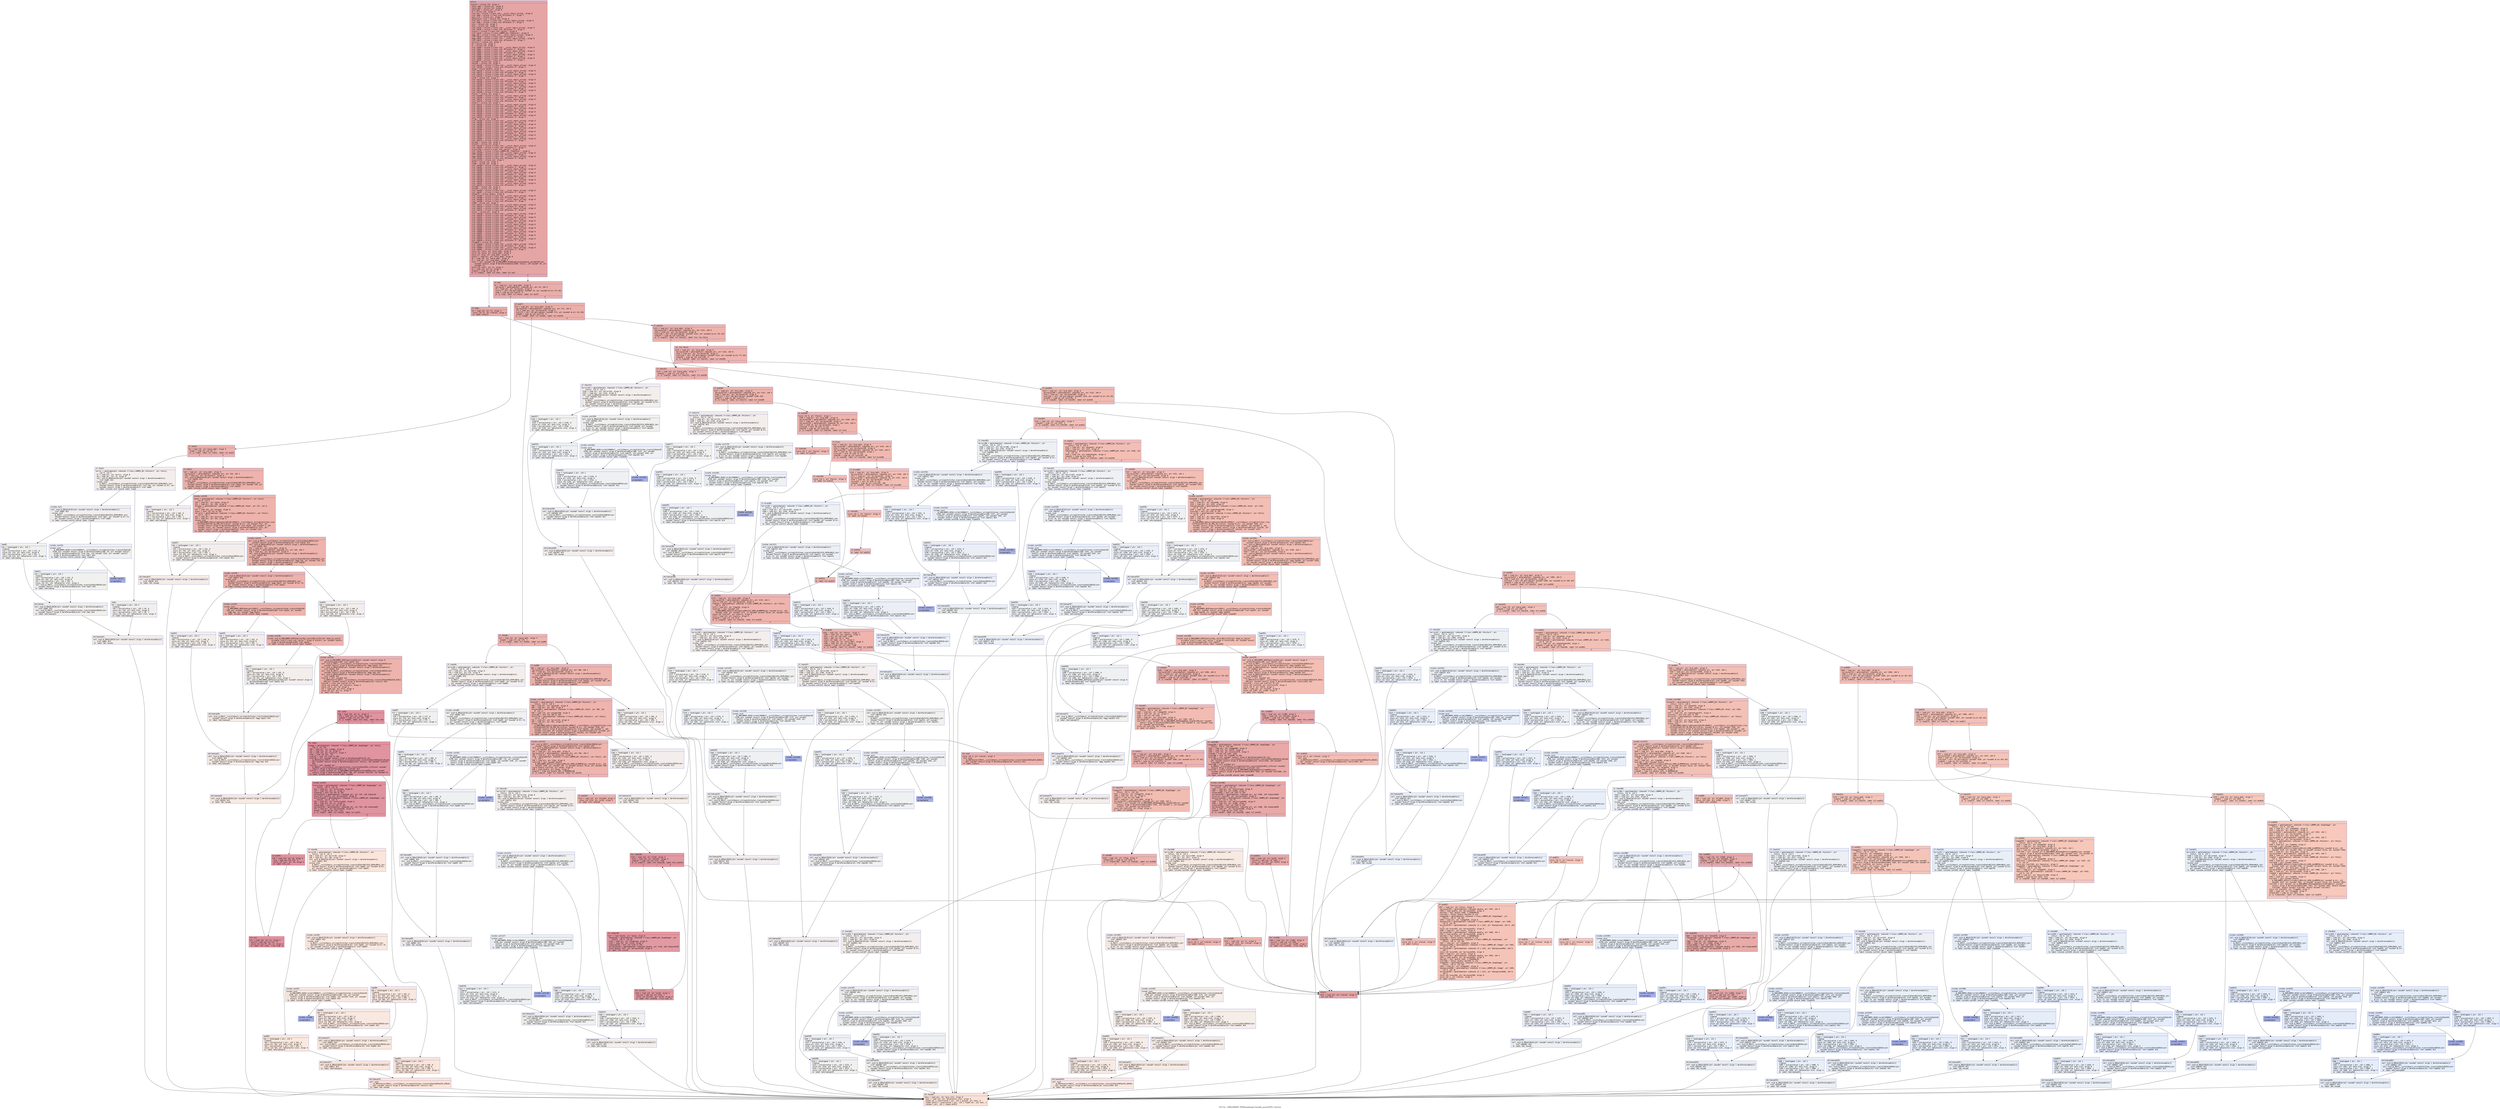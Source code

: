 digraph "CFG for '_ZN9LAMMPS_NS9DumpImage12modify_paramEiPPc' function" {
	label="CFG for '_ZN9LAMMPS_NS9DumpImage12modify_paramEiPPc' function";

	Node0x5570b9a6acc0 [shape=record,color="#3d50c3ff", style=filled, fillcolor="#c5333470" fontname="Courier",label="{entry:\l|  %retval = alloca i32, align 4\l  %this.addr = alloca ptr, align 8\l  %narg.addr = alloca i32, align 4\l  %arg.addr = alloca ptr, align 8\l  %n = alloca i32, align 4\l  %ref.tmp = alloca %\"class.std::__cxx11::basic_string\", align 8\l  %ref.tmp6 = alloca %\"class.std::allocator.3\", align 1\l  %exn.slot = alloca ptr, align 8\l  %ehselector.slot = alloca i32, align 4\l  %ref.tmp7 = alloca %\"class.std::__cxx11::basic_string\", align 8\l  %ref.tmp8 = alloca %\"class.std::allocator.3\", align 1\l  %nlo = alloca i32, align 4\l  %nhi = alloca i32, align 4\l  %ref.tmp16 = alloca %\"class.std::__cxx11::basic_string\", align 8\l  %ref.tmp18 = alloca %\"class.std::allocator.3\", align 1\l  %colors = alloca %\"class.std::vector\", align 8\l  %ref.tmp26 = alloca %\"class.LAMMPS_NS::Tokenizer\", align 8\l  %agg.tmp = alloca %\"class.std::__cxx11::basic_string\", align 8\l  %ref.tmp28 = alloca %\"class.std::allocator.3\", align 1\l  %agg.tmp31 = alloca %\"class.std::__cxx11::basic_string\", align 8\l  %ref.tmp32 = alloca %\"class.std::allocator.3\", align 1\l  %ncolors = alloca i32, align 4\l  %m = alloca i32, align 4\l  %i = alloca i32, align 4\l  %ref.tmp60 = alloca %\"class.std::__cxx11::basic_string\", align 8\l  %ref.tmp61 = alloca %\"class.std::allocator.3\", align 1\l  %ref.tmp64 = alloca %\"class.std::__cxx11::basic_string\", align 8\l  %ref.tmp65 = alloca %\"class.std::allocator.3\", align 1\l  %ref.tmp85 = alloca %\"class.std::__cxx11::basic_string\", align 8\l  %ref.tmp86 = alloca %\"class.std::allocator.3\", align 1\l  %ref.tmp89 = alloca %\"class.std::__cxx11::basic_string\", align 8\l  %ref.tmp90 = alloca %\"class.std::allocator.3\", align 1\l  %nlo100 = alloca i32, align 4\l  %nhi101 = alloca i32, align 4\l  %ref.tmp102 = alloca %\"class.std::__cxx11::basic_string\", align 8\l  %ref.tmp104 = alloca %\"class.std::allocator.3\", align 1\l  %diam = alloca double, align 8\l  %ref.tmp120 = alloca %\"class.std::__cxx11::basic_string\", align 8\l  %ref.tmp121 = alloca %\"class.std::allocator.3\", align 1\l  %ref.tmp124 = alloca %\"class.std::__cxx11::basic_string\", align 8\l  %ref.tmp125 = alloca %\"class.std::allocator.3\", align 1\l  %i135 = alloca i32, align 4\l  %ref.tmp155 = alloca %\"class.std::__cxx11::basic_string\", align 8\l  %ref.tmp156 = alloca %\"class.std::allocator.3\", align 1\l  %ref.tmp159 = alloca %\"class.std::__cxx11::basic_string\", align 8\l  %ref.tmp160 = alloca %\"class.std::allocator.3\", align 1\l  %ref.tmp175 = alloca %\"class.std::__cxx11::basic_string\", align 8\l  %ref.tmp176 = alloca %\"class.std::allocator.3\", align 1\l  %ref.tmp179 = alloca %\"class.std::__cxx11::basic_string\", align 8\l  %ref.tmp180 = alloca %\"class.std::allocator.3\", align 1\l  %factor = alloca i32, align 4\l  %ref.tmp208 = alloca %\"class.std::__cxx11::basic_string\", align 8\l  %ref.tmp209 = alloca %\"class.std::allocator.3\", align 1\l  %ref.tmp212 = alloca %\"class.std::__cxx11::basic_string\", align 8\l  %ref.tmp213 = alloca %\"class.std::allocator.3\", align 1\l  %nentry = alloca i32, align 4\l  %ref.tmp231 = alloca %\"class.std::__cxx11::basic_string\", align 8\l  %ref.tmp232 = alloca %\"class.std::allocator.3\", align 1\l  %ref.tmp235 = alloca %\"class.std::__cxx11::basic_string\", align 8\l  %ref.tmp236 = alloca %\"class.std::allocator.3\", align 1\l  %ref.tmp249 = alloca %\"class.std::__cxx11::basic_string\", align 8\l  %ref.tmp250 = alloca %\"class.std::allocator.3\", align 1\l  %ref.tmp253 = alloca %\"class.std::__cxx11::basic_string\", align 8\l  %ref.tmp254 = alloca %\"class.std::allocator.3\", align 1\l  %flag = alloca i32, align 4\l  %ref.tmp284 = alloca %\"class.std::__cxx11::basic_string\", align 8\l  %ref.tmp285 = alloca %\"class.std::allocator.3\", align 1\l  %ref.tmp288 = alloca %\"class.std::__cxx11::basic_string\", align 8\l  %ref.tmp289 = alloca %\"class.std::allocator.3\", align 1\l  %ref.tmp307 = alloca %\"class.std::__cxx11::basic_string\", align 8\l  %ref.tmp308 = alloca %\"class.std::allocator.3\", align 1\l  %ref.tmp311 = alloca %\"class.std::__cxx11::basic_string\", align 8\l  %ref.tmp312 = alloca %\"class.std::allocator.3\", align 1\l  %ref.tmp326 = alloca %\"class.std::__cxx11::basic_string\", align 8\l  %ref.tmp327 = alloca %\"class.std::allocator.3\", align 1\l  %ref.tmp330 = alloca %\"class.std::__cxx11::basic_string\", align 8\l  %ref.tmp331 = alloca %\"class.std::allocator.3\", align 1\l  %nlo341 = alloca i32, align 4\l  %nhi342 = alloca i32, align 4\l  %ref.tmp343 = alloca %\"class.std::__cxx11::basic_string\", align 8\l  %ref.tmp345 = alloca %\"class.std::allocator.3\", align 1\l  %colors356 = alloca %\"class.std::vector\", align 8\l  %ref.tmp357 = alloca %\"class.LAMMPS_NS::Tokenizer\", align 8\l  %agg.tmp358 = alloca %\"class.std::__cxx11::basic_string\", align 8\l  %ref.tmp360 = alloca %\"class.std::allocator.3\", align 1\l  %agg.tmp363 = alloca %\"class.std::__cxx11::basic_string\", align 8\l  %ref.tmp364 = alloca %\"class.std::allocator.3\", align 1\l  %ncolors376 = alloca i32, align 4\l  %m379 = alloca i32, align 4\l  %i380 = alloca i32, align 4\l  %ref.tmp400 = alloca %\"class.std::__cxx11::basic_string\", align 8\l  %ref.tmp401 = alloca %\"class.std::allocator.3\", align 1\l  %ref.tmp404 = alloca %\"class.std::__cxx11::basic_string\", align 8\l  %ref.tmp405 = alloca %\"class.std::allocator.3\", align 1\l  %ref.tmp428 = alloca %\"class.std::__cxx11::basic_string\", align 8\l  %ref.tmp429 = alloca %\"class.std::allocator.3\", align 1\l  %ref.tmp432 = alloca %\"class.std::__cxx11::basic_string\", align 8\l  %ref.tmp433 = alloca %\"class.std::allocator.3\", align 1\l  %ref.tmp448 = alloca %\"class.std::__cxx11::basic_string\", align 8\l  %ref.tmp449 = alloca %\"class.std::allocator.3\", align 1\l  %ref.tmp452 = alloca %\"class.std::__cxx11::basic_string\", align 8\l  %ref.tmp453 = alloca %\"class.std::allocator.3\", align 1\l  %nlo463 = alloca i32, align 4\l  %nhi464 = alloca i32, align 4\l  %ref.tmp465 = alloca %\"class.std::__cxx11::basic_string\", align 8\l  %ref.tmp467 = alloca %\"class.std::allocator.3\", align 1\l  %diam478 = alloca double, align 8\l  %ref.tmp485 = alloca %\"class.std::__cxx11::basic_string\", align 8\l  %ref.tmp486 = alloca %\"class.std::allocator.3\", align 1\l  %ref.tmp489 = alloca %\"class.std::__cxx11::basic_string\", align 8\l  %ref.tmp490 = alloca %\"class.std::allocator.3\", align 1\l  %i500 = alloca i32, align 4\l  %ref.tmp517 = alloca %\"class.std::__cxx11::basic_string\", align 8\l  %ref.tmp518 = alloca %\"class.std::allocator.3\", align 1\l  %ref.tmp521 = alloca %\"class.std::__cxx11::basic_string\", align 8\l  %ref.tmp522 = alloca %\"class.std::allocator.3\", align 1\l  %color = alloca ptr, align 8\l  %ref.tmp538 = alloca %\"class.std::__cxx11::basic_string\", align 8\l  %ref.tmp539 = alloca %\"class.std::allocator.3\", align 1\l  %ref.tmp542 = alloca %\"class.std::__cxx11::basic_string\", align 8\l  %ref.tmp543 = alloca %\"class.std::allocator.3\", align 1\l  %ref.tmp578 = alloca %\"class.std::__cxx11::basic_string\", align 8\l  %ref.tmp579 = alloca %\"class.std::allocator.3\", align 1\l  %ref.tmp582 = alloca %\"class.std::__cxx11::basic_string\", align 8\l  %ref.tmp583 = alloca %\"class.std::allocator.3\", align 1\l  %ref.tmp602 = alloca %\"class.std::__cxx11::basic_string\", align 8\l  %ref.tmp603 = alloca %\"class.std::allocator.3\", align 1\l  %ref.tmp606 = alloca %\"class.std::__cxx11::basic_string\", align 8\l  %ref.tmp607 = alloca %\"class.std::allocator.3\", align 1\l  %ref.tmp625 = alloca %\"class.std::__cxx11::basic_string\", align 8\l  %ref.tmp626 = alloca %\"class.std::allocator.3\", align 1\l  %ref.tmp629 = alloca %\"class.std::__cxx11::basic_string\", align 8\l  %ref.tmp630 = alloca %\"class.std::allocator.3\", align 1\l  %flag640 = alloca i32, align 4\l  %ref.tmp656 = alloca %\"class.std::__cxx11::basic_string\", align 8\l  %ref.tmp657 = alloca %\"class.std::allocator.3\", align 1\l  %ref.tmp660 = alloca %\"class.std::__cxx11::basic_string\", align 8\l  %ref.tmp661 = alloca %\"class.std::allocator.3\", align 1\l  store ptr %this, ptr %this.addr, align 8\l  store i32 %narg, ptr %narg.addr, align 4\l  store ptr %arg, ptr %arg.addr, align 8\l  %this1 = load ptr, ptr %this.addr, align 8\l  %0 = load i32, ptr %narg.addr, align 4\l  %1 = load ptr, ptr %arg.addr, align 8\l  %call = call noundef i32 @_ZN9LAMMPS_NS10DumpCustom12modify_paramEiPPc(ptr\l... noundef nonnull align 8 dereferenceable(1200) %this1, i32 noundef %0, ptr\l... noundef %1)\l  store i32 %call, ptr %n, align 4\l  %2 = load i32, ptr %n, align 4\l  %tobool = icmp ne i32 %2, 0\l  br i1 %tobool, label %if.then, label %if.end\l|{<s0>T|<s1>F}}"];
	Node0x5570b9a6acc0:s0 -> Node0x5570b9c06150[tooltip="entry -> if.then\nProbability 62.50%" ];
	Node0x5570b9a6acc0:s1 -> Node0x5570b9c061c0[tooltip="entry -> if.end\nProbability 37.50%" ];
	Node0x5570b9c06150 [shape=record,color="#3d50c3ff", style=filled, fillcolor="#ca3b3770" fontname="Courier",label="{if.then:\l|  %3 = load i32, ptr %n, align 4\l  store i32 %3, ptr %retval, align 4\l  br label %return\l}"];
	Node0x5570b9c06150 -> Node0x5570b9c06400[tooltip="if.then -> return\nProbability 100.00%" ];
	Node0x5570b9c061c0 [shape=record,color="#3d50c3ff", style=filled, fillcolor="#d0473d70" fontname="Courier",label="{if.end:\l|  %4 = load ptr, ptr %arg.addr, align 8\l  %arrayidx = getelementptr inbounds ptr, ptr %4, i64 0\l  %5 = load ptr, ptr %arrayidx, align 8\l  %call2 = call i32 @strcmp(ptr noundef %5, ptr noundef @.str.72) #12\l  %cmp = icmp eq i32 %call2, 0\l  br i1 %cmp, label %if.then3, label %if.end77\l|{<s0>T|<s1>F}}"];
	Node0x5570b9c061c0:s0 -> Node0x5570b9c06880[tooltip="if.end -> if.then3\nProbability 37.50%" ];
	Node0x5570b9c061c0:s1 -> Node0x5570b9c06900[tooltip="if.end -> if.end77\nProbability 62.50%" ];
	Node0x5570b9c06880 [shape=record,color="#3d50c3ff", style=filled, fillcolor="#d6524470" fontname="Courier",label="{if.then3:\l|  %6 = load i32, ptr %narg.addr, align 4\l  %cmp4 = icmp slt i32 %6, 3\l  br i1 %cmp4, label %if.then5, label %if.end15\l|{<s0>T|<s1>F}}"];
	Node0x5570b9c06880:s0 -> Node0x5570b9c06b60[tooltip="if.then3 -> if.then5\nProbability 0.00%" ];
	Node0x5570b9c06880:s1 -> Node0x5570b9c06be0[tooltip="if.then3 -> if.end15\nProbability 100.00%" ];
	Node0x5570b9c06b60 [shape=record,color="#3d50c3ff", style=filled, fillcolor="#e5d8d170" fontname="Courier",label="{if.then5:\l|  %error = getelementptr inbounds %\"class.LAMMPS_NS::Pointers\", ptr %this1,\l... i32 0, i32 3\l  %7 = load ptr, ptr %error, align 8\l  %8 = load ptr, ptr %7, align 8\l  call void @_ZNSaIcEC1Ev(ptr noundef nonnull align 1 dereferenceable(1)\l... %ref.tmp6) #13\l  invoke void\l... @_ZNSt7__cxx1112basic_stringIcSt11char_traitsIcESaIcEEC2IS3_EEPKcRKS3_(ptr\l... noundef nonnull align 8 dereferenceable(32) %ref.tmp, ptr noundef @.str, ptr\l... noundef nonnull align 1 dereferenceable(1) %ref.tmp6)\l          to label %invoke.cont unwind label %lpad\l}"];
	Node0x5570b9c06b60 -> Node0x5570b9c07070[tooltip="if.then5 -> invoke.cont\nProbability 50.00%" ];
	Node0x5570b9c06b60 -> Node0x5570b9c070f0[tooltip="if.then5 -> lpad\nProbability 50.00%" ];
	Node0x5570b9c07070 [shape=record,color="#3d50c3ff", style=filled, fillcolor="#e0dbd870" fontname="Courier",label="{invoke.cont:\l|  call void @_ZNSaIcEC1Ev(ptr noundef nonnull align 1 dereferenceable(1)\l... %ref.tmp8) #13\l  invoke void\l... @_ZNSt7__cxx1112basic_stringIcSt11char_traitsIcESaIcEEC2IS3_EEPKcRKS3_(ptr\l... noundef nonnull align 8 dereferenceable(32) %ref.tmp7, ptr noundef @.str.73,\l... ptr noundef nonnull align 1 dereferenceable(1) %ref.tmp8)\l          to label %invoke.cont10 unwind label %lpad9\l}"];
	Node0x5570b9c07070 -> Node0x5570b9c07410[tooltip="invoke.cont -> invoke.cont10\nProbability 50.00%" ];
	Node0x5570b9c07070 -> Node0x5570b9c07460[tooltip="invoke.cont -> lpad9\nProbability 50.00%" ];
	Node0x5570b9c07410 [shape=record,color="#3d50c3ff", style=filled, fillcolor="#dedcdb70" fontname="Courier",label="{invoke.cont10:\l|  invoke void\l... @_ZN9LAMMPS_NS5Error3allERKNSt7__cxx1112basic_stringIcSt11char_traitsIcESaIcEE\l...EiS8_(ptr noundef nonnull align 8 dereferenceable(196) %8, ptr noundef nonnull\l... align 8 dereferenceable(32) %ref.tmp, i32 noundef 1515, ptr noundef nonnull\l... align 8 dereferenceable(32) %ref.tmp7) #14\l          to label %invoke.cont12 unwind label %lpad11\l}"];
	Node0x5570b9c07410 -> Node0x5570b9c073c0[tooltip="invoke.cont10 -> invoke.cont12\nProbability 0.00%" ];
	Node0x5570b9c07410 -> Node0x5570b9c07720[tooltip="invoke.cont10 -> lpad11\nProbability 100.00%" ];
	Node0x5570b9c073c0 [shape=record,color="#3d50c3ff", style=filled, fillcolor="#3d50c370" fontname="Courier",label="{invoke.cont12:\l|  unreachable\l}"];
	Node0x5570b9c070f0 [shape=record,color="#3d50c3ff", style=filled, fillcolor="#e0dbd870" fontname="Courier",label="{lpad:\l|  %9 = landingpad \{ ptr, i32 \}\l          cleanup\l  %10 = extractvalue \{ ptr, i32 \} %9, 0\l  store ptr %10, ptr %exn.slot, align 8\l  %11 = extractvalue \{ ptr, i32 \} %9, 1\l  store i32 %11, ptr %ehselector.slot, align 4\l  br label %ehcleanup14\l}"];
	Node0x5570b9c070f0 -> Node0x5570b9c07ce0[tooltip="lpad -> ehcleanup14\nProbability 100.00%" ];
	Node0x5570b9c07460 [shape=record,color="#3d50c3ff", style=filled, fillcolor="#dedcdb70" fontname="Courier",label="{lpad9:\l|  %12 = landingpad \{ ptr, i32 \}\l          cleanup\l  %13 = extractvalue \{ ptr, i32 \} %12, 0\l  store ptr %13, ptr %exn.slot, align 8\l  %14 = extractvalue \{ ptr, i32 \} %12, 1\l  store i32 %14, ptr %ehselector.slot, align 4\l  br label %ehcleanup\l}"];
	Node0x5570b9c07460 -> Node0x5570b9c08030[tooltip="lpad9 -> ehcleanup\nProbability 100.00%" ];
	Node0x5570b9c07720 [shape=record,color="#3d50c3ff", style=filled, fillcolor="#dedcdb70" fontname="Courier",label="{lpad11:\l|  %15 = landingpad \{ ptr, i32 \}\l          cleanup\l  %16 = extractvalue \{ ptr, i32 \} %15, 0\l  store ptr %16, ptr %exn.slot, align 8\l  %17 = extractvalue \{ ptr, i32 \} %15, 1\l  store i32 %17, ptr %ehselector.slot, align 4\l  call void @_ZNSt7__cxx1112basic_stringIcSt11char_traitsIcESaIcEED1Ev(ptr\l... noundef nonnull align 8 dereferenceable(32) %ref.tmp7) #13\l  br label %ehcleanup\l}"];
	Node0x5570b9c07720 -> Node0x5570b9c08030[tooltip="lpad11 -> ehcleanup\nProbability 100.00%" ];
	Node0x5570b9c08030 [shape=record,color="#3d50c3ff", style=filled, fillcolor="#e0dbd870" fontname="Courier",label="{ehcleanup:\l|  call void @_ZNSaIcED1Ev(ptr noundef nonnull align 1 dereferenceable(1)\l... %ref.tmp8) #13\l  call void @_ZNSt7__cxx1112basic_stringIcSt11char_traitsIcESaIcEED1Ev(ptr\l... noundef nonnull align 8 dereferenceable(32) %ref.tmp) #13\l  br label %ehcleanup14\l}"];
	Node0x5570b9c08030 -> Node0x5570b9c07ce0[tooltip="ehcleanup -> ehcleanup14\nProbability 100.00%" ];
	Node0x5570b9c07ce0 [shape=record,color="#3d50c3ff", style=filled, fillcolor="#e5d8d170" fontname="Courier",label="{ehcleanup14:\l|  call void @_ZNSaIcED1Ev(ptr noundef nonnull align 1 dereferenceable(1)\l... %ref.tmp6) #13\l  br label %eh.resume\l}"];
	Node0x5570b9c07ce0 -> Node0x5570b9c088e0[tooltip="ehcleanup14 -> eh.resume\nProbability 100.00%" ];
	Node0x5570b9c06be0 [shape=record,color="#3d50c3ff", style=filled, fillcolor="#d6524470" fontname="Courier",label="{if.end15:\l|  %18 = load ptr, ptr %arg.addr, align 8\l  %arrayidx17 = getelementptr inbounds ptr, ptr %18, i64 1\l  %19 = load ptr, ptr %arrayidx17, align 8\l  call void @_ZNSaIcEC1Ev(ptr noundef nonnull align 1 dereferenceable(1)\l... %ref.tmp18) #13\l  invoke void\l... @_ZNSt7__cxx1112basic_stringIcSt11char_traitsIcESaIcEEC2IS3_EEPKcRKS3_(ptr\l... noundef nonnull align 8 dereferenceable(32) %ref.tmp16, ptr noundef %19, ptr\l... noundef nonnull align 1 dereferenceable(1) %ref.tmp18)\l          to label %invoke.cont20 unwind label %lpad19\l}"];
	Node0x5570b9c06be0 -> Node0x5570b9c08cd0[tooltip="if.end15 -> invoke.cont20\nProbability 100.00%" ];
	Node0x5570b9c06be0 -> Node0x5570b9c08d50[tooltip="if.end15 -> lpad19\nProbability 0.00%" ];
	Node0x5570b9c08cd0 [shape=record,color="#3d50c3ff", style=filled, fillcolor="#d6524470" fontname="Courier",label="{invoke.cont20:\l|  %atom = getelementptr inbounds %\"class.LAMMPS_NS::Pointers\", ptr %this1,\l... i32 0, i32 6\l  %20 = load ptr, ptr %atom, align 8\l  %21 = load ptr, ptr %20, align 8\l  %ntypes = getelementptr inbounds %\"class.LAMMPS_NS::Atom\", ptr %21, i32 0,\l... i32 17\l  %22 = load i32, ptr %ntypes, align 8\l  %conv = sext i32 %22 to i64\l  %error21 = getelementptr inbounds %\"class.LAMMPS_NS::Pointers\", ptr %this1,\l... i32 0, i32 3\l  %23 = load ptr, ptr %error21, align 8\l  %24 = load ptr, ptr %23, align 8\l  invoke void\l... @_ZN9LAMMPS_NS5utils6boundsIiEEvPKciRKNSt7__cxx1112basic_stringIcSt11char_trai\l...tsIcESaIcEEEllRT_SD_PNS_5ErrorE(ptr noundef @.str, i32 noundef 1517, ptr\l... noundef nonnull align 8 dereferenceable(32) %ref.tmp16, i64 noundef 1, i64\l... noundef %conv, ptr noundef nonnull align 4 dereferenceable(4) %nlo, ptr\l... noundef nonnull align 4 dereferenceable(4) %nhi, ptr noundef %24)\l          to label %invoke.cont23 unwind label %lpad22\l}"];
	Node0x5570b9c08cd0 -> Node0x5570b9c08c80[tooltip="invoke.cont20 -> invoke.cont23\nProbability 100.00%" ];
	Node0x5570b9c08cd0 -> Node0x5570b9c095a0[tooltip="invoke.cont20 -> lpad22\nProbability 0.00%" ];
	Node0x5570b9c08c80 [shape=record,color="#3d50c3ff", style=filled, fillcolor="#d6524470" fontname="Courier",label="{invoke.cont23:\l|  call void @_ZNSt7__cxx1112basic_stringIcSt11char_traitsIcESaIcEED1Ev(ptr\l... noundef nonnull align 8 dereferenceable(32) %ref.tmp16) #13\l  call void @_ZNSaIcED1Ev(ptr noundef nonnull align 1 dereferenceable(1)\l... %ref.tmp18) #13\l  %25 = load ptr, ptr %arg.addr, align 8\l  %arrayidx27 = getelementptr inbounds ptr, ptr %25, i64 2\l  %26 = load ptr, ptr %arrayidx27, align 8\l  call void @_ZNSaIcEC1Ev(ptr noundef nonnull align 1 dereferenceable(1)\l... %ref.tmp28) #13\l  invoke void\l... @_ZNSt7__cxx1112basic_stringIcSt11char_traitsIcESaIcEEC2IS3_EEPKcRKS3_(ptr\l... noundef nonnull align 8 dereferenceable(32) %agg.tmp, ptr noundef %26, ptr\l... noundef nonnull align 1 dereferenceable(1) %ref.tmp28)\l          to label %invoke.cont30 unwind label %lpad29\l}"];
	Node0x5570b9c08c80 -> Node0x5570b9c09f00[tooltip="invoke.cont23 -> invoke.cont30\nProbability 100.00%" ];
	Node0x5570b9c08c80 -> Node0x5570b9c09f80[tooltip="invoke.cont23 -> lpad29\nProbability 0.00%" ];
	Node0x5570b9c09f00 [shape=record,color="#3d50c3ff", style=filled, fillcolor="#d6524470" fontname="Courier",label="{invoke.cont30:\l|  call void @_ZNSaIcEC1Ev(ptr noundef nonnull align 1 dereferenceable(1)\l... %ref.tmp32) #13\l  invoke void\l... @_ZNSt7__cxx1112basic_stringIcSt11char_traitsIcESaIcEEC2IS3_EEPKcRKS3_(ptr\l... noundef nonnull align 8 dereferenceable(32) %agg.tmp31, ptr noundef @.str.74,\l... ptr noundef nonnull align 1 dereferenceable(1) %ref.tmp32)\l          to label %invoke.cont34 unwind label %lpad33\l}"];
	Node0x5570b9c09f00 -> Node0x5570b9c0a300[tooltip="invoke.cont30 -> invoke.cont34\nProbability 100.00%" ];
	Node0x5570b9c09f00 -> Node0x5570b9c0a350[tooltip="invoke.cont30 -> lpad33\nProbability 0.00%" ];
	Node0x5570b9c0a300 [shape=record,color="#3d50c3ff", style=filled, fillcolor="#d6524470" fontname="Courier",label="{invoke.cont34:\l|  invoke void\l... @_ZN9LAMMPS_NS9TokenizerC1ENSt7__cxx1112basic_stringIcSt11char_traitsIcESaIcEE\l...ES6_(ptr noundef nonnull align 8 dereferenceable(80) %ref.tmp26, ptr noundef\l... %agg.tmp, ptr noundef %agg.tmp31)\l          to label %invoke.cont36 unwind label %lpad35\l}"];
	Node0x5570b9c0a300 -> Node0x5570b9c0a2b0[tooltip="invoke.cont34 -> invoke.cont36\nProbability 100.00%" ];
	Node0x5570b9c0a300 -> Node0x5570b9c0a6a0[tooltip="invoke.cont34 -> lpad35\nProbability 0.00%" ];
	Node0x5570b9c0a2b0 [shape=record,color="#3d50c3ff", style=filled, fillcolor="#d6524470" fontname="Courier",label="{invoke.cont36:\l|  invoke void @_ZN9LAMMPS_NS9Tokenizer9as_vectorB5cxx11Ev(ptr dead_on_unwind\l... writable sret(%\"class.std::vector\") align 8 %colors, ptr noundef nonnull\l... align 8 dereferenceable(80) %ref.tmp26)\l          to label %invoke.cont38 unwind label %lpad37\l}"];
	Node0x5570b9c0a2b0 -> Node0x5570b9c0aa50[tooltip="invoke.cont36 -> invoke.cont38\nProbability 100.00%" ];
	Node0x5570b9c0a2b0 -> Node0x5570b9c0aaa0[tooltip="invoke.cont36 -> lpad37\nProbability 0.00%" ];
	Node0x5570b9c0aa50 [shape=record,color="#3d50c3ff", style=filled, fillcolor="#d6524470" fontname="Courier",label="{invoke.cont38:\l|  call void @_ZN9LAMMPS_NS9TokenizerD2Ev(ptr noundef nonnull align 8\l... dereferenceable(80) %ref.tmp26) #13\l  call void @_ZNSt7__cxx1112basic_stringIcSt11char_traitsIcESaIcEED1Ev(ptr\l... noundef nonnull align 8 dereferenceable(32) %agg.tmp31) #13\l  call void @_ZNSaIcED1Ev(ptr noundef nonnull align 1 dereferenceable(1)\l... %ref.tmp32) #13\l  call void @_ZNSt7__cxx1112basic_stringIcSt11char_traitsIcESaIcEED1Ev(ptr\l... noundef nonnull align 8 dereferenceable(32) %agg.tmp) #13\l  call void @_ZNSaIcED1Ev(ptr noundef nonnull align 1 dereferenceable(1)\l... %ref.tmp28) #13\l  %call44 = call noundef i64\l... @_ZNKSt6vectorINSt7__cxx1112basic_stringIcSt11char_traitsIcESaIcEEESaIS5_EE4si\l...zeEv(ptr noundef nonnull align 8 dereferenceable(24) %colors) #13\l  %conv45 = trunc i64 %call44 to i32\l  store i32 %conv45, ptr %ncolors, align 4\l  store i32 0, ptr %m, align 4\l  %27 = load i32, ptr %nlo, align 4\l  store i32 %27, ptr %i, align 4\l  br label %for.cond\l}"];
	Node0x5570b9c0aa50 -> Node0x5570b9c0b9f0[tooltip="invoke.cont38 -> for.cond\nProbability 100.00%" ];
	Node0x5570b9c0b9f0 [shape=record,color="#b70d28ff", style=filled, fillcolor="#b70d2870" fontname="Courier",label="{for.cond:\l|  %28 = load i32, ptr %i, align 4\l  %29 = load i32, ptr %nhi, align 4\l  %cmp46 = icmp sle i32 %28, %29\l  br i1 %cmp46, label %for.body, label %for.end\l|{<s0>T|<s1>F}}"];
	Node0x5570b9c0b9f0:s0 -> Node0x5570b9c0bbd0[tooltip="for.cond -> for.body\nProbability 96.88%" ];
	Node0x5570b9c0b9f0:s1 -> Node0x5570b9c0bc50[tooltip="for.cond -> for.end\nProbability 3.12%" ];
	Node0x5570b9c0bbd0 [shape=record,color="#b70d28ff", style=filled, fillcolor="#b70d2870" fontname="Courier",label="{for.body:\l|  %image = getelementptr inbounds %\"class.LAMMPS_NS::DumpImage\", ptr %this1,\l... i32 0, i32 103\l  %30 = load ptr, ptr %image, align 8\l  %31 = load i32, ptr %m, align 4\l  %32 = load i32, ptr %ncolors, align 4\l  %rem = srem i32 %31, %32\l  %conv47 = sext i32 %rem to i64\l  %call48 = call noundef nonnull align 8 dereferenceable(32) ptr\l... @_ZNSt6vectorINSt7__cxx1112basic_stringIcSt11char_traitsIcESaIcEEESaIS5_EEixEm\l...(ptr noundef nonnull align 8 dereferenceable(24) %colors, i64 noundef %conv47)\l... #13\l  %call49 = call noundef ptr\l... @_ZNKSt7__cxx1112basic_stringIcSt11char_traitsIcESaIcEE5c_strEv(ptr noundef\l... nonnull align 8 dereferenceable(32) %call48) #13\l  %call52 = invoke noundef ptr @_ZN9LAMMPS_NS5Image9color2rgbEPKci(ptr noundef\l... nonnull align 8 dereferenceable(864) %30, ptr noundef %call49, i32 noundef 0)\l          to label %invoke.cont51 unwind label %lpad50\l}"];
	Node0x5570b9c0bbd0 -> Node0x5570b9c039a0[tooltip="for.body -> invoke.cont51\nProbability 100.00%" ];
	Node0x5570b9c0bbd0 -> Node0x5570b9c03c90[tooltip="for.body -> lpad50\nProbability 0.00%" ];
	Node0x5570b9c039a0 [shape=record,color="#b70d28ff", style=filled, fillcolor="#b70d2870" fontname="Courier",label="{invoke.cont51:\l|  %colortype = getelementptr inbounds %\"class.LAMMPS_NS::DumpImage\", ptr\l... %this1, i32 0, i32 72\l  %33 = load ptr, ptr %colortype, align 8\l  %34 = load i32, ptr %i, align 4\l  %idxprom = sext i32 %34 to i64\l  %arrayidx53 = getelementptr inbounds ptr, ptr %33, i64 %idxprom\l  store ptr %call52, ptr %arrayidx53, align 8\l  %colortype54 = getelementptr inbounds %\"class.LAMMPS_NS::DumpImage\", ptr\l... %this1, i32 0, i32 72\l  %35 = load ptr, ptr %colortype54, align 8\l  %36 = load i32, ptr %i, align 4\l  %idxprom55 = sext i32 %36 to i64\l  %arrayidx56 = getelementptr inbounds ptr, ptr %35, i64 %idxprom55\l  %37 = load ptr, ptr %arrayidx56, align 8\l  %cmp57 = icmp eq ptr %37, null\l  br i1 %cmp57, label %if.then58, label %if.end74\l|{<s0>T|<s1>F}}"];
	Node0x5570b9c039a0:s0 -> Node0x5570b9c0ddc0[tooltip="invoke.cont51 -> if.then58\nProbability 0.00%" ];
	Node0x5570b9c039a0:s1 -> Node0x5570b9c0de40[tooltip="invoke.cont51 -> if.end74\nProbability 100.00%" ];
	Node0x5570b9c0ddc0 [shape=record,color="#3d50c3ff", style=filled, fillcolor="#f4c5ad70" fontname="Courier",label="{if.then58:\l|  %error59 = getelementptr inbounds %\"class.LAMMPS_NS::Pointers\", ptr\l... %this1, i32 0, i32 3\l  %38 = load ptr, ptr %error59, align 8\l  %39 = load ptr, ptr %38, align 8\l  call void @_ZNSaIcEC1Ev(ptr noundef nonnull align 1 dereferenceable(1)\l... %ref.tmp61) #13\l  invoke void\l... @_ZNSt7__cxx1112basic_stringIcSt11char_traitsIcESaIcEEC2IS3_EEPKcRKS3_(ptr\l... noundef nonnull align 8 dereferenceable(32) %ref.tmp60, ptr noundef @.str,\l... ptr noundef nonnull align 1 dereferenceable(1) %ref.tmp61)\l          to label %invoke.cont63 unwind label %lpad62\l}"];
	Node0x5570b9c0ddc0 -> Node0x5570b9c0e330[tooltip="if.then58 -> invoke.cont63\nProbability 50.00%" ];
	Node0x5570b9c0ddc0 -> Node0x5570b9c0e3b0[tooltip="if.then58 -> lpad62\nProbability 50.00%" ];
	Node0x5570b9c0e330 [shape=record,color="#3d50c3ff", style=filled, fillcolor="#f2cab570" fontname="Courier",label="{invoke.cont63:\l|  call void @_ZNSaIcEC1Ev(ptr noundef nonnull align 1 dereferenceable(1)\l... %ref.tmp65) #13\l  invoke void\l... @_ZNSt7__cxx1112basic_stringIcSt11char_traitsIcESaIcEEC2IS3_EEPKcRKS3_(ptr\l... noundef nonnull align 8 dereferenceable(32) %ref.tmp64, ptr noundef @.str.75,\l... ptr noundef nonnull align 1 dereferenceable(1) %ref.tmp65)\l          to label %invoke.cont67 unwind label %lpad66\l}"];
	Node0x5570b9c0e330 -> Node0x5570b9c0e730[tooltip="invoke.cont63 -> invoke.cont67\nProbability 50.00%" ];
	Node0x5570b9c0e330 -> Node0x5570b9c0e780[tooltip="invoke.cont63 -> lpad66\nProbability 50.00%" ];
	Node0x5570b9c0e730 [shape=record,color="#3d50c3ff", style=filled, fillcolor="#f1ccb870" fontname="Courier",label="{invoke.cont67:\l|  invoke void\l... @_ZN9LAMMPS_NS5Error3allERKNSt7__cxx1112basic_stringIcSt11char_traitsIcESaIcEE\l...EiS8_(ptr noundef nonnull align 8 dereferenceable(196) %39, ptr noundef\l... nonnull align 8 dereferenceable(32) %ref.tmp60, i32 noundef 1529, ptr noundef\l... nonnull align 8 dereferenceable(32) %ref.tmp64) #14\l          to label %invoke.cont69 unwind label %lpad68\l}"];
	Node0x5570b9c0e730 -> Node0x5570b9c0e6e0[tooltip="invoke.cont67 -> invoke.cont69\nProbability 0.00%" ];
	Node0x5570b9c0e730 -> Node0x5570b9c0eaa0[tooltip="invoke.cont67 -> lpad68\nProbability 100.00%" ];
	Node0x5570b9c0e6e0 [shape=record,color="#3d50c3ff", style=filled, fillcolor="#3d50c370" fontname="Courier",label="{invoke.cont69:\l|  unreachable\l}"];
	Node0x5570b9c08d50 [shape=record,color="#3d50c3ff", style=filled, fillcolor="#e5d8d170" fontname="Courier",label="{lpad19:\l|  %40 = landingpad \{ ptr, i32 \}\l          cleanup\l  %41 = extractvalue \{ ptr, i32 \} %40, 0\l  store ptr %41, ptr %exn.slot, align 8\l  %42 = extractvalue \{ ptr, i32 \} %40, 1\l  store i32 %42, ptr %ehselector.slot, align 4\l  br label %ehcleanup25\l}"];
	Node0x5570b9c08d50 -> Node0x5570b9c0f060[tooltip="lpad19 -> ehcleanup25\nProbability 100.00%" ];
	Node0x5570b9c095a0 [shape=record,color="#3d50c3ff", style=filled, fillcolor="#e5d8d170" fontname="Courier",label="{lpad22:\l|  %43 = landingpad \{ ptr, i32 \}\l          cleanup\l  %44 = extractvalue \{ ptr, i32 \} %43, 0\l  store ptr %44, ptr %exn.slot, align 8\l  %45 = extractvalue \{ ptr, i32 \} %43, 1\l  store i32 %45, ptr %ehselector.slot, align 4\l  call void @_ZNSt7__cxx1112basic_stringIcSt11char_traitsIcESaIcEED1Ev(ptr\l... noundef nonnull align 8 dereferenceable(32) %ref.tmp16) #13\l  br label %ehcleanup25\l}"];
	Node0x5570b9c095a0 -> Node0x5570b9c0f060[tooltip="lpad22 -> ehcleanup25\nProbability 100.00%" ];
	Node0x5570b9c0f060 [shape=record,color="#3d50c3ff", style=filled, fillcolor="#ead5c970" fontname="Courier",label="{ehcleanup25:\l|  call void @_ZNSaIcED1Ev(ptr noundef nonnull align 1 dereferenceable(1)\l... %ref.tmp18) #13\l  br label %eh.resume\l}"];
	Node0x5570b9c0f060 -> Node0x5570b9c088e0[tooltip="ehcleanup25 -> eh.resume\nProbability 100.00%" ];
	Node0x5570b9c09f80 [shape=record,color="#3d50c3ff", style=filled, fillcolor="#e5d8d170" fontname="Courier",label="{lpad29:\l|  %46 = landingpad \{ ptr, i32 \}\l          cleanup\l  %47 = extractvalue \{ ptr, i32 \} %46, 0\l  store ptr %47, ptr %exn.slot, align 8\l  %48 = extractvalue \{ ptr, i32 \} %46, 1\l  store i32 %48, ptr %ehselector.slot, align 4\l  br label %ehcleanup43\l}"];
	Node0x5570b9c09f80 -> Node0x5570b9c10140[tooltip="lpad29 -> ehcleanup43\nProbability 100.00%" ];
	Node0x5570b9c0a350 [shape=record,color="#3d50c3ff", style=filled, fillcolor="#e5d8d170" fontname="Courier",label="{lpad33:\l|  %49 = landingpad \{ ptr, i32 \}\l          cleanup\l  %50 = extractvalue \{ ptr, i32 \} %49, 0\l  store ptr %50, ptr %exn.slot, align 8\l  %51 = extractvalue \{ ptr, i32 \} %49, 1\l  store i32 %51, ptr %ehselector.slot, align 4\l  br label %ehcleanup41\l}"];
	Node0x5570b9c0a350 -> Node0x5570b9c104b0[tooltip="lpad33 -> ehcleanup41\nProbability 100.00%" ];
	Node0x5570b9c0a6a0 [shape=record,color="#3d50c3ff", style=filled, fillcolor="#e5d8d170" fontname="Courier",label="{lpad35:\l|  %52 = landingpad \{ ptr, i32 \}\l          cleanup\l  %53 = extractvalue \{ ptr, i32 \} %52, 0\l  store ptr %53, ptr %exn.slot, align 8\l  %54 = extractvalue \{ ptr, i32 \} %52, 1\l  store i32 %54, ptr %ehselector.slot, align 4\l  br label %ehcleanup40\l}"];
	Node0x5570b9c0a6a0 -> Node0x5570b9c10820[tooltip="lpad35 -> ehcleanup40\nProbability 100.00%" ];
	Node0x5570b9c0aaa0 [shape=record,color="#3d50c3ff", style=filled, fillcolor="#e5d8d170" fontname="Courier",label="{lpad37:\l|  %55 = landingpad \{ ptr, i32 \}\l          cleanup\l  %56 = extractvalue \{ ptr, i32 \} %55, 0\l  store ptr %56, ptr %exn.slot, align 8\l  %57 = extractvalue \{ ptr, i32 \} %55, 1\l  store i32 %57, ptr %ehselector.slot, align 4\l  call void @_ZN9LAMMPS_NS9TokenizerD2Ev(ptr noundef nonnull align 8\l... dereferenceable(80) %ref.tmp26) #13\l  br label %ehcleanup40\l}"];
	Node0x5570b9c0aaa0 -> Node0x5570b9c10820[tooltip="lpad37 -> ehcleanup40\nProbability 100.00%" ];
	Node0x5570b9c10820 [shape=record,color="#3d50c3ff", style=filled, fillcolor="#ead5c970" fontname="Courier",label="{ehcleanup40:\l|  call void @_ZNSt7__cxx1112basic_stringIcSt11char_traitsIcESaIcEED1Ev(ptr\l... noundef nonnull align 8 dereferenceable(32) %agg.tmp31) #13\l  br label %ehcleanup41\l}"];
	Node0x5570b9c10820 -> Node0x5570b9c104b0[tooltip="ehcleanup40 -> ehcleanup41\nProbability 100.00%" ];
	Node0x5570b9c104b0 [shape=record,color="#3d50c3ff", style=filled, fillcolor="#ecd3c570" fontname="Courier",label="{ehcleanup41:\l|  call void @_ZNSaIcED1Ev(ptr noundef nonnull align 1 dereferenceable(1)\l... %ref.tmp32) #13\l  call void @_ZNSt7__cxx1112basic_stringIcSt11char_traitsIcESaIcEED1Ev(ptr\l... noundef nonnull align 8 dereferenceable(32) %agg.tmp) #13\l  br label %ehcleanup43\l}"];
	Node0x5570b9c104b0 -> Node0x5570b9c10140[tooltip="ehcleanup41 -> ehcleanup43\nProbability 100.00%" ];
	Node0x5570b9c10140 [shape=record,color="#3d50c3ff", style=filled, fillcolor="#eed0c070" fontname="Courier",label="{ehcleanup43:\l|  call void @_ZNSaIcED1Ev(ptr noundef nonnull align 1 dereferenceable(1)\l... %ref.tmp28) #13\l  br label %eh.resume\l}"];
	Node0x5570b9c10140 -> Node0x5570b9c088e0[tooltip="ehcleanup43 -> eh.resume\nProbability 100.00%" ];
	Node0x5570b9c03c90 [shape=record,color="#3d50c3ff", style=filled, fillcolor="#f4c5ad70" fontname="Courier",label="{lpad50:\l|  %58 = landingpad \{ ptr, i32 \}\l          cleanup\l  %59 = extractvalue \{ ptr, i32 \} %58, 0\l  store ptr %59, ptr %exn.slot, align 8\l  %60 = extractvalue \{ ptr, i32 \} %58, 1\l  store i32 %60, ptr %ehselector.slot, align 4\l  br label %ehcleanup76\l}"];
	Node0x5570b9c03c90 -> Node0x5570b9c11550[tooltip="lpad50 -> ehcleanup76\nProbability 100.00%" ];
	Node0x5570b9c0e3b0 [shape=record,color="#3d50c3ff", style=filled, fillcolor="#f2cab570" fontname="Courier",label="{lpad62:\l|  %61 = landingpad \{ ptr, i32 \}\l          cleanup\l  %62 = extractvalue \{ ptr, i32 \} %61, 0\l  store ptr %62, ptr %exn.slot, align 8\l  %63 = extractvalue \{ ptr, i32 \} %61, 1\l  store i32 %63, ptr %ehselector.slot, align 4\l  br label %ehcleanup73\l}"];
	Node0x5570b9c0e3b0 -> Node0x5570b9c11890[tooltip="lpad62 -> ehcleanup73\nProbability 100.00%" ];
	Node0x5570b9c0e780 [shape=record,color="#3d50c3ff", style=filled, fillcolor="#f1ccb870" fontname="Courier",label="{lpad66:\l|  %64 = landingpad \{ ptr, i32 \}\l          cleanup\l  %65 = extractvalue \{ ptr, i32 \} %64, 0\l  store ptr %65, ptr %exn.slot, align 8\l  %66 = extractvalue \{ ptr, i32 \} %64, 1\l  store i32 %66, ptr %ehselector.slot, align 4\l  br label %ehcleanup71\l}"];
	Node0x5570b9c0e780 -> Node0x5570b9c11c00[tooltip="lpad66 -> ehcleanup71\nProbability 100.00%" ];
	Node0x5570b9c0eaa0 [shape=record,color="#3d50c3ff", style=filled, fillcolor="#f1ccb870" fontname="Courier",label="{lpad68:\l|  %67 = landingpad \{ ptr, i32 \}\l          cleanup\l  %68 = extractvalue \{ ptr, i32 \} %67, 0\l  store ptr %68, ptr %exn.slot, align 8\l  %69 = extractvalue \{ ptr, i32 \} %67, 1\l  store i32 %69, ptr %ehselector.slot, align 4\l  call void @_ZNSt7__cxx1112basic_stringIcSt11char_traitsIcESaIcEED1Ev(ptr\l... noundef nonnull align 8 dereferenceable(32) %ref.tmp64) #13\l  br label %ehcleanup71\l}"];
	Node0x5570b9c0eaa0 -> Node0x5570b9c11c00[tooltip="lpad68 -> ehcleanup71\nProbability 100.00%" ];
	Node0x5570b9c11c00 [shape=record,color="#3d50c3ff", style=filled, fillcolor="#f2cab570" fontname="Courier",label="{ehcleanup71:\l|  call void @_ZNSaIcED1Ev(ptr noundef nonnull align 1 dereferenceable(1)\l... %ref.tmp65) #13\l  call void @_ZNSt7__cxx1112basic_stringIcSt11char_traitsIcESaIcEED1Ev(ptr\l... noundef nonnull align 8 dereferenceable(32) %ref.tmp60) #13\l  br label %ehcleanup73\l}"];
	Node0x5570b9c11c00 -> Node0x5570b9c11890[tooltip="ehcleanup71 -> ehcleanup73\nProbability 100.00%" ];
	Node0x5570b9c11890 [shape=record,color="#3d50c3ff", style=filled, fillcolor="#f4c5ad70" fontname="Courier",label="{ehcleanup73:\l|  call void @_ZNSaIcED1Ev(ptr noundef nonnull align 1 dereferenceable(1)\l... %ref.tmp61) #13\l  br label %ehcleanup76\l}"];
	Node0x5570b9c11890 -> Node0x5570b9c11550[tooltip="ehcleanup73 -> ehcleanup76\nProbability 100.00%" ];
	Node0x5570b9c0de40 [shape=record,color="#b70d28ff", style=filled, fillcolor="#b70d2870" fontname="Courier",label="{if.end74:\l|  %70 = load i32, ptr %m, align 4\l  %inc = add nsw i32 %70, 1\l  store i32 %inc, ptr %m, align 4\l  br label %for.inc\l}"];
	Node0x5570b9c0de40 -> Node0x5570b9c126d0[tooltip="if.end74 -> for.inc\nProbability 100.00%" ];
	Node0x5570b9c126d0 [shape=record,color="#b70d28ff", style=filled, fillcolor="#b70d2870" fontname="Courier",label="{for.inc:\l|  %71 = load i32, ptr %i, align 4\l  %inc75 = add nsw i32 %71, 1\l  store i32 %inc75, ptr %i, align 4\l  br label %for.cond, !llvm.loop !6\l}"];
	Node0x5570b9c126d0 -> Node0x5570b9c0b9f0[tooltip="for.inc -> for.cond\nProbability 100.00%" ];
	Node0x5570b9c0bc50 [shape=record,color="#3d50c3ff", style=filled, fillcolor="#d6524470" fontname="Courier",label="{for.end:\l|  store i32 3, ptr %retval, align 4\l  call void\l... @_ZNSt6vectorINSt7__cxx1112basic_stringIcSt11char_traitsIcESaIcEEESaIS5_EED2Ev\l...(ptr noundef nonnull align 8 dereferenceable(24) %colors) #13\l  br label %return\l}"];
	Node0x5570b9c0bc50 -> Node0x5570b9c06400[tooltip="for.end -> return\nProbability 100.00%" ];
	Node0x5570b9c11550 [shape=record,color="#3d50c3ff", style=filled, fillcolor="#f6bfa670" fontname="Courier",label="{ehcleanup76:\l|  call void\l... @_ZNSt6vectorINSt7__cxx1112basic_stringIcSt11char_traitsIcESaIcEEESaIS5_EED2Ev\l...(ptr noundef nonnull align 8 dereferenceable(24) %colors) #13\l  br label %eh.resume\l}"];
	Node0x5570b9c11550 -> Node0x5570b9c088e0[tooltip="ehcleanup76 -> eh.resume\nProbability 100.00%" ];
	Node0x5570b9c06900 [shape=record,color="#3d50c3ff", style=filled, fillcolor="#d24b4070" fontname="Courier",label="{if.end77:\l|  %72 = load ptr, ptr %arg.addr, align 8\l  %arrayidx78 = getelementptr inbounds ptr, ptr %72, i64 0\l  %73 = load ptr, ptr %arrayidx78, align 8\l  %call79 = call i32 @strcmp(ptr noundef %73, ptr noundef @.str.14) #12\l  %cmp80 = icmp eq i32 %call79, 0\l  br i1 %cmp80, label %if.then81, label %if.end144\l|{<s0>T|<s1>F}}"];
	Node0x5570b9c06900:s0 -> Node0x5570b9c132c0[tooltip="if.end77 -> if.then81\nProbability 37.50%" ];
	Node0x5570b9c06900:s1 -> Node0x5570b9c13340[tooltip="if.end77 -> if.end144\nProbability 62.50%" ];
	Node0x5570b9c132c0 [shape=record,color="#3d50c3ff", style=filled, fillcolor="#d8564670" fontname="Courier",label="{if.then81:\l|  %74 = load i32, ptr %narg.addr, align 4\l  %cmp82 = icmp slt i32 %74, 3\l  br i1 %cmp82, label %if.then83, label %if.end99\l|{<s0>T|<s1>F}}"];
	Node0x5570b9c132c0:s0 -> Node0x5570b9c135a0[tooltip="if.then81 -> if.then83\nProbability 0.00%" ];
	Node0x5570b9c132c0:s1 -> Node0x5570b9c13620[tooltip="if.then81 -> if.end99\nProbability 100.00%" ];
	Node0x5570b9c135a0 [shape=record,color="#3d50c3ff", style=filled, fillcolor="#e3d9d370" fontname="Courier",label="{if.then83:\l|  %error84 = getelementptr inbounds %\"class.LAMMPS_NS::Pointers\", ptr\l... %this1, i32 0, i32 3\l  %75 = load ptr, ptr %error84, align 8\l  %76 = load ptr, ptr %75, align 8\l  call void @_ZNSaIcEC1Ev(ptr noundef nonnull align 1 dereferenceable(1)\l... %ref.tmp86) #13\l  invoke void\l... @_ZNSt7__cxx1112basic_stringIcSt11char_traitsIcESaIcEEC2IS3_EEPKcRKS3_(ptr\l... noundef nonnull align 8 dereferenceable(32) %ref.tmp85, ptr noundef @.str,\l... ptr noundef nonnull align 1 dereferenceable(1) %ref.tmp86)\l          to label %invoke.cont88 unwind label %lpad87\l}"];
	Node0x5570b9c135a0 -> Node0x5570b9c13ab0[tooltip="if.then83 -> invoke.cont88\nProbability 50.00%" ];
	Node0x5570b9c135a0 -> Node0x5570b9c13b30[tooltip="if.then83 -> lpad87\nProbability 50.00%" ];
	Node0x5570b9c13ab0 [shape=record,color="#3d50c3ff", style=filled, fillcolor="#dedcdb70" fontname="Courier",label="{invoke.cont88:\l|  call void @_ZNSaIcEC1Ev(ptr noundef nonnull align 1 dereferenceable(1)\l... %ref.tmp90) #13\l  invoke void\l... @_ZNSt7__cxx1112basic_stringIcSt11char_traitsIcESaIcEEC2IS3_EEPKcRKS3_(ptr\l... noundef nonnull align 8 dereferenceable(32) %ref.tmp89, ptr noundef @.str.73,\l... ptr noundef nonnull align 1 dereferenceable(1) %ref.tmp90)\l          to label %invoke.cont92 unwind label %lpad91\l}"];
	Node0x5570b9c13ab0 -> Node0x5570b9c13e50[tooltip="invoke.cont88 -> invoke.cont92\nProbability 50.00%" ];
	Node0x5570b9c13ab0 -> Node0x5570b9c13ea0[tooltip="invoke.cont88 -> lpad91\nProbability 50.00%" ];
	Node0x5570b9c13e50 [shape=record,color="#3d50c3ff", style=filled, fillcolor="#d9dce170" fontname="Courier",label="{invoke.cont92:\l|  invoke void\l... @_ZN9LAMMPS_NS5Error3allERKNSt7__cxx1112basic_stringIcSt11char_traitsIcESaIcEE\l...EiS8_(ptr noundef nonnull align 8 dereferenceable(196) %76, ptr noundef\l... nonnull align 8 dereferenceable(32) %ref.tmp85, i32 noundef 1536, ptr noundef\l... nonnull align 8 dereferenceable(32) %ref.tmp89) #14\l          to label %invoke.cont94 unwind label %lpad93\l}"];
	Node0x5570b9c13e50 -> Node0x5570b9c13e00[tooltip="invoke.cont92 -> invoke.cont94\nProbability 0.00%" ];
	Node0x5570b9c13e50 -> Node0x5570b9c141c0[tooltip="invoke.cont92 -> lpad93\nProbability 100.00%" ];
	Node0x5570b9c13e00 [shape=record,color="#3d50c3ff", style=filled, fillcolor="#3d50c370" fontname="Courier",label="{invoke.cont94:\l|  unreachable\l}"];
	Node0x5570b9c13b30 [shape=record,color="#3d50c3ff", style=filled, fillcolor="#dedcdb70" fontname="Courier",label="{lpad87:\l|  %77 = landingpad \{ ptr, i32 \}\l          cleanup\l  %78 = extractvalue \{ ptr, i32 \} %77, 0\l  store ptr %78, ptr %exn.slot, align 8\l  %79 = extractvalue \{ ptr, i32 \} %77, 1\l  store i32 %79, ptr %ehselector.slot, align 4\l  br label %ehcleanup98\l}"];
	Node0x5570b9c13b30 -> Node0x5570b9c14780[tooltip="lpad87 -> ehcleanup98\nProbability 100.00%" ];
	Node0x5570b9c13ea0 [shape=record,color="#3d50c3ff", style=filled, fillcolor="#d9dce170" fontname="Courier",label="{lpad91:\l|  %80 = landingpad \{ ptr, i32 \}\l          cleanup\l  %81 = extractvalue \{ ptr, i32 \} %80, 0\l  store ptr %81, ptr %exn.slot, align 8\l  %82 = extractvalue \{ ptr, i32 \} %80, 1\l  store i32 %82, ptr %ehselector.slot, align 4\l  br label %ehcleanup96\l}"];
	Node0x5570b9c13ea0 -> Node0x5570b9c14ad0[tooltip="lpad91 -> ehcleanup96\nProbability 100.00%" ];
	Node0x5570b9c141c0 [shape=record,color="#3d50c3ff", style=filled, fillcolor="#d9dce170" fontname="Courier",label="{lpad93:\l|  %83 = landingpad \{ ptr, i32 \}\l          cleanup\l  %84 = extractvalue \{ ptr, i32 \} %83, 0\l  store ptr %84, ptr %exn.slot, align 8\l  %85 = extractvalue \{ ptr, i32 \} %83, 1\l  store i32 %85, ptr %ehselector.slot, align 4\l  call void @_ZNSt7__cxx1112basic_stringIcSt11char_traitsIcESaIcEED1Ev(ptr\l... noundef nonnull align 8 dereferenceable(32) %ref.tmp89) #13\l  br label %ehcleanup96\l}"];
	Node0x5570b9c141c0 -> Node0x5570b9c14ad0[tooltip="lpad93 -> ehcleanup96\nProbability 100.00%" ];
	Node0x5570b9c14ad0 [shape=record,color="#3d50c3ff", style=filled, fillcolor="#dedcdb70" fontname="Courier",label="{ehcleanup96:\l|  call void @_ZNSaIcED1Ev(ptr noundef nonnull align 1 dereferenceable(1)\l... %ref.tmp90) #13\l  call void @_ZNSt7__cxx1112basic_stringIcSt11char_traitsIcESaIcEED1Ev(ptr\l... noundef nonnull align 8 dereferenceable(32) %ref.tmp85) #13\l  br label %ehcleanup98\l}"];
	Node0x5570b9c14ad0 -> Node0x5570b9c14780[tooltip="ehcleanup96 -> ehcleanup98\nProbability 100.00%" ];
	Node0x5570b9c14780 [shape=record,color="#3d50c3ff", style=filled, fillcolor="#e3d9d370" fontname="Courier",label="{ehcleanup98:\l|  call void @_ZNSaIcED1Ev(ptr noundef nonnull align 1 dereferenceable(1)\l... %ref.tmp86) #13\l  br label %eh.resume\l}"];
	Node0x5570b9c14780 -> Node0x5570b9c088e0[tooltip="ehcleanup98 -> eh.resume\nProbability 100.00%" ];
	Node0x5570b9c13620 [shape=record,color="#3d50c3ff", style=filled, fillcolor="#d8564670" fontname="Courier",label="{if.end99:\l|  %86 = load ptr, ptr %arg.addr, align 8\l  %arrayidx103 = getelementptr inbounds ptr, ptr %86, i64 1\l  %87 = load ptr, ptr %arrayidx103, align 8\l  call void @_ZNSaIcEC1Ev(ptr noundef nonnull align 1 dereferenceable(1)\l... %ref.tmp104) #13\l  invoke void\l... @_ZNSt7__cxx1112basic_stringIcSt11char_traitsIcESaIcEEC2IS3_EEPKcRKS3_(ptr\l... noundef nonnull align 8 dereferenceable(32) %ref.tmp102, ptr noundef %87, ptr\l... noundef nonnull align 1 dereferenceable(1) %ref.tmp104)\l          to label %invoke.cont106 unwind label %lpad105\l}"];
	Node0x5570b9c13620 -> Node0x5570b9c156f0[tooltip="if.end99 -> invoke.cont106\nProbability 100.00%" ];
	Node0x5570b9c13620 -> Node0x5570b9c15770[tooltip="if.end99 -> lpad105\nProbability 0.00%" ];
	Node0x5570b9c156f0 [shape=record,color="#3d50c3ff", style=filled, fillcolor="#d8564670" fontname="Courier",label="{invoke.cont106:\l|  %atom107 = getelementptr inbounds %\"class.LAMMPS_NS::Pointers\", ptr\l... %this1, i32 0, i32 6\l  %88 = load ptr, ptr %atom107, align 8\l  %89 = load ptr, ptr %88, align 8\l  %ntypes108 = getelementptr inbounds %\"class.LAMMPS_NS::Atom\", ptr %89, i32\l... 0, i32 17\l  %90 = load i32, ptr %ntypes108, align 8\l  %conv109 = sext i32 %90 to i64\l  %error110 = getelementptr inbounds %\"class.LAMMPS_NS::Pointers\", ptr %this1,\l... i32 0, i32 3\l  %91 = load ptr, ptr %error110, align 8\l  %92 = load ptr, ptr %91, align 8\l  invoke void\l... @_ZN9LAMMPS_NS5utils6boundsIiEEvPKciRKNSt7__cxx1112basic_stringIcSt11char_trai\l...tsIcESaIcEEEllRT_SD_PNS_5ErrorE(ptr noundef @.str, i32 noundef 1538, ptr\l... noundef nonnull align 8 dereferenceable(32) %ref.tmp102, i64 noundef 1, i64\l... noundef %conv109, ptr noundef nonnull align 4 dereferenceable(4) %nlo100, ptr\l... noundef nonnull align 4 dereferenceable(4) %nhi101, ptr noundef %92)\l          to label %invoke.cont112 unwind label %lpad111\l}"];
	Node0x5570b9c156f0 -> Node0x5570b9c156a0[tooltip="invoke.cont106 -> invoke.cont112\nProbability 100.00%" ];
	Node0x5570b9c156f0 -> Node0x5570b9c15fe0[tooltip="invoke.cont106 -> lpad111\nProbability 0.00%" ];
	Node0x5570b9c156a0 [shape=record,color="#3d50c3ff", style=filled, fillcolor="#d8564670" fontname="Courier",label="{invoke.cont112:\l|  call void @_ZNSt7__cxx1112basic_stringIcSt11char_traitsIcESaIcEED1Ev(ptr\l... noundef nonnull align 8 dereferenceable(32) %ref.tmp102) #13\l  call void @_ZNSaIcED1Ev(ptr noundef nonnull align 1 dereferenceable(1)\l... %ref.tmp104) #13\l  %93 = load ptr, ptr %arg.addr, align 8\l  %arrayidx115 = getelementptr inbounds ptr, ptr %93, i64 2\l  %94 = load ptr, ptr %arrayidx115, align 8\l  %lmp = getelementptr inbounds %\"class.LAMMPS_NS::Pointers\", ptr %this1, i32\l... 0, i32 1\l  %95 = load ptr, ptr %lmp, align 8\l  %call116 = call noundef double\l... @_ZN9LAMMPS_NS5utils7numericEPKciS2_bPNS_6LAMMPSE(ptr noundef @.str, i32\l... noundef 1539, ptr noundef %94, i1 noundef zeroext false, ptr noundef %95)\l  store double %call116, ptr %diam, align 8\l  %96 = load double, ptr %diam, align 8\l  %cmp117 = fcmp ole double %96, 0.000000e+00\l  br i1 %cmp117, label %if.then118, label %if.end134\l|{<s0>T|<s1>F}}"];
	Node0x5570b9c156a0:s0 -> Node0x5570b9c0fb10[tooltip="invoke.cont112 -> if.then118\nProbability 0.00%" ];
	Node0x5570b9c156a0:s1 -> Node0x5570b9c0fb60[tooltip="invoke.cont112 -> if.end134\nProbability 100.00%" ];
	Node0x5570b9c0fb10 [shape=record,color="#3d50c3ff", style=filled, fillcolor="#e3d9d370" fontname="Courier",label="{if.then118:\l|  %error119 = getelementptr inbounds %\"class.LAMMPS_NS::Pointers\", ptr\l... %this1, i32 0, i32 3\l  %97 = load ptr, ptr %error119, align 8\l  %98 = load ptr, ptr %97, align 8\l  call void @_ZNSaIcEC1Ev(ptr noundef nonnull align 1 dereferenceable(1)\l... %ref.tmp121) #13\l  invoke void\l... @_ZNSt7__cxx1112basic_stringIcSt11char_traitsIcESaIcEEC2IS3_EEPKcRKS3_(ptr\l... noundef nonnull align 8 dereferenceable(32) %ref.tmp120, ptr noundef @.str,\l... ptr noundef nonnull align 1 dereferenceable(1) %ref.tmp121)\l          to label %invoke.cont123 unwind label %lpad122\l}"];
	Node0x5570b9c0fb10 -> Node0x5570b9c17870[tooltip="if.then118 -> invoke.cont123\nProbability 50.00%" ];
	Node0x5570b9c0fb10 -> Node0x5570b9c178f0[tooltip="if.then118 -> lpad122\nProbability 50.00%" ];
	Node0x5570b9c17870 [shape=record,color="#3d50c3ff", style=filled, fillcolor="#dedcdb70" fontname="Courier",label="{invoke.cont123:\l|  call void @_ZNSaIcEC1Ev(ptr noundef nonnull align 1 dereferenceable(1)\l... %ref.tmp125) #13\l  invoke void\l... @_ZNSt7__cxx1112basic_stringIcSt11char_traitsIcESaIcEEC2IS3_EEPKcRKS3_(ptr\l... noundef nonnull align 8 dereferenceable(32) %ref.tmp124, ptr noundef\l... @.str.73, ptr noundef nonnull align 1 dereferenceable(1) %ref.tmp125)\l          to label %invoke.cont127 unwind label %lpad126\l}"];
	Node0x5570b9c17870 -> Node0x5570b9c17c70[tooltip="invoke.cont123 -> invoke.cont127\nProbability 50.00%" ];
	Node0x5570b9c17870 -> Node0x5570b9c17cc0[tooltip="invoke.cont123 -> lpad126\nProbability 50.00%" ];
	Node0x5570b9c17c70 [shape=record,color="#3d50c3ff", style=filled, fillcolor="#d9dce170" fontname="Courier",label="{invoke.cont127:\l|  invoke void\l... @_ZN9LAMMPS_NS5Error3allERKNSt7__cxx1112basic_stringIcSt11char_traitsIcESaIcEE\l...EiS8_(ptr noundef nonnull align 8 dereferenceable(196) %98, ptr noundef\l... nonnull align 8 dereferenceable(32) %ref.tmp120, i32 noundef 1540, ptr\l... noundef nonnull align 8 dereferenceable(32) %ref.tmp124) #14\l          to label %invoke.cont129 unwind label %lpad128\l}"];
	Node0x5570b9c17c70 -> Node0x5570b9c17c20[tooltip="invoke.cont127 -> invoke.cont129\nProbability 0.00%" ];
	Node0x5570b9c17c70 -> Node0x5570b9c17fe0[tooltip="invoke.cont127 -> lpad128\nProbability 100.00%" ];
	Node0x5570b9c17c20 [shape=record,color="#3d50c3ff", style=filled, fillcolor="#3d50c370" fontname="Courier",label="{invoke.cont129:\l|  unreachable\l}"];
	Node0x5570b9c15770 [shape=record,color="#3d50c3ff", style=filled, fillcolor="#e3d9d370" fontname="Courier",label="{lpad105:\l|  %99 = landingpad \{ ptr, i32 \}\l          cleanup\l  %100 = extractvalue \{ ptr, i32 \} %99, 0\l  store ptr %100, ptr %exn.slot, align 8\l  %101 = extractvalue \{ ptr, i32 \} %99, 1\l  store i32 %101, ptr %ehselector.slot, align 4\l  br label %ehcleanup114\l}"];
	Node0x5570b9c15770 -> Node0x5570b9c185a0[tooltip="lpad105 -> ehcleanup114\nProbability 100.00%" ];
	Node0x5570b9c15fe0 [shape=record,color="#3d50c3ff", style=filled, fillcolor="#e3d9d370" fontname="Courier",label="{lpad111:\l|  %102 = landingpad \{ ptr, i32 \}\l          cleanup\l  %103 = extractvalue \{ ptr, i32 \} %102, 0\l  store ptr %103, ptr %exn.slot, align 8\l  %104 = extractvalue \{ ptr, i32 \} %102, 1\l  store i32 %104, ptr %ehselector.slot, align 4\l  call void @_ZNSt7__cxx1112basic_stringIcSt11char_traitsIcESaIcEED1Ev(ptr\l... noundef nonnull align 8 dereferenceable(32) %ref.tmp102) #13\l  br label %ehcleanup114\l}"];
	Node0x5570b9c15fe0 -> Node0x5570b9c185a0[tooltip="lpad111 -> ehcleanup114\nProbability 100.00%" ];
	Node0x5570b9c185a0 [shape=record,color="#3d50c3ff", style=filled, fillcolor="#e8d6cc70" fontname="Courier",label="{ehcleanup114:\l|  call void @_ZNSaIcED1Ev(ptr noundef nonnull align 1 dereferenceable(1)\l... %ref.tmp104) #13\l  br label %eh.resume\l}"];
	Node0x5570b9c185a0 -> Node0x5570b9c088e0[tooltip="ehcleanup114 -> eh.resume\nProbability 100.00%" ];
	Node0x5570b9c178f0 [shape=record,color="#3d50c3ff", style=filled, fillcolor="#dedcdb70" fontname="Courier",label="{lpad122:\l|  %105 = landingpad \{ ptr, i32 \}\l          cleanup\l  %106 = extractvalue \{ ptr, i32 \} %105, 0\l  store ptr %106, ptr %exn.slot, align 8\l  %107 = extractvalue \{ ptr, i32 \} %105, 1\l  store i32 %107, ptr %ehselector.slot, align 4\l  br label %ehcleanup133\l}"];
	Node0x5570b9c178f0 -> Node0x5570b9c18e70[tooltip="lpad122 -> ehcleanup133\nProbability 100.00%" ];
	Node0x5570b9c17cc0 [shape=record,color="#3d50c3ff", style=filled, fillcolor="#d9dce170" fontname="Courier",label="{lpad126:\l|  %108 = landingpad \{ ptr, i32 \}\l          cleanup\l  %109 = extractvalue \{ ptr, i32 \} %108, 0\l  store ptr %109, ptr %exn.slot, align 8\l  %110 = extractvalue \{ ptr, i32 \} %108, 1\l  store i32 %110, ptr %ehselector.slot, align 4\l  br label %ehcleanup131\l}"];
	Node0x5570b9c17cc0 -> Node0x5570b9c191e0[tooltip="lpad126 -> ehcleanup131\nProbability 100.00%" ];
	Node0x5570b9c17fe0 [shape=record,color="#3d50c3ff", style=filled, fillcolor="#d9dce170" fontname="Courier",label="{lpad128:\l|  %111 = landingpad \{ ptr, i32 \}\l          cleanup\l  %112 = extractvalue \{ ptr, i32 \} %111, 0\l  store ptr %112, ptr %exn.slot, align 8\l  %113 = extractvalue \{ ptr, i32 \} %111, 1\l  store i32 %113, ptr %ehselector.slot, align 4\l  call void @_ZNSt7__cxx1112basic_stringIcSt11char_traitsIcESaIcEED1Ev(ptr\l... noundef nonnull align 8 dereferenceable(32) %ref.tmp124) #13\l  br label %ehcleanup131\l}"];
	Node0x5570b9c17fe0 -> Node0x5570b9c191e0[tooltip="lpad128 -> ehcleanup131\nProbability 100.00%" ];
	Node0x5570b9c191e0 [shape=record,color="#3d50c3ff", style=filled, fillcolor="#dedcdb70" fontname="Courier",label="{ehcleanup131:\l|  call void @_ZNSaIcED1Ev(ptr noundef nonnull align 1 dereferenceable(1)\l... %ref.tmp125) #13\l  call void @_ZNSt7__cxx1112basic_stringIcSt11char_traitsIcESaIcEED1Ev(ptr\l... noundef nonnull align 8 dereferenceable(32) %ref.tmp120) #13\l  br label %ehcleanup133\l}"];
	Node0x5570b9c191e0 -> Node0x5570b9c18e70[tooltip="ehcleanup131 -> ehcleanup133\nProbability 100.00%" ];
	Node0x5570b9c18e70 [shape=record,color="#3d50c3ff", style=filled, fillcolor="#e3d9d370" fontname="Courier",label="{ehcleanup133:\l|  call void @_ZNSaIcED1Ev(ptr noundef nonnull align 1 dereferenceable(1)\l... %ref.tmp121) #13\l  br label %eh.resume\l}"];
	Node0x5570b9c18e70 -> Node0x5570b9c088e0[tooltip="ehcleanup133 -> eh.resume\nProbability 100.00%" ];
	Node0x5570b9c0fb60 [shape=record,color="#3d50c3ff", style=filled, fillcolor="#d8564670" fontname="Courier",label="{if.end134:\l|  %114 = load i32, ptr %nlo100, align 4\l  store i32 %114, ptr %i135, align 4\l  br label %for.cond136\l}"];
	Node0x5570b9c0fb60 -> Node0x5570b9c19c20[tooltip="if.end134 -> for.cond136\nProbability 100.00%" ];
	Node0x5570b9c19c20 [shape=record,color="#b70d28ff", style=filled, fillcolor="#bb1b2c70" fontname="Courier",label="{for.cond136:\l|  %115 = load i32, ptr %i135, align 4\l  %116 = load i32, ptr %nhi101, align 4\l  %cmp137 = icmp sle i32 %115, %116\l  br i1 %cmp137, label %for.body138, label %for.end143\l|{<s0>T|<s1>F}}"];
	Node0x5570b9c19c20:s0 -> Node0x5570b9c19e70[tooltip="for.cond136 -> for.body138\nProbability 96.88%" ];
	Node0x5570b9c19c20:s1 -> Node0x5570b9c19ef0[tooltip="for.cond136 -> for.end143\nProbability 3.12%" ];
	Node0x5570b9c19e70 [shape=record,color="#b70d28ff", style=filled, fillcolor="#bb1b2c70" fontname="Courier",label="{for.body138:\l|  %117 = load double, ptr %diam, align 8\l  %diamtype = getelementptr inbounds %\"class.LAMMPS_NS::DumpImage\", ptr\l... %this1, i32 0, i32 69\l  %118 = load ptr, ptr %diamtype, align 8\l  %119 = load i32, ptr %i135, align 4\l  %idxprom139 = sext i32 %119 to i64\l  %arrayidx140 = getelementptr inbounds double, ptr %118, i64 %idxprom139\l  store double %117, ptr %arrayidx140, align 8\l  br label %for.inc141\l}"];
	Node0x5570b9c19e70 -> Node0x5570b9c1a4a0[tooltip="for.body138 -> for.inc141\nProbability 100.00%" ];
	Node0x5570b9c1a4a0 [shape=record,color="#b70d28ff", style=filled, fillcolor="#bb1b2c70" fontname="Courier",label="{for.inc141:\l|  %120 = load i32, ptr %i135, align 4\l  %inc142 = add nsw i32 %120, 1\l  store i32 %inc142, ptr %i135, align 4\l  br label %for.cond136, !llvm.loop !8\l}"];
	Node0x5570b9c1a4a0 -> Node0x5570b9c19c20[tooltip="for.inc141 -> for.cond136\nProbability 100.00%" ];
	Node0x5570b9c19ef0 [shape=record,color="#3d50c3ff", style=filled, fillcolor="#d8564670" fontname="Courier",label="{for.end143:\l|  store i32 3, ptr %retval, align 4\l  br label %return\l}"];
	Node0x5570b9c19ef0 -> Node0x5570b9c06400[tooltip="for.end143 -> return\nProbability 100.00%" ];
	Node0x5570b9c13340 [shape=record,color="#3d50c3ff", style=filled, fillcolor="#d6524470" fontname="Courier",label="{if.end144:\l|  %121 = load ptr, ptr %arg.addr, align 8\l  %arrayidx145 = getelementptr inbounds ptr, ptr %121, i64 0\l  %122 = load ptr, ptr %arrayidx145, align 8\l  %call146 = call i32 @strcmp(ptr noundef %122, ptr noundef @.str.76) #12\l  %cmp147 = icmp eq i32 %call146, 0\l  br i1 %cmp147, label %if.then151, label %lor.lhs.false\l|{<s0>T|<s1>F}}"];
	Node0x5570b9c13340:s0 -> Node0x5570b9c1ad80[tooltip="if.end144 -> if.then151\nProbability 37.50%" ];
	Node0x5570b9c13340:s1 -> Node0x5570b9c1ae00[tooltip="if.end144 -> lor.lhs.false\nProbability 62.50%" ];
	Node0x5570b9c1ae00 [shape=record,color="#3d50c3ff", style=filled, fillcolor="#d8564670" fontname="Courier",label="{lor.lhs.false:\l|  %123 = load ptr, ptr %arg.addr, align 8\l  %arrayidx148 = getelementptr inbounds ptr, ptr %123, i64 0\l  %124 = load ptr, ptr %arrayidx148, align 8\l  %call149 = call i32 @strcmp(ptr noundef %124, ptr noundef @.str.77) #12\l  %cmp150 = icmp eq i32 %call149, 0\l  br i1 %cmp150, label %if.then151, label %if.end299\l|{<s0>T|<s1>F}}"];
	Node0x5570b9c1ae00:s0 -> Node0x5570b9c1ad80[tooltip="lor.lhs.false -> if.then151\nProbability 37.50%" ];
	Node0x5570b9c1ae00:s1 -> Node0x5570b9c1b300[tooltip="lor.lhs.false -> if.end299\nProbability 62.50%" ];
	Node0x5570b9c1ad80 [shape=record,color="#3d50c3ff", style=filled, fillcolor="#d8564670" fontname="Courier",label="{if.then151:\l|  %125 = load i32, ptr %narg.addr, align 4\l  %cmp152 = icmp slt i32 %125, 6\l  br i1 %cmp152, label %if.then153, label %if.end169\l|{<s0>T|<s1>F}}"];
	Node0x5570b9c1ad80:s0 -> Node0x5570b9c1b560[tooltip="if.then151 -> if.then153\nProbability 0.00%" ];
	Node0x5570b9c1ad80:s1 -> Node0x5570b9c1b5e0[tooltip="if.then151 -> if.end169\nProbability 100.00%" ];
	Node0x5570b9c1b560 [shape=record,color="#3d50c3ff", style=filled, fillcolor="#e3d9d370" fontname="Courier",label="{if.then153:\l|  %error154 = getelementptr inbounds %\"class.LAMMPS_NS::Pointers\", ptr\l... %this1, i32 0, i32 3\l  %126 = load ptr, ptr %error154, align 8\l  %127 = load ptr, ptr %126, align 8\l  call void @_ZNSaIcEC1Ev(ptr noundef nonnull align 1 dereferenceable(1)\l... %ref.tmp156) #13\l  invoke void\l... @_ZNSt7__cxx1112basic_stringIcSt11char_traitsIcESaIcEEC2IS3_EEPKcRKS3_(ptr\l... noundef nonnull align 8 dereferenceable(32) %ref.tmp155, ptr noundef @.str,\l... ptr noundef nonnull align 1 dereferenceable(1) %ref.tmp156)\l          to label %invoke.cont158 unwind label %lpad157\l}"];
	Node0x5570b9c1b560 -> Node0x5570b9c1ba80[tooltip="if.then153 -> invoke.cont158\nProbability 50.00%" ];
	Node0x5570b9c1b560 -> Node0x5570b9c1bb00[tooltip="if.then153 -> lpad157\nProbability 50.00%" ];
	Node0x5570b9c1ba80 [shape=record,color="#3d50c3ff", style=filled, fillcolor="#dedcdb70" fontname="Courier",label="{invoke.cont158:\l|  call void @_ZNSaIcEC1Ev(ptr noundef nonnull align 1 dereferenceable(1)\l... %ref.tmp160) #13\l  invoke void\l... @_ZNSt7__cxx1112basic_stringIcSt11char_traitsIcESaIcEEC2IS3_EEPKcRKS3_(ptr\l... noundef nonnull align 8 dereferenceable(32) %ref.tmp159, ptr noundef\l... @.str.73, ptr noundef nonnull align 1 dereferenceable(1) %ref.tmp160)\l          to label %invoke.cont162 unwind label %lpad161\l}"];
	Node0x5570b9c1ba80 -> Node0x5570b9c1be20[tooltip="invoke.cont158 -> invoke.cont162\nProbability 50.00%" ];
	Node0x5570b9c1ba80 -> Node0x5570b9c1be70[tooltip="invoke.cont158 -> lpad161\nProbability 50.00%" ];
	Node0x5570b9c1be20 [shape=record,color="#3d50c3ff", style=filled, fillcolor="#d9dce170" fontname="Courier",label="{invoke.cont162:\l|  invoke void\l... @_ZN9LAMMPS_NS5Error3allERKNSt7__cxx1112basic_stringIcSt11char_traitsIcESaIcEE\l...EiS8_(ptr noundef nonnull align 8 dereferenceable(196) %127, ptr noundef\l... nonnull align 8 dereferenceable(32) %ref.tmp155, i32 noundef 1546, ptr\l... noundef nonnull align 8 dereferenceable(32) %ref.tmp159) #14\l          to label %invoke.cont164 unwind label %lpad163\l}"];
	Node0x5570b9c1be20 -> Node0x5570b9c1bdd0[tooltip="invoke.cont162 -> invoke.cont164\nProbability 0.00%" ];
	Node0x5570b9c1be20 -> Node0x5570b9c1c130[tooltip="invoke.cont162 -> lpad163\nProbability 100.00%" ];
	Node0x5570b9c1bdd0 [shape=record,color="#3d50c3ff", style=filled, fillcolor="#3d50c370" fontname="Courier",label="{invoke.cont164:\l|  unreachable\l}"];
	Node0x5570b9c1bb00 [shape=record,color="#3d50c3ff", style=filled, fillcolor="#dedcdb70" fontname="Courier",label="{lpad157:\l|  %128 = landingpad \{ ptr, i32 \}\l          cleanup\l  %129 = extractvalue \{ ptr, i32 \} %128, 0\l  store ptr %129, ptr %exn.slot, align 8\l  %130 = extractvalue \{ ptr, i32 \} %128, 1\l  store i32 %130, ptr %ehselector.slot, align 4\l  br label %ehcleanup168\l}"];
	Node0x5570b9c1bb00 -> Node0x5570b9c1c6f0[tooltip="lpad157 -> ehcleanup168\nProbability 100.00%" ];
	Node0x5570b9c1be70 [shape=record,color="#3d50c3ff", style=filled, fillcolor="#d9dce170" fontname="Courier",label="{lpad161:\l|  %131 = landingpad \{ ptr, i32 \}\l          cleanup\l  %132 = extractvalue \{ ptr, i32 \} %131, 0\l  store ptr %132, ptr %exn.slot, align 8\l  %133 = extractvalue \{ ptr, i32 \} %131, 1\l  store i32 %133, ptr %ehselector.slot, align 4\l  br label %ehcleanup166\l}"];
	Node0x5570b9c1be70 -> Node0x5570b9c1ca40[tooltip="lpad161 -> ehcleanup166\nProbability 100.00%" ];
	Node0x5570b9c1c130 [shape=record,color="#3d50c3ff", style=filled, fillcolor="#d9dce170" fontname="Courier",label="{lpad163:\l|  %134 = landingpad \{ ptr, i32 \}\l          cleanup\l  %135 = extractvalue \{ ptr, i32 \} %134, 0\l  store ptr %135, ptr %exn.slot, align 8\l  %136 = extractvalue \{ ptr, i32 \} %134, 1\l  store i32 %136, ptr %ehselector.slot, align 4\l  call void @_ZNSt7__cxx1112basic_stringIcSt11char_traitsIcESaIcEED1Ev(ptr\l... noundef nonnull align 8 dereferenceable(32) %ref.tmp159) #13\l  br label %ehcleanup166\l}"];
	Node0x5570b9c1c130 -> Node0x5570b9c1ca40[tooltip="lpad163 -> ehcleanup166\nProbability 100.00%" ];
	Node0x5570b9c1ca40 [shape=record,color="#3d50c3ff", style=filled, fillcolor="#dedcdb70" fontname="Courier",label="{ehcleanup166:\l|  call void @_ZNSaIcED1Ev(ptr noundef nonnull align 1 dereferenceable(1)\l... %ref.tmp160) #13\l  call void @_ZNSt7__cxx1112basic_stringIcSt11char_traitsIcESaIcEED1Ev(ptr\l... noundef nonnull align 8 dereferenceable(32) %ref.tmp155) #13\l  br label %ehcleanup168\l}"];
	Node0x5570b9c1ca40 -> Node0x5570b9c1c6f0[tooltip="ehcleanup166 -> ehcleanup168\nProbability 100.00%" ];
	Node0x5570b9c1c6f0 [shape=record,color="#3d50c3ff", style=filled, fillcolor="#e3d9d370" fontname="Courier",label="{ehcleanup168:\l|  call void @_ZNSaIcED1Ev(ptr noundef nonnull align 1 dereferenceable(1)\l... %ref.tmp156) #13\l  br label %eh.resume\l}"];
	Node0x5570b9c1c6f0 -> Node0x5570b9c088e0[tooltip="ehcleanup168 -> eh.resume\nProbability 100.00%" ];
	Node0x5570b9c1b5e0 [shape=record,color="#3d50c3ff", style=filled, fillcolor="#d8564670" fontname="Courier",label="{if.end169:\l|  %137 = load ptr, ptr %arg.addr, align 8\l  %arrayidx170 = getelementptr inbounds ptr, ptr %137, i64 3\l  %138 = load ptr, ptr %arrayidx170, align 8\l  %call171 = call i64 @strlen(ptr noundef %138) #12\l  %cmp172 = icmp ne i64 %call171, 2\l  br i1 %cmp172, label %if.then173, label %if.end189\l|{<s0>T|<s1>F}}"];
	Node0x5570b9c1b5e0:s0 -> Node0x5570b9c1d6c0[tooltip="if.end169 -> if.then173\nProbability 0.00%" ];
	Node0x5570b9c1b5e0:s1 -> Node0x5570b9c1d740[tooltip="if.end169 -> if.end189\nProbability 100.00%" ];
	Node0x5570b9c1d6c0 [shape=record,color="#3d50c3ff", style=filled, fillcolor="#e3d9d370" fontname="Courier",label="{if.then173:\l|  %error174 = getelementptr inbounds %\"class.LAMMPS_NS::Pointers\", ptr\l... %this1, i32 0, i32 3\l  %139 = load ptr, ptr %error174, align 8\l  %140 = load ptr, ptr %139, align 8\l  call void @_ZNSaIcEC1Ev(ptr noundef nonnull align 1 dereferenceable(1)\l... %ref.tmp176) #13\l  invoke void\l... @_ZNSt7__cxx1112basic_stringIcSt11char_traitsIcESaIcEEC2IS3_EEPKcRKS3_(ptr\l... noundef nonnull align 8 dereferenceable(32) %ref.tmp175, ptr noundef @.str,\l... ptr noundef nonnull align 1 dereferenceable(1) %ref.tmp176)\l          to label %invoke.cont178 unwind label %lpad177\l}"];
	Node0x5570b9c1d6c0 -> Node0x5570b9c1dbe0[tooltip="if.then173 -> invoke.cont178\nProbability 50.00%" ];
	Node0x5570b9c1d6c0 -> Node0x5570b9c1dc60[tooltip="if.then173 -> lpad177\nProbability 50.00%" ];
	Node0x5570b9c1dbe0 [shape=record,color="#3d50c3ff", style=filled, fillcolor="#dedcdb70" fontname="Courier",label="{invoke.cont178:\l|  call void @_ZNSaIcEC1Ev(ptr noundef nonnull align 1 dereferenceable(1)\l... %ref.tmp180) #13\l  invoke void\l... @_ZNSt7__cxx1112basic_stringIcSt11char_traitsIcESaIcEEC2IS3_EEPKcRKS3_(ptr\l... noundef nonnull align 8 dereferenceable(32) %ref.tmp179, ptr noundef\l... @.str.73, ptr noundef nonnull align 1 dereferenceable(1) %ref.tmp180)\l          to label %invoke.cont182 unwind label %lpad181\l}"];
	Node0x5570b9c1dbe0 -> Node0x5570b9c1df80[tooltip="invoke.cont178 -> invoke.cont182\nProbability 50.00%" ];
	Node0x5570b9c1dbe0 -> Node0x5570b9c1dfd0[tooltip="invoke.cont178 -> lpad181\nProbability 50.00%" ];
	Node0x5570b9c1df80 [shape=record,color="#3d50c3ff", style=filled, fillcolor="#d9dce170" fontname="Courier",label="{invoke.cont182:\l|  invoke void\l... @_ZN9LAMMPS_NS5Error3allERKNSt7__cxx1112basic_stringIcSt11char_traitsIcESaIcEE\l...EiS8_(ptr noundef nonnull align 8 dereferenceable(196) %140, ptr noundef\l... nonnull align 8 dereferenceable(32) %ref.tmp175, i32 noundef 1547, ptr\l... noundef nonnull align 8 dereferenceable(32) %ref.tmp179) #14\l          to label %invoke.cont184 unwind label %lpad183\l}"];
	Node0x5570b9c1df80 -> Node0x5570b9c1df30[tooltip="invoke.cont182 -> invoke.cont184\nProbability 0.00%" ];
	Node0x5570b9c1df80 -> Node0x5570b9c1e290[tooltip="invoke.cont182 -> lpad183\nProbability 100.00%" ];
	Node0x5570b9c1df30 [shape=record,color="#3d50c3ff", style=filled, fillcolor="#3d50c370" fontname="Courier",label="{invoke.cont184:\l|  unreachable\l}"];
	Node0x5570b9c1dc60 [shape=record,color="#3d50c3ff", style=filled, fillcolor="#dedcdb70" fontname="Courier",label="{lpad177:\l|  %141 = landingpad \{ ptr, i32 \}\l          cleanup\l  %142 = extractvalue \{ ptr, i32 \} %141, 0\l  store ptr %142, ptr %exn.slot, align 8\l  %143 = extractvalue \{ ptr, i32 \} %141, 1\l  store i32 %143, ptr %ehselector.slot, align 4\l  br label %ehcleanup188\l}"];
	Node0x5570b9c1dc60 -> Node0x5570b9c1e850[tooltip="lpad177 -> ehcleanup188\nProbability 100.00%" ];
	Node0x5570b9c1dfd0 [shape=record,color="#3d50c3ff", style=filled, fillcolor="#d9dce170" fontname="Courier",label="{lpad181:\l|  %144 = landingpad \{ ptr, i32 \}\l          cleanup\l  %145 = extractvalue \{ ptr, i32 \} %144, 0\l  store ptr %145, ptr %exn.slot, align 8\l  %146 = extractvalue \{ ptr, i32 \} %144, 1\l  store i32 %146, ptr %ehselector.slot, align 4\l  br label %ehcleanup186\l}"];
	Node0x5570b9c1dfd0 -> Node0x5570b9c1eba0[tooltip="lpad181 -> ehcleanup186\nProbability 100.00%" ];
	Node0x5570b9c1e290 [shape=record,color="#3d50c3ff", style=filled, fillcolor="#d9dce170" fontname="Courier",label="{lpad183:\l|  %147 = landingpad \{ ptr, i32 \}\l          cleanup\l  %148 = extractvalue \{ ptr, i32 \} %147, 0\l  store ptr %148, ptr %exn.slot, align 8\l  %149 = extractvalue \{ ptr, i32 \} %147, 1\l  store i32 %149, ptr %ehselector.slot, align 4\l  call void @_ZNSt7__cxx1112basic_stringIcSt11char_traitsIcESaIcEED1Ev(ptr\l... noundef nonnull align 8 dereferenceable(32) %ref.tmp179) #13\l  br label %ehcleanup186\l}"];
	Node0x5570b9c1e290 -> Node0x5570b9c1eba0[tooltip="lpad183 -> ehcleanup186\nProbability 100.00%" ];
	Node0x5570b9c1eba0 [shape=record,color="#3d50c3ff", style=filled, fillcolor="#dedcdb70" fontname="Courier",label="{ehcleanup186:\l|  call void @_ZNSaIcED1Ev(ptr noundef nonnull align 1 dereferenceable(1)\l... %ref.tmp180) #13\l  call void @_ZNSt7__cxx1112basic_stringIcSt11char_traitsIcESaIcEED1Ev(ptr\l... noundef nonnull align 8 dereferenceable(32) %ref.tmp175) #13\l  br label %ehcleanup188\l}"];
	Node0x5570b9c1eba0 -> Node0x5570b9c1e850[tooltip="ehcleanup186 -> ehcleanup188\nProbability 100.00%" ];
	Node0x5570b9c1e850 [shape=record,color="#3d50c3ff", style=filled, fillcolor="#e3d9d370" fontname="Courier",label="{ehcleanup188:\l|  call void @_ZNSaIcED1Ev(ptr noundef nonnull align 1 dereferenceable(1)\l... %ref.tmp176) #13\l  br label %eh.resume\l}"];
	Node0x5570b9c1e850 -> Node0x5570b9c088e0[tooltip="ehcleanup188 -> eh.resume\nProbability 100.00%" ];
	Node0x5570b9c1d740 [shape=record,color="#3d50c3ff", style=filled, fillcolor="#d8564670" fontname="Courier",label="{if.end189:\l|  store i32 0, ptr %factor, align 4\l  %150 = load ptr, ptr %arg.addr, align 8\l  %arrayidx190 = getelementptr inbounds ptr, ptr %150, i64 3\l  %151 = load ptr, ptr %arrayidx190, align 8\l  %arrayidx191 = getelementptr inbounds i8, ptr %151, i64 0\l  %152 = load i8, ptr %arrayidx191, align 1\l  %conv192 = sext i8 %152 to i32\l  %cmp193 = icmp eq i32 %conv192, 115\l  br i1 %cmp193, label %if.then194, label %if.else\l|{<s0>T|<s1>F}}"];
	Node0x5570b9c1d740:s0 -> Node0x5570b9c1f9a0[tooltip="if.end189 -> if.then194\nProbability 50.00%" ];
	Node0x5570b9c1d740:s1 -> Node0x5570b9c1fa20[tooltip="if.end189 -> if.else\nProbability 50.00%" ];
	Node0x5570b9c1f9a0 [shape=record,color="#3d50c3ff", style=filled, fillcolor="#de614d70" fontname="Courier",label="{if.then194:\l|  store i32 1, ptr %factor, align 4\l  br label %if.end224\l}"];
	Node0x5570b9c1f9a0 -> Node0x5570b9c1fbe0[tooltip="if.then194 -> if.end224\nProbability 100.00%" ];
	Node0x5570b9c1fa20 [shape=record,color="#3d50c3ff", style=filled, fillcolor="#de614d70" fontname="Courier",label="{if.else:\l|  %153 = load ptr, ptr %arg.addr, align 8\l  %arrayidx195 = getelementptr inbounds ptr, ptr %153, i64 3\l  %154 = load ptr, ptr %arrayidx195, align 8\l  %arrayidx196 = getelementptr inbounds i8, ptr %154, i64 0\l  %155 = load i8, ptr %arrayidx196, align 1\l  %conv197 = sext i8 %155 to i32\l  %cmp198 = icmp eq i32 %conv197, 99\l  br i1 %cmp198, label %if.then199, label %if.else200\l|{<s0>T|<s1>F}}"];
	Node0x5570b9c1fa20:s0 -> Node0x5570b9c20130[tooltip="if.else -> if.then199\nProbability 50.00%" ];
	Node0x5570b9c1fa20:s1 -> Node0x5570b9c201b0[tooltip="if.else -> if.else200\nProbability 50.00%" ];
	Node0x5570b9c20130 [shape=record,color="#3d50c3ff", style=filled, fillcolor="#e36c5570" fontname="Courier",label="{if.then199:\l|  store i32 2, ptr %factor, align 4\l  br label %if.end223\l}"];
	Node0x5570b9c20130 -> Node0x5570b9c20380[tooltip="if.then199 -> if.end223\nProbability 100.00%" ];
	Node0x5570b9c201b0 [shape=record,color="#3d50c3ff", style=filled, fillcolor="#e36c5570" fontname="Courier",label="{if.else200:\l|  %156 = load ptr, ptr %arg.addr, align 8\l  %arrayidx201 = getelementptr inbounds ptr, ptr %156, i64 3\l  %157 = load ptr, ptr %arrayidx201, align 8\l  %arrayidx202 = getelementptr inbounds i8, ptr %157, i64 0\l  %158 = load i8, ptr %arrayidx202, align 1\l  %conv203 = sext i8 %158 to i32\l  %cmp204 = icmp eq i32 %conv203, 100\l  br i1 %cmp204, label %if.then205, label %if.else206\l|{<s0>T|<s1>F}}"];
	Node0x5570b9c201b0:s0 -> Node0x5570b9c208d0[tooltip="if.else200 -> if.then205\nProbability 100.00%" ];
	Node0x5570b9c201b0:s1 -> Node0x5570b9c20950[tooltip="if.else200 -> if.else206\nProbability 0.00%" ];
	Node0x5570b9c208d0 [shape=record,color="#3d50c3ff", style=filled, fillcolor="#e36c5570" fontname="Courier",label="{if.then205:\l|  store i32 3, ptr %factor, align 4\l  br label %if.end222\l}"];
	Node0x5570b9c208d0 -> Node0x5570b9c20b20[tooltip="if.then205 -> if.end222\nProbability 100.00%" ];
	Node0x5570b9c20950 [shape=record,color="#3d50c3ff", style=filled, fillcolor="#d9dce170" fontname="Courier",label="{if.else206:\l|  %error207 = getelementptr inbounds %\"class.LAMMPS_NS::Pointers\", ptr\l... %this1, i32 0, i32 3\l  %159 = load ptr, ptr %error207, align 8\l  %160 = load ptr, ptr %159, align 8\l  call void @_ZNSaIcEC1Ev(ptr noundef nonnull align 1 dereferenceable(1)\l... %ref.tmp209) #13\l  invoke void\l... @_ZNSt7__cxx1112basic_stringIcSt11char_traitsIcESaIcEEC2IS3_EEPKcRKS3_(ptr\l... noundef nonnull align 8 dereferenceable(32) %ref.tmp208, ptr noundef @.str,\l... ptr noundef nonnull align 1 dereferenceable(1) %ref.tmp209)\l          to label %invoke.cont211 unwind label %lpad210\l}"];
	Node0x5570b9c20950 -> Node0x5570b9c20f80[tooltip="if.else206 -> invoke.cont211\nProbability 50.00%" ];
	Node0x5570b9c20950 -> Node0x5570b9c21000[tooltip="if.else206 -> lpad210\nProbability 50.00%" ];
	Node0x5570b9c20f80 [shape=record,color="#3d50c3ff", style=filled, fillcolor="#d4dbe670" fontname="Courier",label="{invoke.cont211:\l|  call void @_ZNSaIcEC1Ev(ptr noundef nonnull align 1 dereferenceable(1)\l... %ref.tmp213) #13\l  invoke void\l... @_ZNSt7__cxx1112basic_stringIcSt11char_traitsIcESaIcEEC2IS3_EEPKcRKS3_(ptr\l... noundef nonnull align 8 dereferenceable(32) %ref.tmp212, ptr noundef\l... @.str.73, ptr noundef nonnull align 1 dereferenceable(1) %ref.tmp213)\l          to label %invoke.cont215 unwind label %lpad214\l}"];
	Node0x5570b9c20f80 -> Node0x5570b9c21380[tooltip="invoke.cont211 -> invoke.cont215\nProbability 50.00%" ];
	Node0x5570b9c20f80 -> Node0x5570b9c213d0[tooltip="invoke.cont211 -> lpad214\nProbability 50.00%" ];
	Node0x5570b9c21380 [shape=record,color="#3d50c3ff", style=filled, fillcolor="#d1dae970" fontname="Courier",label="{invoke.cont215:\l|  invoke void\l... @_ZN9LAMMPS_NS5Error3allERKNSt7__cxx1112basic_stringIcSt11char_traitsIcESaIcEE\l...EiS8_(ptr noundef nonnull align 8 dereferenceable(196) %160, ptr noundef\l... nonnull align 8 dereferenceable(32) %ref.tmp208, i32 noundef 1552, ptr\l... noundef nonnull align 8 dereferenceable(32) %ref.tmp212) #14\l          to label %invoke.cont217 unwind label %lpad216\l}"];
	Node0x5570b9c21380 -> Node0x5570b9c21330[tooltip="invoke.cont215 -> invoke.cont217\nProbability 0.00%" ];
	Node0x5570b9c21380 -> Node0x5570b9c216f0[tooltip="invoke.cont215 -> lpad216\nProbability 100.00%" ];
	Node0x5570b9c21330 [shape=record,color="#3d50c3ff", style=filled, fillcolor="#3d50c370" fontname="Courier",label="{invoke.cont217:\l|  unreachable\l}"];
	Node0x5570b9c21000 [shape=record,color="#3d50c3ff", style=filled, fillcolor="#d4dbe670" fontname="Courier",label="{lpad210:\l|  %161 = landingpad \{ ptr, i32 \}\l          cleanup\l  %162 = extractvalue \{ ptr, i32 \} %161, 0\l  store ptr %162, ptr %exn.slot, align 8\l  %163 = extractvalue \{ ptr, i32 \} %161, 1\l  store i32 %163, ptr %ehselector.slot, align 4\l  br label %ehcleanup221\l}"];
	Node0x5570b9c21000 -> Node0x5570b9c21cb0[tooltip="lpad210 -> ehcleanup221\nProbability 100.00%" ];
	Node0x5570b9c213d0 [shape=record,color="#3d50c3ff", style=filled, fillcolor="#d1dae970" fontname="Courier",label="{lpad214:\l|  %164 = landingpad \{ ptr, i32 \}\l          cleanup\l  %165 = extractvalue \{ ptr, i32 \} %164, 0\l  store ptr %165, ptr %exn.slot, align 8\l  %166 = extractvalue \{ ptr, i32 \} %164, 1\l  store i32 %166, ptr %ehselector.slot, align 4\l  br label %ehcleanup219\l}"];
	Node0x5570b9c213d0 -> Node0x5570b9c22000[tooltip="lpad214 -> ehcleanup219\nProbability 100.00%" ];
	Node0x5570b9c216f0 [shape=record,color="#3d50c3ff", style=filled, fillcolor="#d1dae970" fontname="Courier",label="{lpad216:\l|  %167 = landingpad \{ ptr, i32 \}\l          cleanup\l  %168 = extractvalue \{ ptr, i32 \} %167, 0\l  store ptr %168, ptr %exn.slot, align 8\l  %169 = extractvalue \{ ptr, i32 \} %167, 1\l  store i32 %169, ptr %ehselector.slot, align 4\l  call void @_ZNSt7__cxx1112basic_stringIcSt11char_traitsIcESaIcEED1Ev(ptr\l... noundef nonnull align 8 dereferenceable(32) %ref.tmp212) #13\l  br label %ehcleanup219\l}"];
	Node0x5570b9c216f0 -> Node0x5570b9c22000[tooltip="lpad216 -> ehcleanup219\nProbability 100.00%" ];
	Node0x5570b9c22000 [shape=record,color="#3d50c3ff", style=filled, fillcolor="#d4dbe670" fontname="Courier",label="{ehcleanup219:\l|  call void @_ZNSaIcED1Ev(ptr noundef nonnull align 1 dereferenceable(1)\l... %ref.tmp213) #13\l  call void @_ZNSt7__cxx1112basic_stringIcSt11char_traitsIcESaIcEED1Ev(ptr\l... noundef nonnull align 8 dereferenceable(32) %ref.tmp208) #13\l  br label %ehcleanup221\l}"];
	Node0x5570b9c22000 -> Node0x5570b9c21cb0[tooltip="ehcleanup219 -> ehcleanup221\nProbability 100.00%" ];
	Node0x5570b9c21cb0 [shape=record,color="#3d50c3ff", style=filled, fillcolor="#d9dce170" fontname="Courier",label="{ehcleanup221:\l|  call void @_ZNSaIcED1Ev(ptr noundef nonnull align 1 dereferenceable(1)\l... %ref.tmp209) #13\l  br label %eh.resume\l}"];
	Node0x5570b9c21cb0 -> Node0x5570b9c088e0[tooltip="ehcleanup221 -> eh.resume\nProbability 100.00%" ];
	Node0x5570b9c20b20 [shape=record,color="#3d50c3ff", style=filled, fillcolor="#e36c5570" fontname="Courier",label="{if.end222:\l|  br label %if.end223\l}"];
	Node0x5570b9c20b20 -> Node0x5570b9c20380[tooltip="if.end222 -> if.end223\nProbability 100.00%" ];
	Node0x5570b9c20380 [shape=record,color="#3d50c3ff", style=filled, fillcolor="#de614d70" fontname="Courier",label="{if.end223:\l|  br label %if.end224\l}"];
	Node0x5570b9c20380 -> Node0x5570b9c1fbe0[tooltip="if.end223 -> if.end224\nProbability 100.00%" ];
	Node0x5570b9c1fbe0 [shape=record,color="#3d50c3ff", style=filled, fillcolor="#d8564670" fontname="Courier",label="{if.end224:\l|  %170 = load ptr, ptr %arg.addr, align 8\l  %arrayidx225 = getelementptr inbounds ptr, ptr %170, i64 5\l  %171 = load ptr, ptr %arrayidx225, align 8\l  %lmp226 = getelementptr inbounds %\"class.LAMMPS_NS::Pointers\", ptr %this1,\l... i32 0, i32 1\l  %172 = load ptr, ptr %lmp226, align 8\l  %call227 = call noundef i32\l... @_ZN9LAMMPS_NS5utils8inumericEPKciS2_bPNS_6LAMMPSE(ptr noundef @.str, i32\l... noundef 1553, ptr noundef %171, i1 noundef zeroext false, ptr noundef %172)\l  store i32 %call227, ptr %nentry, align 4\l  %173 = load i32, ptr %nentry, align 4\l  %cmp228 = icmp slt i32 %173, 1\l  br i1 %cmp228, label %if.then229, label %if.end245\l|{<s0>T|<s1>F}}"];
	Node0x5570b9c1fbe0:s0 -> Node0x5570b9c23120[tooltip="if.end224 -> if.then229\nProbability 0.00%" ];
	Node0x5570b9c1fbe0:s1 -> Node0x5570b9c23170[tooltip="if.end224 -> if.end245\nProbability 100.00%" ];
	Node0x5570b9c23120 [shape=record,color="#3d50c3ff", style=filled, fillcolor="#e3d9d370" fontname="Courier",label="{if.then229:\l|  %error230 = getelementptr inbounds %\"class.LAMMPS_NS::Pointers\", ptr\l... %this1, i32 0, i32 3\l  %174 = load ptr, ptr %error230, align 8\l  %175 = load ptr, ptr %174, align 8\l  call void @_ZNSaIcEC1Ev(ptr noundef nonnull align 1 dereferenceable(1)\l... %ref.tmp232) #13\l  invoke void\l... @_ZNSt7__cxx1112basic_stringIcSt11char_traitsIcESaIcEEC2IS3_EEPKcRKS3_(ptr\l... noundef nonnull align 8 dereferenceable(32) %ref.tmp231, ptr noundef @.str,\l... ptr noundef nonnull align 1 dereferenceable(1) %ref.tmp232)\l          to label %invoke.cont234 unwind label %lpad233\l}"];
	Node0x5570b9c23120 -> Node0x5570b9c23610[tooltip="if.then229 -> invoke.cont234\nProbability 50.00%" ];
	Node0x5570b9c23120 -> Node0x5570b9c23690[tooltip="if.then229 -> lpad233\nProbability 50.00%" ];
	Node0x5570b9c23610 [shape=record,color="#3d50c3ff", style=filled, fillcolor="#dedcdb70" fontname="Courier",label="{invoke.cont234:\l|  call void @_ZNSaIcEC1Ev(ptr noundef nonnull align 1 dereferenceable(1)\l... %ref.tmp236) #13\l  invoke void\l... @_ZNSt7__cxx1112basic_stringIcSt11char_traitsIcESaIcEEC2IS3_EEPKcRKS3_(ptr\l... noundef nonnull align 8 dereferenceable(32) %ref.tmp235, ptr noundef\l... @.str.73, ptr noundef nonnull align 1 dereferenceable(1) %ref.tmp236)\l          to label %invoke.cont238 unwind label %lpad237\l}"];
	Node0x5570b9c23610 -> Node0x5570b9c239b0[tooltip="invoke.cont234 -> invoke.cont238\nProbability 50.00%" ];
	Node0x5570b9c23610 -> Node0x5570b9c23a00[tooltip="invoke.cont234 -> lpad237\nProbability 50.00%" ];
	Node0x5570b9c239b0 [shape=record,color="#3d50c3ff", style=filled, fillcolor="#d9dce170" fontname="Courier",label="{invoke.cont238:\l|  invoke void\l... @_ZN9LAMMPS_NS5Error3allERKNSt7__cxx1112basic_stringIcSt11char_traitsIcESaIcEE\l...EiS8_(ptr noundef nonnull align 8 dereferenceable(196) %175, ptr noundef\l... nonnull align 8 dereferenceable(32) %ref.tmp231, i32 noundef 1554, ptr\l... noundef nonnull align 8 dereferenceable(32) %ref.tmp235) #14\l          to label %invoke.cont240 unwind label %lpad239\l}"];
	Node0x5570b9c239b0 -> Node0x5570b9c23960[tooltip="invoke.cont238 -> invoke.cont240\nProbability 0.00%" ];
	Node0x5570b9c239b0 -> Node0x5570b9c23c60[tooltip="invoke.cont238 -> lpad239\nProbability 100.00%" ];
	Node0x5570b9c23960 [shape=record,color="#3d50c3ff", style=filled, fillcolor="#3d50c370" fontname="Courier",label="{invoke.cont240:\l|  unreachable\l}"];
	Node0x5570b9c23690 [shape=record,color="#3d50c3ff", style=filled, fillcolor="#dedcdb70" fontname="Courier",label="{lpad233:\l|  %176 = landingpad \{ ptr, i32 \}\l          cleanup\l  %177 = extractvalue \{ ptr, i32 \} %176, 0\l  store ptr %177, ptr %exn.slot, align 8\l  %178 = extractvalue \{ ptr, i32 \} %176, 1\l  store i32 %178, ptr %ehselector.slot, align 4\l  br label %ehcleanup244\l}"];
	Node0x5570b9c23690 -> Node0x5570b9c241c0[tooltip="lpad233 -> ehcleanup244\nProbability 100.00%" ];
	Node0x5570b9c23a00 [shape=record,color="#3d50c3ff", style=filled, fillcolor="#d9dce170" fontname="Courier",label="{lpad237:\l|  %179 = landingpad \{ ptr, i32 \}\l          cleanup\l  %180 = extractvalue \{ ptr, i32 \} %179, 0\l  store ptr %180, ptr %exn.slot, align 8\l  %181 = extractvalue \{ ptr, i32 \} %179, 1\l  store i32 %181, ptr %ehselector.slot, align 4\l  br label %ehcleanup242\l}"];
	Node0x5570b9c23a00 -> Node0x5570b9c24510[tooltip="lpad237 -> ehcleanup242\nProbability 100.00%" ];
	Node0x5570b9c23c60 [shape=record,color="#3d50c3ff", style=filled, fillcolor="#d9dce170" fontname="Courier",label="{lpad239:\l|  %182 = landingpad \{ ptr, i32 \}\l          cleanup\l  %183 = extractvalue \{ ptr, i32 \} %182, 0\l  store ptr %183, ptr %exn.slot, align 8\l  %184 = extractvalue \{ ptr, i32 \} %182, 1\l  store i32 %184, ptr %ehselector.slot, align 4\l  call void @_ZNSt7__cxx1112basic_stringIcSt11char_traitsIcESaIcEED1Ev(ptr\l... noundef nonnull align 8 dereferenceable(32) %ref.tmp235) #13\l  br label %ehcleanup242\l}"];
	Node0x5570b9c23c60 -> Node0x5570b9c24510[tooltip="lpad239 -> ehcleanup242\nProbability 100.00%" ];
	Node0x5570b9c24510 [shape=record,color="#3d50c3ff", style=filled, fillcolor="#dedcdb70" fontname="Courier",label="{ehcleanup242:\l|  call void @_ZNSaIcED1Ev(ptr noundef nonnull align 1 dereferenceable(1)\l... %ref.tmp236) #13\l  call void @_ZNSt7__cxx1112basic_stringIcSt11char_traitsIcESaIcEED1Ev(ptr\l... noundef nonnull align 8 dereferenceable(32) %ref.tmp231) #13\l  br label %ehcleanup244\l}"];
	Node0x5570b9c24510 -> Node0x5570b9c241c0[tooltip="ehcleanup242 -> ehcleanup244\nProbability 100.00%" ];
	Node0x5570b9c241c0 [shape=record,color="#3d50c3ff", style=filled, fillcolor="#e3d9d370" fontname="Courier",label="{ehcleanup244:\l|  call void @_ZNSaIcED1Ev(ptr noundef nonnull align 1 dereferenceable(1)\l... %ref.tmp232) #13\l  br label %eh.resume\l}"];
	Node0x5570b9c241c0 -> Node0x5570b9c088e0[tooltip="ehcleanup244 -> eh.resume\nProbability 100.00%" ];
	Node0x5570b9c23170 [shape=record,color="#3d50c3ff", style=filled, fillcolor="#d8564670" fontname="Courier",label="{if.end245:\l|  %185 = load i32, ptr %factor, align 4\l  %186 = load i32, ptr %nentry, align 4\l  %mul = mul nsw i32 %185, %186\l  %add = add nsw i32 6, %mul\l  store i32 %add, ptr %n, align 4\l  %187 = load i32, ptr %narg.addr, align 4\l  %188 = load i32, ptr %n, align 4\l  %cmp246 = icmp slt i32 %187, %188\l  br i1 %cmp246, label %if.then247, label %if.end263\l|{<s0>T|<s1>F}}"];
	Node0x5570b9c23170:s0 -> Node0x5570b9c252c0[tooltip="if.end245 -> if.then247\nProbability 0.00%" ];
	Node0x5570b9c23170:s1 -> Node0x5570b9c25310[tooltip="if.end245 -> if.end263\nProbability 100.00%" ];
	Node0x5570b9c252c0 [shape=record,color="#3d50c3ff", style=filled, fillcolor="#e3d9d370" fontname="Courier",label="{if.then247:\l|  %error248 = getelementptr inbounds %\"class.LAMMPS_NS::Pointers\", ptr\l... %this1, i32 0, i32 3\l  %189 = load ptr, ptr %error248, align 8\l  %190 = load ptr, ptr %189, align 8\l  call void @_ZNSaIcEC1Ev(ptr noundef nonnull align 1 dereferenceable(1)\l... %ref.tmp250) #13\l  invoke void\l... @_ZNSt7__cxx1112basic_stringIcSt11char_traitsIcESaIcEEC2IS3_EEPKcRKS3_(ptr\l... noundef nonnull align 8 dereferenceable(32) %ref.tmp249, ptr noundef @.str,\l... ptr noundef nonnull align 1 dereferenceable(1) %ref.tmp250)\l          to label %invoke.cont252 unwind label %lpad251\l}"];
	Node0x5570b9c252c0 -> Node0x5570b9c257b0[tooltip="if.then247 -> invoke.cont252\nProbability 50.00%" ];
	Node0x5570b9c252c0 -> Node0x5570b9c25830[tooltip="if.then247 -> lpad251\nProbability 50.00%" ];
	Node0x5570b9c257b0 [shape=record,color="#3d50c3ff", style=filled, fillcolor="#dedcdb70" fontname="Courier",label="{invoke.cont252:\l|  call void @_ZNSaIcEC1Ev(ptr noundef nonnull align 1 dereferenceable(1)\l... %ref.tmp254) #13\l  invoke void\l... @_ZNSt7__cxx1112basic_stringIcSt11char_traitsIcESaIcEEC2IS3_EEPKcRKS3_(ptr\l... noundef nonnull align 8 dereferenceable(32) %ref.tmp253, ptr noundef\l... @.str.73, ptr noundef nonnull align 1 dereferenceable(1) %ref.tmp254)\l          to label %invoke.cont256 unwind label %lpad255\l}"];
	Node0x5570b9c257b0 -> Node0x5570b9c25b50[tooltip="invoke.cont252 -> invoke.cont256\nProbability 50.00%" ];
	Node0x5570b9c257b0 -> Node0x5570b9c25ba0[tooltip="invoke.cont252 -> lpad255\nProbability 50.00%" ];
	Node0x5570b9c25b50 [shape=record,color="#3d50c3ff", style=filled, fillcolor="#d9dce170" fontname="Courier",label="{invoke.cont256:\l|  invoke void\l... @_ZN9LAMMPS_NS5Error3allERKNSt7__cxx1112basic_stringIcSt11char_traitsIcESaIcEE\l...EiS8_(ptr noundef nonnull align 8 dereferenceable(196) %190, ptr noundef\l... nonnull align 8 dereferenceable(32) %ref.tmp249, i32 noundef 1556, ptr\l... noundef nonnull align 8 dereferenceable(32) %ref.tmp253) #14\l          to label %invoke.cont258 unwind label %lpad257\l}"];
	Node0x5570b9c25b50 -> Node0x5570b9c25b00[tooltip="invoke.cont256 -> invoke.cont258\nProbability 0.00%" ];
	Node0x5570b9c25b50 -> Node0x5570b9c25e60[tooltip="invoke.cont256 -> lpad257\nProbability 100.00%" ];
	Node0x5570b9c25b00 [shape=record,color="#3d50c3ff", style=filled, fillcolor="#3d50c370" fontname="Courier",label="{invoke.cont258:\l|  unreachable\l}"];
	Node0x5570b9c25830 [shape=record,color="#3d50c3ff", style=filled, fillcolor="#dedcdb70" fontname="Courier",label="{lpad251:\l|  %191 = landingpad \{ ptr, i32 \}\l          cleanup\l  %192 = extractvalue \{ ptr, i32 \} %191, 0\l  store ptr %192, ptr %exn.slot, align 8\l  %193 = extractvalue \{ ptr, i32 \} %191, 1\l  store i32 %193, ptr %ehselector.slot, align 4\l  br label %ehcleanup262\l}"];
	Node0x5570b9c25830 -> Node0x5570b9c16a20[tooltip="lpad251 -> ehcleanup262\nProbability 100.00%" ];
	Node0x5570b9c25ba0 [shape=record,color="#3d50c3ff", style=filled, fillcolor="#d9dce170" fontname="Courier",label="{lpad255:\l|  %194 = landingpad \{ ptr, i32 \}\l          cleanup\l  %195 = extractvalue \{ ptr, i32 \} %194, 0\l  store ptr %195, ptr %exn.slot, align 8\l  %196 = extractvalue \{ ptr, i32 \} %194, 1\l  store i32 %196, ptr %ehselector.slot, align 4\l  br label %ehcleanup260\l}"];
	Node0x5570b9c25ba0 -> Node0x5570b9c16d70[tooltip="lpad255 -> ehcleanup260\nProbability 100.00%" ];
	Node0x5570b9c25e60 [shape=record,color="#3d50c3ff", style=filled, fillcolor="#d9dce170" fontname="Courier",label="{lpad257:\l|  %197 = landingpad \{ ptr, i32 \}\l          cleanup\l  %198 = extractvalue \{ ptr, i32 \} %197, 0\l  store ptr %198, ptr %exn.slot, align 8\l  %199 = extractvalue \{ ptr, i32 \} %197, 1\l  store i32 %199, ptr %ehselector.slot, align 4\l  call void @_ZNSt7__cxx1112basic_stringIcSt11char_traitsIcESaIcEED1Ev(ptr\l... noundef nonnull align 8 dereferenceable(32) %ref.tmp253) #13\l  br label %ehcleanup260\l}"];
	Node0x5570b9c25e60 -> Node0x5570b9c16d70[tooltip="lpad257 -> ehcleanup260\nProbability 100.00%" ];
	Node0x5570b9c16d70 [shape=record,color="#3d50c3ff", style=filled, fillcolor="#dedcdb70" fontname="Courier",label="{ehcleanup260:\l|  call void @_ZNSaIcED1Ev(ptr noundef nonnull align 1 dereferenceable(1)\l... %ref.tmp254) #13\l  call void @_ZNSt7__cxx1112basic_stringIcSt11char_traitsIcESaIcEED1Ev(ptr\l... noundef nonnull align 8 dereferenceable(32) %ref.tmp249) #13\l  br label %ehcleanup262\l}"];
	Node0x5570b9c16d70 -> Node0x5570b9c16a20[tooltip="ehcleanup260 -> ehcleanup262\nProbability 100.00%" ];
	Node0x5570b9c16a20 [shape=record,color="#3d50c3ff", style=filled, fillcolor="#e3d9d370" fontname="Courier",label="{ehcleanup262:\l|  call void @_ZNSaIcED1Ev(ptr noundef nonnull align 1 dereferenceable(1)\l... %ref.tmp250) #13\l  br label %eh.resume\l}"];
	Node0x5570b9c16a20 -> Node0x5570b9c088e0[tooltip="ehcleanup262 -> eh.resume\nProbability 100.00%" ];
	Node0x5570b9c25310 [shape=record,color="#3d50c3ff", style=filled, fillcolor="#d8564670" fontname="Courier",label="{if.end263:\l|  %200 = load ptr, ptr %arg.addr, align 8\l  %arrayidx264 = getelementptr inbounds ptr, ptr %200, i64 0\l  %201 = load ptr, ptr %arrayidx264, align 8\l  %call265 = call i32 @strcmp(ptr noundef %201, ptr noundef @.str.76) #12\l  %cmp266 = icmp eq i32 %call265, 0\l  br i1 %cmp266, label %if.then267, label %if.end271\l|{<s0>T|<s1>F}}"];
	Node0x5570b9c25310:s0 -> Node0x5570b9c28410[tooltip="if.end263 -> if.then267\nProbability 37.50%" ];
	Node0x5570b9c25310:s1 -> Node0x5570b9c28490[tooltip="if.end263 -> if.end271\nProbability 62.50%" ];
	Node0x5570b9c28410 [shape=record,color="#3d50c3ff", style=filled, fillcolor="#e1675170" fontname="Courier",label="{if.then267:\l|  %image268 = getelementptr inbounds %\"class.LAMMPS_NS::DumpImage\", ptr\l... %this1, i32 0, i32 103\l  %202 = load ptr, ptr %image268, align 8\l  %203 = load i32, ptr %n, align 4\l  %sub = sub nsw i32 %203, 1\l  %204 = load ptr, ptr %arg.addr, align 8\l  %arrayidx269 = getelementptr inbounds ptr, ptr %204, i64 1\l  %call270 = call noundef i32 @_ZN9LAMMPS_NS5Image9map_resetEiiPPc(ptr noundef\l... nonnull align 8 dereferenceable(864) %202, i32 noundef 0, i32 noundef %sub,\l... ptr noundef %arrayidx269)\l  store i32 %call270, ptr %flag, align 4\l  br label %if.end271\l}"];
	Node0x5570b9c28410 -> Node0x5570b9c28490[tooltip="if.then267 -> if.end271\nProbability 100.00%" ];
	Node0x5570b9c28490 [shape=record,color="#3d50c3ff", style=filled, fillcolor="#d8564670" fontname="Courier",label="{if.end271:\l|  %205 = load ptr, ptr %arg.addr, align 8\l  %arrayidx272 = getelementptr inbounds ptr, ptr %205, i64 0\l  %206 = load ptr, ptr %arrayidx272, align 8\l  %call273 = call i32 @strcmp(ptr noundef %206, ptr noundef @.str.77) #12\l  %cmp274 = icmp eq i32 %call273, 0\l  br i1 %cmp274, label %if.then275, label %if.end280\l|{<s0>T|<s1>F}}"];
	Node0x5570b9c28490:s0 -> Node0x5570b9c290b0[tooltip="if.end271 -> if.then275\nProbability 37.50%" ];
	Node0x5570b9c28490:s1 -> Node0x5570b9c29130[tooltip="if.end271 -> if.end280\nProbability 62.50%" ];
	Node0x5570b9c290b0 [shape=record,color="#3d50c3ff", style=filled, fillcolor="#e1675170" fontname="Courier",label="{if.then275:\l|  %image276 = getelementptr inbounds %\"class.LAMMPS_NS::DumpImage\", ptr\l... %this1, i32 0, i32 103\l  %207 = load ptr, ptr %image276, align 8\l  %208 = load i32, ptr %n, align 4\l  %sub277 = sub nsw i32 %208, 1\l  %209 = load ptr, ptr %arg.addr, align 8\l  %arrayidx278 = getelementptr inbounds ptr, ptr %209, i64 1\l  %call279 = call noundef i32 @_ZN9LAMMPS_NS5Image9map_resetEiiPPc(ptr noundef\l... nonnull align 8 dereferenceable(864) %207, i32 noundef 1, i32 noundef\l... %sub277, ptr noundef %arrayidx278)\l  store i32 %call279, ptr %flag, align 4\l  br label %if.end280\l}"];
	Node0x5570b9c290b0 -> Node0x5570b9c29130[tooltip="if.then275 -> if.end280\nProbability 100.00%" ];
	Node0x5570b9c29130 [shape=record,color="#3d50c3ff", style=filled, fillcolor="#d8564670" fontname="Courier",label="{if.end280:\l|  %210 = load i32, ptr %flag, align 4\l  %tobool281 = icmp ne i32 %210, 0\l  br i1 %tobool281, label %if.then282, label %if.end298\l|{<s0>T|<s1>F}}"];
	Node0x5570b9c29130:s0 -> Node0x5570b9c0c6d0[tooltip="if.end280 -> if.then282\nProbability 0.00%" ];
	Node0x5570b9c29130:s1 -> Node0x5570b9c0c720[tooltip="if.end280 -> if.end298\nProbability 100.00%" ];
	Node0x5570b9c0c6d0 [shape=record,color="#3d50c3ff", style=filled, fillcolor="#e3d9d370" fontname="Courier",label="{if.then282:\l|  %error283 = getelementptr inbounds %\"class.LAMMPS_NS::Pointers\", ptr\l... %this1, i32 0, i32 3\l  %211 = load ptr, ptr %error283, align 8\l  %212 = load ptr, ptr %211, align 8\l  call void @_ZNSaIcEC1Ev(ptr noundef nonnull align 1 dereferenceable(1)\l... %ref.tmp285) #13\l  invoke void\l... @_ZNSt7__cxx1112basic_stringIcSt11char_traitsIcESaIcEEC2IS3_EEPKcRKS3_(ptr\l... noundef nonnull align 8 dereferenceable(32) %ref.tmp284, ptr noundef @.str,\l... ptr noundef nonnull align 1 dereferenceable(1) %ref.tmp285)\l          to label %invoke.cont287 unwind label %lpad286\l}"];
	Node0x5570b9c0c6d0 -> Node0x5570b9c0cba0[tooltip="if.then282 -> invoke.cont287\nProbability 50.00%" ];
	Node0x5570b9c0c6d0 -> Node0x5570b9c0cc20[tooltip="if.then282 -> lpad286\nProbability 50.00%" ];
	Node0x5570b9c0cba0 [shape=record,color="#3d50c3ff", style=filled, fillcolor="#dedcdb70" fontname="Courier",label="{invoke.cont287:\l|  call void @_ZNSaIcEC1Ev(ptr noundef nonnull align 1 dereferenceable(1)\l... %ref.tmp289) #13\l  invoke void\l... @_ZNSt7__cxx1112basic_stringIcSt11char_traitsIcESaIcEEC2IS3_EEPKcRKS3_(ptr\l... noundef nonnull align 8 dereferenceable(32) %ref.tmp288, ptr noundef\l... @.str.73, ptr noundef nonnull align 1 dereferenceable(1) %ref.tmp289)\l          to label %invoke.cont291 unwind label %lpad290\l}"];
	Node0x5570b9c0cba0 -> Node0x5570b9c0cf40[tooltip="invoke.cont287 -> invoke.cont291\nProbability 50.00%" ];
	Node0x5570b9c0cba0 -> Node0x5570b9c0cf90[tooltip="invoke.cont287 -> lpad290\nProbability 50.00%" ];
	Node0x5570b9c0cf40 [shape=record,color="#3d50c3ff", style=filled, fillcolor="#d9dce170" fontname="Courier",label="{invoke.cont291:\l|  invoke void\l... @_ZN9LAMMPS_NS5Error3allERKNSt7__cxx1112basic_stringIcSt11char_traitsIcESaIcEE\l...EiS8_(ptr noundef nonnull align 8 dereferenceable(196) %212, ptr noundef\l... nonnull align 8 dereferenceable(32) %ref.tmp284, i32 noundef 1560, ptr\l... noundef nonnull align 8 dereferenceable(32) %ref.tmp288) #14\l          to label %invoke.cont293 unwind label %lpad292\l}"];
	Node0x5570b9c0cf40 -> Node0x5570b9c0cef0[tooltip="invoke.cont291 -> invoke.cont293\nProbability 0.00%" ];
	Node0x5570b9c0cf40 -> Node0x5570b9c0d2b0[tooltip="invoke.cont291 -> lpad292\nProbability 100.00%" ];
	Node0x5570b9c0cef0 [shape=record,color="#3d50c3ff", style=filled, fillcolor="#3d50c370" fontname="Courier",label="{invoke.cont293:\l|  unreachable\l}"];
	Node0x5570b9c0cc20 [shape=record,color="#3d50c3ff", style=filled, fillcolor="#dedcdb70" fontname="Courier",label="{lpad286:\l|  %213 = landingpad \{ ptr, i32 \}\l          cleanup\l  %214 = extractvalue \{ ptr, i32 \} %213, 0\l  store ptr %214, ptr %exn.slot, align 8\l  %215 = extractvalue \{ ptr, i32 \} %213, 1\l  store i32 %215, ptr %ehselector.slot, align 4\l  br label %ehcleanup297\l}"];
	Node0x5570b9c0cc20 -> Node0x5570b9c0d870[tooltip="lpad286 -> ehcleanup297\nProbability 100.00%" ];
	Node0x5570b9c0cf90 [shape=record,color="#3d50c3ff", style=filled, fillcolor="#d9dce170" fontname="Courier",label="{lpad290:\l|  %216 = landingpad \{ ptr, i32 \}\l          cleanup\l  %217 = extractvalue \{ ptr, i32 \} %216, 0\l  store ptr %217, ptr %exn.slot, align 8\l  %218 = extractvalue \{ ptr, i32 \} %216, 1\l  store i32 %218, ptr %ehselector.slot, align 4\l  br label %ehcleanup295\l}"];
	Node0x5570b9c0cf90 -> Node0x5570b9c2c780[tooltip="lpad290 -> ehcleanup295\nProbability 100.00%" ];
	Node0x5570b9c0d2b0 [shape=record,color="#3d50c3ff", style=filled, fillcolor="#d9dce170" fontname="Courier",label="{lpad292:\l|  %219 = landingpad \{ ptr, i32 \}\l          cleanup\l  %220 = extractvalue \{ ptr, i32 \} %219, 0\l  store ptr %220, ptr %exn.slot, align 8\l  %221 = extractvalue \{ ptr, i32 \} %219, 1\l  store i32 %221, ptr %ehselector.slot, align 4\l  call void @_ZNSt7__cxx1112basic_stringIcSt11char_traitsIcESaIcEED1Ev(ptr\l... noundef nonnull align 8 dereferenceable(32) %ref.tmp288) #13\l  br label %ehcleanup295\l}"];
	Node0x5570b9c0d2b0 -> Node0x5570b9c2c780[tooltip="lpad292 -> ehcleanup295\nProbability 100.00%" ];
	Node0x5570b9c2c780 [shape=record,color="#3d50c3ff", style=filled, fillcolor="#dedcdb70" fontname="Courier",label="{ehcleanup295:\l|  call void @_ZNSaIcED1Ev(ptr noundef nonnull align 1 dereferenceable(1)\l... %ref.tmp289) #13\l  call void @_ZNSt7__cxx1112basic_stringIcSt11char_traitsIcESaIcEED1Ev(ptr\l... noundef nonnull align 8 dereferenceable(32) %ref.tmp284) #13\l  br label %ehcleanup297\l}"];
	Node0x5570b9c2c780 -> Node0x5570b9c0d870[tooltip="ehcleanup295 -> ehcleanup297\nProbability 100.00%" ];
	Node0x5570b9c0d870 [shape=record,color="#3d50c3ff", style=filled, fillcolor="#e3d9d370" fontname="Courier",label="{ehcleanup297:\l|  call void @_ZNSaIcED1Ev(ptr noundef nonnull align 1 dereferenceable(1)\l... %ref.tmp285) #13\l  br label %eh.resume\l}"];
	Node0x5570b9c0d870 -> Node0x5570b9c088e0[tooltip="ehcleanup297 -> eh.resume\nProbability 100.00%" ];
	Node0x5570b9c0c720 [shape=record,color="#3d50c3ff", style=filled, fillcolor="#d8564670" fontname="Courier",label="{if.end298:\l|  %222 = load i32, ptr %n, align 4\l  store i32 %222, ptr %retval, align 4\l  br label %return\l}"];
	Node0x5570b9c0c720 -> Node0x5570b9c06400[tooltip="if.end298 -> return\nProbability 100.00%" ];
	Node0x5570b9c1b300 [shape=record,color="#3d50c3ff", style=filled, fillcolor="#de614d70" fontname="Courier",label="{if.end299:\l|  %223 = load ptr, ptr %arg.addr, align 8\l  %arrayidx300 = getelementptr inbounds ptr, ptr %223, i64 0\l  %224 = load ptr, ptr %arrayidx300, align 8\l  %call301 = call i32 @strcmp(ptr noundef %224, ptr noundef @.str.78) #12\l  %cmp302 = icmp eq i32 %call301, 0\l  br i1 %cmp302, label %if.then303, label %if.end420\l|{<s0>T|<s1>F}}"];
	Node0x5570b9c1b300:s0 -> Node0x5570b9c2d590[tooltip="if.end299 -> if.then303\nProbability 37.50%" ];
	Node0x5570b9c1b300:s1 -> Node0x5570b9c2d610[tooltip="if.end299 -> if.end420\nProbability 62.50%" ];
	Node0x5570b9c2d590 [shape=record,color="#3d50c3ff", style=filled, fillcolor="#e36c5570" fontname="Courier",label="{if.then303:\l|  %225 = load i32, ptr %narg.addr, align 4\l  %cmp304 = icmp slt i32 %225, 3\l  br i1 %cmp304, label %if.then305, label %if.end321\l|{<s0>T|<s1>F}}"];
	Node0x5570b9c2d590:s0 -> Node0x5570b9c2d870[tooltip="if.then303 -> if.then305\nProbability 0.00%" ];
	Node0x5570b9c2d590:s1 -> Node0x5570b9c2d8f0[tooltip="if.then303 -> if.end321\nProbability 100.00%" ];
	Node0x5570b9c2d870 [shape=record,color="#3d50c3ff", style=filled, fillcolor="#d9dce170" fontname="Courier",label="{if.then305:\l|  %error306 = getelementptr inbounds %\"class.LAMMPS_NS::Pointers\", ptr\l... %this1, i32 0, i32 3\l  %226 = load ptr, ptr %error306, align 8\l  %227 = load ptr, ptr %226, align 8\l  call void @_ZNSaIcEC1Ev(ptr noundef nonnull align 1 dereferenceable(1)\l... %ref.tmp308) #13\l  invoke void\l... @_ZNSt7__cxx1112basic_stringIcSt11char_traitsIcESaIcEEC2IS3_EEPKcRKS3_(ptr\l... noundef nonnull align 8 dereferenceable(32) %ref.tmp307, ptr noundef @.str,\l... ptr noundef nonnull align 1 dereferenceable(1) %ref.tmp308)\l          to label %invoke.cont310 unwind label %lpad309\l}"];
	Node0x5570b9c2d870 -> Node0x5570b9c2dd90[tooltip="if.then305 -> invoke.cont310\nProbability 50.00%" ];
	Node0x5570b9c2d870 -> Node0x5570b9c2de10[tooltip="if.then305 -> lpad309\nProbability 50.00%" ];
	Node0x5570b9c2dd90 [shape=record,color="#3d50c3ff", style=filled, fillcolor="#d4dbe670" fontname="Courier",label="{invoke.cont310:\l|  call void @_ZNSaIcEC1Ev(ptr noundef nonnull align 1 dereferenceable(1)\l... %ref.tmp312) #13\l  invoke void\l... @_ZNSt7__cxx1112basic_stringIcSt11char_traitsIcESaIcEEC2IS3_EEPKcRKS3_(ptr\l... noundef nonnull align 8 dereferenceable(32) %ref.tmp311, ptr noundef\l... @.str.73, ptr noundef nonnull align 1 dereferenceable(1) %ref.tmp312)\l          to label %invoke.cont314 unwind label %lpad313\l}"];
	Node0x5570b9c2dd90 -> Node0x5570b9c2e130[tooltip="invoke.cont310 -> invoke.cont314\nProbability 50.00%" ];
	Node0x5570b9c2dd90 -> Node0x5570b9c2e180[tooltip="invoke.cont310 -> lpad313\nProbability 50.00%" ];
	Node0x5570b9c2e130 [shape=record,color="#3d50c3ff", style=filled, fillcolor="#d1dae970" fontname="Courier",label="{invoke.cont314:\l|  invoke void\l... @_ZN9LAMMPS_NS5Error3allERKNSt7__cxx1112basic_stringIcSt11char_traitsIcESaIcEE\l...EiS8_(ptr noundef nonnull align 8 dereferenceable(196) %227, ptr noundef\l... nonnull align 8 dereferenceable(32) %ref.tmp307, i32 noundef 1565, ptr\l... noundef nonnull align 8 dereferenceable(32) %ref.tmp311) #14\l          to label %invoke.cont316 unwind label %lpad315\l}"];
	Node0x5570b9c2e130 -> Node0x5570b9c2e0e0[tooltip="invoke.cont314 -> invoke.cont316\nProbability 0.00%" ];
	Node0x5570b9c2e130 -> Node0x5570b9c2e440[tooltip="invoke.cont314 -> lpad315\nProbability 100.00%" ];
	Node0x5570b9c2e0e0 [shape=record,color="#3d50c3ff", style=filled, fillcolor="#3d50c370" fontname="Courier",label="{invoke.cont316:\l|  unreachable\l}"];
	Node0x5570b9c2de10 [shape=record,color="#3d50c3ff", style=filled, fillcolor="#d4dbe670" fontname="Courier",label="{lpad309:\l|  %228 = landingpad \{ ptr, i32 \}\l          cleanup\l  %229 = extractvalue \{ ptr, i32 \} %228, 0\l  store ptr %229, ptr %exn.slot, align 8\l  %230 = extractvalue \{ ptr, i32 \} %228, 1\l  store i32 %230, ptr %ehselector.slot, align 4\l  br label %ehcleanup320\l}"];
	Node0x5570b9c2de10 -> Node0x5570b9c2ea00[tooltip="lpad309 -> ehcleanup320\nProbability 100.00%" ];
	Node0x5570b9c2e180 [shape=record,color="#3d50c3ff", style=filled, fillcolor="#d1dae970" fontname="Courier",label="{lpad313:\l|  %231 = landingpad \{ ptr, i32 \}\l          cleanup\l  %232 = extractvalue \{ ptr, i32 \} %231, 0\l  store ptr %232, ptr %exn.slot, align 8\l  %233 = extractvalue \{ ptr, i32 \} %231, 1\l  store i32 %233, ptr %ehselector.slot, align 4\l  br label %ehcleanup318\l}"];
	Node0x5570b9c2e180 -> Node0x5570b9c2ed50[tooltip="lpad313 -> ehcleanup318\nProbability 100.00%" ];
	Node0x5570b9c2e440 [shape=record,color="#3d50c3ff", style=filled, fillcolor="#d1dae970" fontname="Courier",label="{lpad315:\l|  %234 = landingpad \{ ptr, i32 \}\l          cleanup\l  %235 = extractvalue \{ ptr, i32 \} %234, 0\l  store ptr %235, ptr %exn.slot, align 8\l  %236 = extractvalue \{ ptr, i32 \} %234, 1\l  store i32 %236, ptr %ehselector.slot, align 4\l  call void @_ZNSt7__cxx1112basic_stringIcSt11char_traitsIcESaIcEED1Ev(ptr\l... noundef nonnull align 8 dereferenceable(32) %ref.tmp311) #13\l  br label %ehcleanup318\l}"];
	Node0x5570b9c2e440 -> Node0x5570b9c2ed50[tooltip="lpad315 -> ehcleanup318\nProbability 100.00%" ];
	Node0x5570b9c2ed50 [shape=record,color="#3d50c3ff", style=filled, fillcolor="#d4dbe670" fontname="Courier",label="{ehcleanup318:\l|  call void @_ZNSaIcED1Ev(ptr noundef nonnull align 1 dereferenceable(1)\l... %ref.tmp312) #13\l  call void @_ZNSt7__cxx1112basic_stringIcSt11char_traitsIcESaIcEED1Ev(ptr\l... noundef nonnull align 8 dereferenceable(32) %ref.tmp307) #13\l  br label %ehcleanup320\l}"];
	Node0x5570b9c2ed50 -> Node0x5570b9c2ea00[tooltip="ehcleanup318 -> ehcleanup320\nProbability 100.00%" ];
	Node0x5570b9c2ea00 [shape=record,color="#3d50c3ff", style=filled, fillcolor="#d9dce170" fontname="Courier",label="{ehcleanup320:\l|  call void @_ZNSaIcED1Ev(ptr noundef nonnull align 1 dereferenceable(1)\l... %ref.tmp308) #13\l  br label %eh.resume\l}"];
	Node0x5570b9c2ea00 -> Node0x5570b9c088e0[tooltip="ehcleanup320 -> eh.resume\nProbability 100.00%" ];
	Node0x5570b9c2d8f0 [shape=record,color="#3d50c3ff", style=filled, fillcolor="#e36c5570" fontname="Courier",label="{if.end321:\l|  %atom322 = getelementptr inbounds %\"class.LAMMPS_NS::Pointers\", ptr\l... %this1, i32 0, i32 6\l  %237 = load ptr, ptr %atom322, align 8\l  %238 = load ptr, ptr %237, align 8\l  %nbondtypes = getelementptr inbounds %\"class.LAMMPS_NS::Atom\", ptr %238, i32\l... 0, i32 18\l  %239 = load i32, ptr %nbondtypes, align 4\l  %cmp323 = icmp eq i32 %239, 0\l  br i1 %cmp323, label %if.then324, label %if.end340\l|{<s0>T|<s1>F}}"];
	Node0x5570b9c2d8f0:s0 -> Node0x5570b9c2fa20[tooltip="if.end321 -> if.then324\nProbability 0.00%" ];
	Node0x5570b9c2d8f0:s1 -> Node0x5570b9c2faa0[tooltip="if.end321 -> if.end340\nProbability 100.00%" ];
	Node0x5570b9c2fa20 [shape=record,color="#3d50c3ff", style=filled, fillcolor="#d9dce170" fontname="Courier",label="{if.then324:\l|  %error325 = getelementptr inbounds %\"class.LAMMPS_NS::Pointers\", ptr\l... %this1, i32 0, i32 3\l  %240 = load ptr, ptr %error325, align 8\l  %241 = load ptr, ptr %240, align 8\l  call void @_ZNSaIcEC1Ev(ptr noundef nonnull align 1 dereferenceable(1)\l... %ref.tmp327) #13\l  invoke void\l... @_ZNSt7__cxx1112basic_stringIcSt11char_traitsIcESaIcEEC2IS3_EEPKcRKS3_(ptr\l... noundef nonnull align 8 dereferenceable(32) %ref.tmp326, ptr noundef @.str,\l... ptr noundef nonnull align 1 dereferenceable(1) %ref.tmp327)\l          to label %invoke.cont329 unwind label %lpad328\l}"];
	Node0x5570b9c2fa20 -> Node0x5570b9c2ff40[tooltip="if.then324 -> invoke.cont329\nProbability 50.00%" ];
	Node0x5570b9c2fa20 -> Node0x5570b9c2ffc0[tooltip="if.then324 -> lpad328\nProbability 50.00%" ];
	Node0x5570b9c2ff40 [shape=record,color="#3d50c3ff", style=filled, fillcolor="#d4dbe670" fontname="Courier",label="{invoke.cont329:\l|  call void @_ZNSaIcEC1Ev(ptr noundef nonnull align 1 dereferenceable(1)\l... %ref.tmp331) #13\l  invoke void\l... @_ZNSt7__cxx1112basic_stringIcSt11char_traitsIcESaIcEEC2IS3_EEPKcRKS3_(ptr\l... noundef nonnull align 8 dereferenceable(32) %ref.tmp330, ptr noundef\l... @.str.79, ptr noundef nonnull align 1 dereferenceable(1) %ref.tmp331)\l          to label %invoke.cont333 unwind label %lpad332\l}"];
	Node0x5570b9c2ff40 -> Node0x5570b9c302e0[tooltip="invoke.cont329 -> invoke.cont333\nProbability 50.00%" ];
	Node0x5570b9c2ff40 -> Node0x5570b9c30330[tooltip="invoke.cont329 -> lpad332\nProbability 50.00%" ];
	Node0x5570b9c302e0 [shape=record,color="#3d50c3ff", style=filled, fillcolor="#d1dae970" fontname="Courier",label="{invoke.cont333:\l|  invoke void\l... @_ZN9LAMMPS_NS5Error3allERKNSt7__cxx1112basic_stringIcSt11char_traitsIcESaIcEE\l...EiS8_(ptr noundef nonnull align 8 dereferenceable(196) %241, ptr noundef\l... nonnull align 8 dereferenceable(32) %ref.tmp326, i32 noundef 1567, ptr\l... noundef nonnull align 8 dereferenceable(32) %ref.tmp330) #14\l          to label %invoke.cont335 unwind label %lpad334\l}"];
	Node0x5570b9c302e0 -> Node0x5570b9c30290[tooltip="invoke.cont333 -> invoke.cont335\nProbability 0.00%" ];
	Node0x5570b9c302e0 -> Node0x5570b9c305f0[tooltip="invoke.cont333 -> lpad334\nProbability 100.00%" ];
	Node0x5570b9c30290 [shape=record,color="#3d50c3ff", style=filled, fillcolor="#3d50c370" fontname="Courier",label="{invoke.cont335:\l|  unreachable\l}"];
	Node0x5570b9c2ffc0 [shape=record,color="#3d50c3ff", style=filled, fillcolor="#d4dbe670" fontname="Courier",label="{lpad328:\l|  %242 = landingpad \{ ptr, i32 \}\l          cleanup\l  %243 = extractvalue \{ ptr, i32 \} %242, 0\l  store ptr %243, ptr %exn.slot, align 8\l  %244 = extractvalue \{ ptr, i32 \} %242, 1\l  store i32 %244, ptr %ehselector.slot, align 4\l  br label %ehcleanup339\l}"];
	Node0x5570b9c2ffc0 -> Node0x5570b9c30bb0[tooltip="lpad328 -> ehcleanup339\nProbability 100.00%" ];
	Node0x5570b9c30330 [shape=record,color="#3d50c3ff", style=filled, fillcolor="#d1dae970" fontname="Courier",label="{lpad332:\l|  %245 = landingpad \{ ptr, i32 \}\l          cleanup\l  %246 = extractvalue \{ ptr, i32 \} %245, 0\l  store ptr %246, ptr %exn.slot, align 8\l  %247 = extractvalue \{ ptr, i32 \} %245, 1\l  store i32 %247, ptr %ehselector.slot, align 4\l  br label %ehcleanup337\l}"];
	Node0x5570b9c30330 -> Node0x5570b9c30f00[tooltip="lpad332 -> ehcleanup337\nProbability 100.00%" ];
	Node0x5570b9c305f0 [shape=record,color="#3d50c3ff", style=filled, fillcolor="#d1dae970" fontname="Courier",label="{lpad334:\l|  %248 = landingpad \{ ptr, i32 \}\l          cleanup\l  %249 = extractvalue \{ ptr, i32 \} %248, 0\l  store ptr %249, ptr %exn.slot, align 8\l  %250 = extractvalue \{ ptr, i32 \} %248, 1\l  store i32 %250, ptr %ehselector.slot, align 4\l  call void @_ZNSt7__cxx1112basic_stringIcSt11char_traitsIcESaIcEED1Ev(ptr\l... noundef nonnull align 8 dereferenceable(32) %ref.tmp330) #13\l  br label %ehcleanup337\l}"];
	Node0x5570b9c305f0 -> Node0x5570b9c30f00[tooltip="lpad334 -> ehcleanup337\nProbability 100.00%" ];
	Node0x5570b9c30f00 [shape=record,color="#3d50c3ff", style=filled, fillcolor="#d4dbe670" fontname="Courier",label="{ehcleanup337:\l|  call void @_ZNSaIcED1Ev(ptr noundef nonnull align 1 dereferenceable(1)\l... %ref.tmp331) #13\l  call void @_ZNSt7__cxx1112basic_stringIcSt11char_traitsIcESaIcEED1Ev(ptr\l... noundef nonnull align 8 dereferenceable(32) %ref.tmp326) #13\l  br label %ehcleanup339\l}"];
	Node0x5570b9c30f00 -> Node0x5570b9c30bb0[tooltip="ehcleanup337 -> ehcleanup339\nProbability 100.00%" ];
	Node0x5570b9c30bb0 [shape=record,color="#3d50c3ff", style=filled, fillcolor="#d9dce170" fontname="Courier",label="{ehcleanup339:\l|  call void @_ZNSaIcED1Ev(ptr noundef nonnull align 1 dereferenceable(1)\l... %ref.tmp327) #13\l  br label %eh.resume\l}"];
	Node0x5570b9c30bb0 -> Node0x5570b9c088e0[tooltip="ehcleanup339 -> eh.resume\nProbability 100.00%" ];
	Node0x5570b9c2faa0 [shape=record,color="#3d50c3ff", style=filled, fillcolor="#e36c5570" fontname="Courier",label="{if.end340:\l|  %251 = load ptr, ptr %arg.addr, align 8\l  %arrayidx344 = getelementptr inbounds ptr, ptr %251, i64 1\l  %252 = load ptr, ptr %arrayidx344, align 8\l  call void @_ZNSaIcEC1Ev(ptr noundef nonnull align 1 dereferenceable(1)\l... %ref.tmp345) #13\l  invoke void\l... @_ZNSt7__cxx1112basic_stringIcSt11char_traitsIcESaIcEEC2IS3_EEPKcRKS3_(ptr\l... noundef nonnull align 8 dereferenceable(32) %ref.tmp343, ptr noundef %252,\l... ptr noundef nonnull align 1 dereferenceable(1) %ref.tmp345)\l          to label %invoke.cont347 unwind label %lpad346\l}"];
	Node0x5570b9c2faa0 -> Node0x5570b9c31b20[tooltip="if.end340 -> invoke.cont347\nProbability 100.00%" ];
	Node0x5570b9c2faa0 -> Node0x5570b9c31ba0[tooltip="if.end340 -> lpad346\nProbability 0.00%" ];
	Node0x5570b9c31b20 [shape=record,color="#3d50c3ff", style=filled, fillcolor="#e36c5570" fontname="Courier",label="{invoke.cont347:\l|  %atom348 = getelementptr inbounds %\"class.LAMMPS_NS::Pointers\", ptr\l... %this1, i32 0, i32 6\l  %253 = load ptr, ptr %atom348, align 8\l  %254 = load ptr, ptr %253, align 8\l  %nbondtypes349 = getelementptr inbounds %\"class.LAMMPS_NS::Atom\", ptr %254,\l... i32 0, i32 18\l  %255 = load i32, ptr %nbondtypes349, align 4\l  %conv350 = sext i32 %255 to i64\l  %error351 = getelementptr inbounds %\"class.LAMMPS_NS::Pointers\", ptr %this1,\l... i32 0, i32 3\l  %256 = load ptr, ptr %error351, align 8\l  %257 = load ptr, ptr %256, align 8\l  invoke void\l... @_ZN9LAMMPS_NS5utils6boundsIiEEvPKciRKNSt7__cxx1112basic_stringIcSt11char_trai\l...tsIcESaIcEEEllRT_SD_PNS_5ErrorE(ptr noundef @.str, i32 noundef 1569, ptr\l... noundef nonnull align 8 dereferenceable(32) %ref.tmp343, i64 noundef 1, i64\l... noundef %conv350, ptr noundef nonnull align 4 dereferenceable(4) %nlo341, ptr\l... noundef nonnull align 4 dereferenceable(4) %nhi342, ptr noundef %257)\l          to label %invoke.cont353 unwind label %lpad352\l}"];
	Node0x5570b9c31b20 -> Node0x5570b9c31ad0[tooltip="invoke.cont347 -> invoke.cont353\nProbability 100.00%" ];
	Node0x5570b9c31b20 -> Node0x5570b9c32410[tooltip="invoke.cont347 -> lpad352\nProbability 0.00%" ];
	Node0x5570b9c31ad0 [shape=record,color="#3d50c3ff", style=filled, fillcolor="#e36c5570" fontname="Courier",label="{invoke.cont353:\l|  call void @_ZNSt7__cxx1112basic_stringIcSt11char_traitsIcESaIcEED1Ev(ptr\l... noundef nonnull align 8 dereferenceable(32) %ref.tmp343) #13\l  call void @_ZNSaIcED1Ev(ptr noundef nonnull align 1 dereferenceable(1)\l... %ref.tmp345) #13\l  %258 = load ptr, ptr %arg.addr, align 8\l  %arrayidx359 = getelementptr inbounds ptr, ptr %258, i64 2\l  %259 = load ptr, ptr %arrayidx359, align 8\l  call void @_ZNSaIcEC1Ev(ptr noundef nonnull align 1 dereferenceable(1)\l... %ref.tmp360) #13\l  invoke void\l... @_ZNSt7__cxx1112basic_stringIcSt11char_traitsIcESaIcEEC2IS3_EEPKcRKS3_(ptr\l... noundef nonnull align 8 dereferenceable(32) %agg.tmp358, ptr noundef %259,\l... ptr noundef nonnull align 1 dereferenceable(1) %ref.tmp360)\l          to label %invoke.cont362 unwind label %lpad361\l}"];
	Node0x5570b9c31ad0 -> Node0x5570b9c32c10[tooltip="invoke.cont353 -> invoke.cont362\nProbability 100.00%" ];
	Node0x5570b9c31ad0 -> Node0x5570b9c32c90[tooltip="invoke.cont353 -> lpad361\nProbability 0.00%" ];
	Node0x5570b9c32c10 [shape=record,color="#3d50c3ff", style=filled, fillcolor="#e36c5570" fontname="Courier",label="{invoke.cont362:\l|  call void @_ZNSaIcEC1Ev(ptr noundef nonnull align 1 dereferenceable(1)\l... %ref.tmp364) #13\l  invoke void\l... @_ZNSt7__cxx1112basic_stringIcSt11char_traitsIcESaIcEEC2IS3_EEPKcRKS3_(ptr\l... noundef nonnull align 8 dereferenceable(32) %agg.tmp363, ptr noundef\l... @.str.74, ptr noundef nonnull align 1 dereferenceable(1) %ref.tmp364)\l          to label %invoke.cont366 unwind label %lpad365\l}"];
	Node0x5570b9c32c10 -> Node0x5570b9c32fb0[tooltip="invoke.cont362 -> invoke.cont366\nProbability 100.00%" ];
	Node0x5570b9c32c10 -> Node0x5570b9c33000[tooltip="invoke.cont362 -> lpad365\nProbability 0.00%" ];
	Node0x5570b9c32fb0 [shape=record,color="#3d50c3ff", style=filled, fillcolor="#e36c5570" fontname="Courier",label="{invoke.cont366:\l|  invoke void\l... @_ZN9LAMMPS_NS9TokenizerC1ENSt7__cxx1112basic_stringIcSt11char_traitsIcESaIcEE\l...ES6_(ptr noundef nonnull align 8 dereferenceable(80) %ref.tmp357, ptr noundef\l... %agg.tmp358, ptr noundef %agg.tmp363)\l          to label %invoke.cont368 unwind label %lpad367\l}"];
	Node0x5570b9c32fb0 -> Node0x5570b9c32f60[tooltip="invoke.cont366 -> invoke.cont368\nProbability 100.00%" ];
	Node0x5570b9c32fb0 -> Node0x5570b9c332f0[tooltip="invoke.cont366 -> lpad367\nProbability 0.00%" ];
	Node0x5570b9c32f60 [shape=record,color="#3d50c3ff", style=filled, fillcolor="#e36c5570" fontname="Courier",label="{invoke.cont368:\l|  invoke void @_ZN9LAMMPS_NS9Tokenizer9as_vectorB5cxx11Ev(ptr dead_on_unwind\l... writable sret(%\"class.std::vector\") align 8 %colors356, ptr noundef nonnull\l... align 8 dereferenceable(80) %ref.tmp357)\l          to label %invoke.cont370 unwind label %lpad369\l}"];
	Node0x5570b9c32f60 -> Node0x5570b9c335c0[tooltip="invoke.cont368 -> invoke.cont370\nProbability 100.00%" ];
	Node0x5570b9c32f60 -> Node0x5570b9c33610[tooltip="invoke.cont368 -> lpad369\nProbability 0.00%" ];
	Node0x5570b9c335c0 [shape=record,color="#3d50c3ff", style=filled, fillcolor="#e36c5570" fontname="Courier",label="{invoke.cont370:\l|  call void @_ZN9LAMMPS_NS9TokenizerD2Ev(ptr noundef nonnull align 8\l... dereferenceable(80) %ref.tmp357) #13\l  call void @_ZNSt7__cxx1112basic_stringIcSt11char_traitsIcESaIcEED1Ev(ptr\l... noundef nonnull align 8 dereferenceable(32) %agg.tmp363) #13\l  call void @_ZNSaIcED1Ev(ptr noundef nonnull align 1 dereferenceable(1)\l... %ref.tmp364) #13\l  call void @_ZNSt7__cxx1112basic_stringIcSt11char_traitsIcESaIcEED1Ev(ptr\l... noundef nonnull align 8 dereferenceable(32) %agg.tmp358) #13\l  call void @_ZNSaIcED1Ev(ptr noundef nonnull align 1 dereferenceable(1)\l... %ref.tmp360) #13\l  %call377 = call noundef i64\l... @_ZNKSt6vectorINSt7__cxx1112basic_stringIcSt11char_traitsIcESaIcEEESaIS5_EE4si\l...zeEv(ptr noundef nonnull align 8 dereferenceable(24) %colors356) #13\l  %conv378 = trunc i64 %call377 to i32\l  store i32 %conv378, ptr %ncolors376, align 4\l  store i32 0, ptr %m379, align 4\l  %260 = load i32, ptr %nlo341, align 4\l  store i32 %260, ptr %i380, align 4\l  br label %for.cond381\l}"];
	Node0x5570b9c335c0 -> Node0x5570b9c34160[tooltip="invoke.cont370 -> for.cond381\nProbability 100.00%" ];
	Node0x5570b9c34160 [shape=record,color="#3d50c3ff", style=filled, fillcolor="#ca3b3770" fontname="Courier",label="{for.cond381:\l|  %261 = load i32, ptr %i380, align 4\l  %262 = load i32, ptr %nhi342, align 4\l  %cmp382 = icmp sle i32 %261, %262\l  br i1 %cmp382, label %for.body383, label %for.end418\l|{<s0>T|<s1>F}}"];
	Node0x5570b9c34160:s0 -> Node0x5570b9c34340[tooltip="for.cond381 -> for.body383\nProbability 96.88%" ];
	Node0x5570b9c34160:s1 -> Node0x5570b9c34390[tooltip="for.cond381 -> for.end418\nProbability 3.12%" ];
	Node0x5570b9c34340 [shape=record,color="#3d50c3ff", style=filled, fillcolor="#ca3b3770" fontname="Courier",label="{for.body383:\l|  %image384 = getelementptr inbounds %\"class.LAMMPS_NS::DumpImage\", ptr\l... %this1, i32 0, i32 103\l  %263 = load ptr, ptr %image384, align 8\l  %264 = load i32, ptr %m379, align 4\l  %265 = load i32, ptr %ncolors376, align 4\l  %rem385 = srem i32 %264, %265\l  %conv386 = sext i32 %rem385 to i64\l  %call387 = call noundef nonnull align 8 dereferenceable(32) ptr\l... @_ZNSt6vectorINSt7__cxx1112basic_stringIcSt11char_traitsIcESaIcEEESaIS5_EEixEm\l...(ptr noundef nonnull align 8 dereferenceable(24) %colors356, i64 noundef\l... %conv386) #13\l  %call388 = call noundef ptr\l... @_ZNKSt7__cxx1112basic_stringIcSt11char_traitsIcESaIcEE5c_strEv(ptr noundef\l... nonnull align 8 dereferenceable(32) %call387) #13\l  %call391 = invoke noundef ptr @_ZN9LAMMPS_NS5Image9color2rgbEPKci(ptr\l... noundef nonnull align 8 dereferenceable(864) %263, ptr noundef %call388, i32\l... noundef 0)\l          to label %invoke.cont390 unwind label %lpad389\l}"];
	Node0x5570b9c34340 -> Node0x5570b9c34a40[tooltip="for.body383 -> invoke.cont390\nProbability 100.00%" ];
	Node0x5570b9c34340 -> Node0x5570b9c34c00[tooltip="for.body383 -> lpad389\nProbability 0.00%" ];
	Node0x5570b9c34a40 [shape=record,color="#3d50c3ff", style=filled, fillcolor="#ca3b3770" fontname="Courier",label="{invoke.cont390:\l|  %bcolortype = getelementptr inbounds %\"class.LAMMPS_NS::DumpImage\", ptr\l... %this1, i32 0, i32 74\l  %266 = load ptr, ptr %bcolortype, align 8\l  %267 = load i32, ptr %i380, align 4\l  %idxprom392 = sext i32 %267 to i64\l  %arrayidx393 = getelementptr inbounds ptr, ptr %266, i64 %idxprom392\l  store ptr %call391, ptr %arrayidx393, align 8\l  %bcolortype394 = getelementptr inbounds %\"class.LAMMPS_NS::DumpImage\", ptr\l... %this1, i32 0, i32 74\l  %268 = load ptr, ptr %bcolortype394, align 8\l  %269 = load i32, ptr %i380, align 4\l  %idxprom395 = sext i32 %269 to i64\l  %arrayidx396 = getelementptr inbounds ptr, ptr %268, i64 %idxprom395\l  %270 = load ptr, ptr %arrayidx396, align 8\l  %cmp397 = icmp eq ptr %270, null\l  br i1 %cmp397, label %if.then398, label %if.end414\l|{<s0>T|<s1>F}}"];
	Node0x5570b9c34a40:s0 -> Node0x5570b9c35660[tooltip="invoke.cont390 -> if.then398\nProbability 0.00%" ];
	Node0x5570b9c34a40:s1 -> Node0x5570b9c356e0[tooltip="invoke.cont390 -> if.end414\nProbability 100.00%" ];
	Node0x5570b9c35660 [shape=record,color="#3d50c3ff", style=filled, fillcolor="#eed0c070" fontname="Courier",label="{if.then398:\l|  %error399 = getelementptr inbounds %\"class.LAMMPS_NS::Pointers\", ptr\l... %this1, i32 0, i32 3\l  %271 = load ptr, ptr %error399, align 8\l  %272 = load ptr, ptr %271, align 8\l  call void @_ZNSaIcEC1Ev(ptr noundef nonnull align 1 dereferenceable(1)\l... %ref.tmp401) #13\l  invoke void\l... @_ZNSt7__cxx1112basic_stringIcSt11char_traitsIcESaIcEEC2IS3_EEPKcRKS3_(ptr\l... noundef nonnull align 8 dereferenceable(32) %ref.tmp400, ptr noundef @.str,\l... ptr noundef nonnull align 1 dereferenceable(1) %ref.tmp401)\l          to label %invoke.cont403 unwind label %lpad402\l}"];
	Node0x5570b9c35660 -> Node0x5570b9c35be0[tooltip="if.then398 -> invoke.cont403\nProbability 50.00%" ];
	Node0x5570b9c35660 -> Node0x5570b9c35c60[tooltip="if.then398 -> lpad402\nProbability 50.00%" ];
	Node0x5570b9c35be0 [shape=record,color="#3d50c3ff", style=filled, fillcolor="#ead5c970" fontname="Courier",label="{invoke.cont403:\l|  call void @_ZNSaIcEC1Ev(ptr noundef nonnull align 1 dereferenceable(1)\l... %ref.tmp405) #13\l  invoke void\l... @_ZNSt7__cxx1112basic_stringIcSt11char_traitsIcESaIcEEC2IS3_EEPKcRKS3_(ptr\l... noundef nonnull align 8 dereferenceable(32) %ref.tmp404, ptr noundef\l... @.str.75, ptr noundef nonnull align 1 dereferenceable(1) %ref.tmp405)\l          to label %invoke.cont407 unwind label %lpad406\l}"];
	Node0x5570b9c35be0 -> Node0x5570b9c35fe0[tooltip="invoke.cont403 -> invoke.cont407\nProbability 50.00%" ];
	Node0x5570b9c35be0 -> Node0x5570b9c36030[tooltip="invoke.cont403 -> lpad406\nProbability 50.00%" ];
	Node0x5570b9c35fe0 [shape=record,color="#3d50c3ff", style=filled, fillcolor="#e8d6cc70" fontname="Courier",label="{invoke.cont407:\l|  invoke void\l... @_ZN9LAMMPS_NS5Error3allERKNSt7__cxx1112basic_stringIcSt11char_traitsIcESaIcEE\l...EiS8_(ptr noundef nonnull align 8 dereferenceable(196) %272, ptr noundef\l... nonnull align 8 dereferenceable(32) %ref.tmp400, i32 noundef 1581, ptr\l... noundef nonnull align 8 dereferenceable(32) %ref.tmp404) #14\l          to label %invoke.cont409 unwind label %lpad408\l}"];
	Node0x5570b9c35fe0 -> Node0x5570b9c35f90[tooltip="invoke.cont407 -> invoke.cont409\nProbability 0.00%" ];
	Node0x5570b9c35fe0 -> Node0x5570b9c36350[tooltip="invoke.cont407 -> lpad408\nProbability 100.00%" ];
	Node0x5570b9c35f90 [shape=record,color="#3d50c3ff", style=filled, fillcolor="#3d50c370" fontname="Courier",label="{invoke.cont409:\l|  unreachable\l}"];
	Node0x5570b9c31ba0 [shape=record,color="#3d50c3ff", style=filled, fillcolor="#d9dce170" fontname="Courier",label="{lpad346:\l|  %273 = landingpad \{ ptr, i32 \}\l          cleanup\l  %274 = extractvalue \{ ptr, i32 \} %273, 0\l  store ptr %274, ptr %exn.slot, align 8\l  %275 = extractvalue \{ ptr, i32 \} %273, 1\l  store i32 %275, ptr %ehselector.slot, align 4\l  br label %ehcleanup355\l}"];
	Node0x5570b9c31ba0 -> Node0x5570b9c36910[tooltip="lpad346 -> ehcleanup355\nProbability 100.00%" ];
	Node0x5570b9c32410 [shape=record,color="#3d50c3ff", style=filled, fillcolor="#d9dce170" fontname="Courier",label="{lpad352:\l|  %276 = landingpad \{ ptr, i32 \}\l          cleanup\l  %277 = extractvalue \{ ptr, i32 \} %276, 0\l  store ptr %277, ptr %exn.slot, align 8\l  %278 = extractvalue \{ ptr, i32 \} %276, 1\l  store i32 %278, ptr %ehselector.slot, align 4\l  call void @_ZNSt7__cxx1112basic_stringIcSt11char_traitsIcESaIcEED1Ev(ptr\l... noundef nonnull align 8 dereferenceable(32) %ref.tmp343) #13\l  br label %ehcleanup355\l}"];
	Node0x5570b9c32410 -> Node0x5570b9c36910[tooltip="lpad352 -> ehcleanup355\nProbability 100.00%" ];
	Node0x5570b9c36910 [shape=record,color="#3d50c3ff", style=filled, fillcolor="#dedcdb70" fontname="Courier",label="{ehcleanup355:\l|  call void @_ZNSaIcED1Ev(ptr noundef nonnull align 1 dereferenceable(1)\l... %ref.tmp345) #13\l  br label %eh.resume\l}"];
	Node0x5570b9c36910 -> Node0x5570b9c088e0[tooltip="ehcleanup355 -> eh.resume\nProbability 100.00%" ];
	Node0x5570b9c32c90 [shape=record,color="#3d50c3ff", style=filled, fillcolor="#d9dce170" fontname="Courier",label="{lpad361:\l|  %279 = landingpad \{ ptr, i32 \}\l          cleanup\l  %280 = extractvalue \{ ptr, i32 \} %279, 0\l  store ptr %280, ptr %exn.slot, align 8\l  %281 = extractvalue \{ ptr, i32 \} %279, 1\l  store i32 %281, ptr %ehselector.slot, align 4\l  br label %ehcleanup375\l}"];
	Node0x5570b9c32c90 -> Node0x5570b9c371e0[tooltip="lpad361 -> ehcleanup375\nProbability 100.00%" ];
	Node0x5570b9c33000 [shape=record,color="#3d50c3ff", style=filled, fillcolor="#d9dce170" fontname="Courier",label="{lpad365:\l|  %282 = landingpad \{ ptr, i32 \}\l          cleanup\l  %283 = extractvalue \{ ptr, i32 \} %282, 0\l  store ptr %283, ptr %exn.slot, align 8\l  %284 = extractvalue \{ ptr, i32 \} %282, 1\l  store i32 %284, ptr %ehselector.slot, align 4\l  br label %ehcleanup373\l}"];
	Node0x5570b9c33000 -> Node0x5570b9c37550[tooltip="lpad365 -> ehcleanup373\nProbability 100.00%" ];
	Node0x5570b9c332f0 [shape=record,color="#3d50c3ff", style=filled, fillcolor="#d9dce170" fontname="Courier",label="{lpad367:\l|  %285 = landingpad \{ ptr, i32 \}\l          cleanup\l  %286 = extractvalue \{ ptr, i32 \} %285, 0\l  store ptr %286, ptr %exn.slot, align 8\l  %287 = extractvalue \{ ptr, i32 \} %285, 1\l  store i32 %287, ptr %ehselector.slot, align 4\l  br label %ehcleanup372\l}"];
	Node0x5570b9c332f0 -> Node0x5570b9c378c0[tooltip="lpad367 -> ehcleanup372\nProbability 100.00%" ];
	Node0x5570b9c33610 [shape=record,color="#3d50c3ff", style=filled, fillcolor="#d9dce170" fontname="Courier",label="{lpad369:\l|  %288 = landingpad \{ ptr, i32 \}\l          cleanup\l  %289 = extractvalue \{ ptr, i32 \} %288, 0\l  store ptr %289, ptr %exn.slot, align 8\l  %290 = extractvalue \{ ptr, i32 \} %288, 1\l  store i32 %290, ptr %ehselector.slot, align 4\l  call void @_ZN9LAMMPS_NS9TokenizerD2Ev(ptr noundef nonnull align 8\l... dereferenceable(80) %ref.tmp357) #13\l  br label %ehcleanup372\l}"];
	Node0x5570b9c33610 -> Node0x5570b9c378c0[tooltip="lpad369 -> ehcleanup372\nProbability 100.00%" ];
	Node0x5570b9c378c0 [shape=record,color="#3d50c3ff", style=filled, fillcolor="#dedcdb70" fontname="Courier",label="{ehcleanup372:\l|  call void @_ZNSt7__cxx1112basic_stringIcSt11char_traitsIcESaIcEED1Ev(ptr\l... noundef nonnull align 8 dereferenceable(32) %agg.tmp363) #13\l  br label %ehcleanup373\l}"];
	Node0x5570b9c378c0 -> Node0x5570b9c37550[tooltip="ehcleanup372 -> ehcleanup373\nProbability 100.00%" ];
	Node0x5570b9c37550 [shape=record,color="#3d50c3ff", style=filled, fillcolor="#e0dbd870" fontname="Courier",label="{ehcleanup373:\l|  call void @_ZNSaIcED1Ev(ptr noundef nonnull align 1 dereferenceable(1)\l... %ref.tmp364) #13\l  call void @_ZNSt7__cxx1112basic_stringIcSt11char_traitsIcESaIcEED1Ev(ptr\l... noundef nonnull align 8 dereferenceable(32) %agg.tmp358) #13\l  br label %ehcleanup375\l}"];
	Node0x5570b9c37550 -> Node0x5570b9c371e0[tooltip="ehcleanup373 -> ehcleanup375\nProbability 100.00%" ];
	Node0x5570b9c371e0 [shape=record,color="#3d50c3ff", style=filled, fillcolor="#e3d9d370" fontname="Courier",label="{ehcleanup375:\l|  call void @_ZNSaIcED1Ev(ptr noundef nonnull align 1 dereferenceable(1)\l... %ref.tmp360) #13\l  br label %eh.resume\l}"];
	Node0x5570b9c371e0 -> Node0x5570b9c088e0[tooltip="ehcleanup375 -> eh.resume\nProbability 100.00%" ];
	Node0x5570b9c34c00 [shape=record,color="#3d50c3ff", style=filled, fillcolor="#eed0c070" fontname="Courier",label="{lpad389:\l|  %291 = landingpad \{ ptr, i32 \}\l          cleanup\l  %292 = extractvalue \{ ptr, i32 \} %291, 0\l  store ptr %292, ptr %exn.slot, align 8\l  %293 = extractvalue \{ ptr, i32 \} %291, 1\l  store i32 %293, ptr %ehselector.slot, align 4\l  br label %ehcleanup419\l}"];
	Node0x5570b9c34c00 -> Node0x5570b9c385f0[tooltip="lpad389 -> ehcleanup419\nProbability 100.00%" ];
	Node0x5570b9c35c60 [shape=record,color="#3d50c3ff", style=filled, fillcolor="#ead5c970" fontname="Courier",label="{lpad402:\l|  %294 = landingpad \{ ptr, i32 \}\l          cleanup\l  %295 = extractvalue \{ ptr, i32 \} %294, 0\l  store ptr %295, ptr %exn.slot, align 8\l  %296 = extractvalue \{ ptr, i32 \} %294, 1\l  store i32 %296, ptr %ehselector.slot, align 4\l  br label %ehcleanup413\l}"];
	Node0x5570b9c35c60 -> Node0x5570b9c38930[tooltip="lpad402 -> ehcleanup413\nProbability 100.00%" ];
	Node0x5570b9c36030 [shape=record,color="#3d50c3ff", style=filled, fillcolor="#e8d6cc70" fontname="Courier",label="{lpad406:\l|  %297 = landingpad \{ ptr, i32 \}\l          cleanup\l  %298 = extractvalue \{ ptr, i32 \} %297, 0\l  store ptr %298, ptr %exn.slot, align 8\l  %299 = extractvalue \{ ptr, i32 \} %297, 1\l  store i32 %299, ptr %ehselector.slot, align 4\l  br label %ehcleanup411\l}"];
	Node0x5570b9c36030 -> Node0x5570b9c38ca0[tooltip="lpad406 -> ehcleanup411\nProbability 100.00%" ];
	Node0x5570b9c36350 [shape=record,color="#3d50c3ff", style=filled, fillcolor="#e8d6cc70" fontname="Courier",label="{lpad408:\l|  %300 = landingpad \{ ptr, i32 \}\l          cleanup\l  %301 = extractvalue \{ ptr, i32 \} %300, 0\l  store ptr %301, ptr %exn.slot, align 8\l  %302 = extractvalue \{ ptr, i32 \} %300, 1\l  store i32 %302, ptr %ehselector.slot, align 4\l  call void @_ZNSt7__cxx1112basic_stringIcSt11char_traitsIcESaIcEED1Ev(ptr\l... noundef nonnull align 8 dereferenceable(32) %ref.tmp404) #13\l  br label %ehcleanup411\l}"];
	Node0x5570b9c36350 -> Node0x5570b9c38ca0[tooltip="lpad408 -> ehcleanup411\nProbability 100.00%" ];
	Node0x5570b9c38ca0 [shape=record,color="#3d50c3ff", style=filled, fillcolor="#ead5c970" fontname="Courier",label="{ehcleanup411:\l|  call void @_ZNSaIcED1Ev(ptr noundef nonnull align 1 dereferenceable(1)\l... %ref.tmp405) #13\l  call void @_ZNSt7__cxx1112basic_stringIcSt11char_traitsIcESaIcEED1Ev(ptr\l... noundef nonnull align 8 dereferenceable(32) %ref.tmp400) #13\l  br label %ehcleanup413\l}"];
	Node0x5570b9c38ca0 -> Node0x5570b9c38930[tooltip="ehcleanup411 -> ehcleanup413\nProbability 100.00%" ];
	Node0x5570b9c38930 [shape=record,color="#3d50c3ff", style=filled, fillcolor="#eed0c070" fontname="Courier",label="{ehcleanup413:\l|  call void @_ZNSaIcED1Ev(ptr noundef nonnull align 1 dereferenceable(1)\l... %ref.tmp401) #13\l  br label %ehcleanup419\l}"];
	Node0x5570b9c38930 -> Node0x5570b9c385f0[tooltip="ehcleanup413 -> ehcleanup419\nProbability 100.00%" ];
	Node0x5570b9c356e0 [shape=record,color="#3d50c3ff", style=filled, fillcolor="#ca3b3770" fontname="Courier",label="{if.end414:\l|  %303 = load i32, ptr %m379, align 4\l  %inc415 = add nsw i32 %303, 1\l  store i32 %inc415, ptr %m379, align 4\l  br label %for.inc416\l}"];
	Node0x5570b9c356e0 -> Node0x5570b9c39770[tooltip="if.end414 -> for.inc416\nProbability 100.00%" ];
	Node0x5570b9c39770 [shape=record,color="#3d50c3ff", style=filled, fillcolor="#ca3b3770" fontname="Courier",label="{for.inc416:\l|  %304 = load i32, ptr %i380, align 4\l  %inc417 = add nsw i32 %304, 1\l  store i32 %inc417, ptr %i380, align 4\l  br label %for.cond381, !llvm.loop !9\l}"];
	Node0x5570b9c39770 -> Node0x5570b9c34160[tooltip="for.inc416 -> for.cond381\nProbability 100.00%" ];
	Node0x5570b9c34390 [shape=record,color="#3d50c3ff", style=filled, fillcolor="#e36c5570" fontname="Courier",label="{for.end418:\l|  store i32 3, ptr %retval, align 4\l  call void\l... @_ZNSt6vectorINSt7__cxx1112basic_stringIcSt11char_traitsIcESaIcEEESaIS5_EED2Ev\l...(ptr noundef nonnull align 8 dereferenceable(24) %colors356) #13\l  br label %return\l}"];
	Node0x5570b9c34390 -> Node0x5570b9c06400[tooltip="for.end418 -> return\nProbability 100.00%" ];
	Node0x5570b9c385f0 [shape=record,color="#3d50c3ff", style=filled, fillcolor="#f1ccb870" fontname="Courier",label="{ehcleanup419:\l|  call void\l... @_ZNSt6vectorINSt7__cxx1112basic_stringIcSt11char_traitsIcESaIcEEESaIS5_EED2Ev\l...(ptr noundef nonnull align 8 dereferenceable(24) %colors356) #13\l  br label %eh.resume\l}"];
	Node0x5570b9c385f0 -> Node0x5570b9c088e0[tooltip="ehcleanup419 -> eh.resume\nProbability 100.00%" ];
	Node0x5570b9c2d610 [shape=record,color="#3d50c3ff", style=filled, fillcolor="#e1675170" fontname="Courier",label="{if.end420:\l|  %305 = load ptr, ptr %arg.addr, align 8\l  %arrayidx421 = getelementptr inbounds ptr, ptr %305, i64 0\l  %306 = load ptr, ptr %arrayidx421, align 8\l  %call422 = call i32 @strcmp(ptr noundef %306, ptr noundef @.str.80) #12\l  %cmp423 = icmp eq i32 %call422, 0\l  br i1 %cmp423, label %if.then424, label %if.end509\l|{<s0>T|<s1>F}}"];
	Node0x5570b9c2d610:s0 -> Node0x5570b9c3a2b0[tooltip="if.end420 -> if.then424\nProbability 37.50%" ];
	Node0x5570b9c2d610:s1 -> Node0x5570b9c3a330[tooltip="if.end420 -> if.end509\nProbability 62.50%" ];
	Node0x5570b9c3a2b0 [shape=record,color="#3d50c3ff", style=filled, fillcolor="#e5705870" fontname="Courier",label="{if.then424:\l|  %307 = load i32, ptr %narg.addr, align 4\l  %cmp425 = icmp slt i32 %307, 3\l  br i1 %cmp425, label %if.then426, label %if.end442\l|{<s0>T|<s1>F}}"];
	Node0x5570b9c3a2b0:s0 -> Node0x5570b9c3a590[tooltip="if.then424 -> if.then426\nProbability 0.00%" ];
	Node0x5570b9c3a2b0:s1 -> Node0x5570b9c3a610[tooltip="if.then424 -> if.end442\nProbability 100.00%" ];
	Node0x5570b9c3a590 [shape=record,color="#3d50c3ff", style=filled, fillcolor="#d6dce470" fontname="Courier",label="{if.then426:\l|  %error427 = getelementptr inbounds %\"class.LAMMPS_NS::Pointers\", ptr\l... %this1, i32 0, i32 3\l  %308 = load ptr, ptr %error427, align 8\l  %309 = load ptr, ptr %308, align 8\l  call void @_ZNSaIcEC1Ev(ptr noundef nonnull align 1 dereferenceable(1)\l... %ref.tmp429) #13\l  invoke void\l... @_ZNSt7__cxx1112basic_stringIcSt11char_traitsIcESaIcEEC2IS3_EEPKcRKS3_(ptr\l... noundef nonnull align 8 dereferenceable(32) %ref.tmp428, ptr noundef @.str,\l... ptr noundef nonnull align 1 dereferenceable(1) %ref.tmp429)\l          to label %invoke.cont431 unwind label %lpad430\l}"];
	Node0x5570b9c3a590 -> Node0x5570b9c3aab0[tooltip="if.then426 -> invoke.cont431\nProbability 50.00%" ];
	Node0x5570b9c3a590 -> Node0x5570b9c3ab30[tooltip="if.then426 -> lpad430\nProbability 50.00%" ];
	Node0x5570b9c3aab0 [shape=record,color="#3d50c3ff", style=filled, fillcolor="#d1dae970" fontname="Courier",label="{invoke.cont431:\l|  call void @_ZNSaIcEC1Ev(ptr noundef nonnull align 1 dereferenceable(1)\l... %ref.tmp433) #13\l  invoke void\l... @_ZNSt7__cxx1112basic_stringIcSt11char_traitsIcESaIcEEC2IS3_EEPKcRKS3_(ptr\l... noundef nonnull align 8 dereferenceable(32) %ref.tmp432, ptr noundef\l... @.str.73, ptr noundef nonnull align 1 dereferenceable(1) %ref.tmp433)\l          to label %invoke.cont435 unwind label %lpad434\l}"];
	Node0x5570b9c3aab0 -> Node0x5570b9c3ae50[tooltip="invoke.cont431 -> invoke.cont435\nProbability 50.00%" ];
	Node0x5570b9c3aab0 -> Node0x5570b9c3aea0[tooltip="invoke.cont431 -> lpad434\nProbability 50.00%" ];
	Node0x5570b9c3ae50 [shape=record,color="#3d50c3ff", style=filled, fillcolor="#cbd8ee70" fontname="Courier",label="{invoke.cont435:\l|  invoke void\l... @_ZN9LAMMPS_NS5Error3allERKNSt7__cxx1112basic_stringIcSt11char_traitsIcESaIcEE\l...EiS8_(ptr noundef nonnull align 8 dereferenceable(196) %309, ptr noundef\l... nonnull align 8 dereferenceable(32) %ref.tmp428, i32 noundef 1588, ptr\l... noundef nonnull align 8 dereferenceable(32) %ref.tmp432) #14\l          to label %invoke.cont437 unwind label %lpad436\l}"];
	Node0x5570b9c3ae50 -> Node0x5570b9c3ae00[tooltip="invoke.cont435 -> invoke.cont437\nProbability 0.00%" ];
	Node0x5570b9c3ae50 -> Node0x5570b9c3b100[tooltip="invoke.cont435 -> lpad436\nProbability 100.00%" ];
	Node0x5570b9c3ae00 [shape=record,color="#3d50c3ff", style=filled, fillcolor="#3d50c370" fontname="Courier",label="{invoke.cont437:\l|  unreachable\l}"];
	Node0x5570b9c3ab30 [shape=record,color="#3d50c3ff", style=filled, fillcolor="#d1dae970" fontname="Courier",label="{lpad430:\l|  %310 = landingpad \{ ptr, i32 \}\l          cleanup\l  %311 = extractvalue \{ ptr, i32 \} %310, 0\l  store ptr %311, ptr %exn.slot, align 8\l  %312 = extractvalue \{ ptr, i32 \} %310, 1\l  store i32 %312, ptr %ehselector.slot, align 4\l  br label %ehcleanup441\l}"];
	Node0x5570b9c3ab30 -> Node0x5570b9c3b6c0[tooltip="lpad430 -> ehcleanup441\nProbability 100.00%" ];
	Node0x5570b9c3aea0 [shape=record,color="#3d50c3ff", style=filled, fillcolor="#cbd8ee70" fontname="Courier",label="{lpad434:\l|  %313 = landingpad \{ ptr, i32 \}\l          cleanup\l  %314 = extractvalue \{ ptr, i32 \} %313, 0\l  store ptr %314, ptr %exn.slot, align 8\l  %315 = extractvalue \{ ptr, i32 \} %313, 1\l  store i32 %315, ptr %ehselector.slot, align 4\l  br label %ehcleanup439\l}"];
	Node0x5570b9c3aea0 -> Node0x5570b9c3ba10[tooltip="lpad434 -> ehcleanup439\nProbability 100.00%" ];
	Node0x5570b9c3b100 [shape=record,color="#3d50c3ff", style=filled, fillcolor="#cbd8ee70" fontname="Courier",label="{lpad436:\l|  %316 = landingpad \{ ptr, i32 \}\l          cleanup\l  %317 = extractvalue \{ ptr, i32 \} %316, 0\l  store ptr %317, ptr %exn.slot, align 8\l  %318 = extractvalue \{ ptr, i32 \} %316, 1\l  store i32 %318, ptr %ehselector.slot, align 4\l  call void @_ZNSt7__cxx1112basic_stringIcSt11char_traitsIcESaIcEED1Ev(ptr\l... noundef nonnull align 8 dereferenceable(32) %ref.tmp432) #13\l  br label %ehcleanup439\l}"];
	Node0x5570b9c3b100 -> Node0x5570b9c3ba10[tooltip="lpad436 -> ehcleanup439\nProbability 100.00%" ];
	Node0x5570b9c3ba10 [shape=record,color="#3d50c3ff", style=filled, fillcolor="#d1dae970" fontname="Courier",label="{ehcleanup439:\l|  call void @_ZNSaIcED1Ev(ptr noundef nonnull align 1 dereferenceable(1)\l... %ref.tmp433) #13\l  call void @_ZNSt7__cxx1112basic_stringIcSt11char_traitsIcESaIcEED1Ev(ptr\l... noundef nonnull align 8 dereferenceable(32) %ref.tmp428) #13\l  br label %ehcleanup441\l}"];
	Node0x5570b9c3ba10 -> Node0x5570b9c3b6c0[tooltip="ehcleanup439 -> ehcleanup441\nProbability 100.00%" ];
	Node0x5570b9c3b6c0 [shape=record,color="#3d50c3ff", style=filled, fillcolor="#d6dce470" fontname="Courier",label="{ehcleanup441:\l|  call void @_ZNSaIcED1Ev(ptr noundef nonnull align 1 dereferenceable(1)\l... %ref.tmp429) #13\l  br label %eh.resume\l}"];
	Node0x5570b9c3b6c0 -> Node0x5570b9c088e0[tooltip="ehcleanup441 -> eh.resume\nProbability 100.00%" ];
	Node0x5570b9c3a610 [shape=record,color="#3d50c3ff", style=filled, fillcolor="#e5705870" fontname="Courier",label="{if.end442:\l|  %atom443 = getelementptr inbounds %\"class.LAMMPS_NS::Pointers\", ptr\l... %this1, i32 0, i32 6\l  %319 = load ptr, ptr %atom443, align 8\l  %320 = load ptr, ptr %319, align 8\l  %nbondtypes444 = getelementptr inbounds %\"class.LAMMPS_NS::Atom\", ptr %320,\l... i32 0, i32 18\l  %321 = load i32, ptr %nbondtypes444, align 4\l  %cmp445 = icmp eq i32 %321, 0\l  br i1 %cmp445, label %if.then446, label %if.end462\l|{<s0>T|<s1>F}}"];
	Node0x5570b9c3a610:s0 -> Node0x5570b9c3c6e0[tooltip="if.end442 -> if.then446\nProbability 0.00%" ];
	Node0x5570b9c3a610:s1 -> Node0x5570b9c3c760[tooltip="if.end442 -> if.end462\nProbability 100.00%" ];
	Node0x5570b9c3c6e0 [shape=record,color="#3d50c3ff", style=filled, fillcolor="#d6dce470" fontname="Courier",label="{if.then446:\l|  %error447 = getelementptr inbounds %\"class.LAMMPS_NS::Pointers\", ptr\l... %this1, i32 0, i32 3\l  %322 = load ptr, ptr %error447, align 8\l  %323 = load ptr, ptr %322, align 8\l  call void @_ZNSaIcEC1Ev(ptr noundef nonnull align 1 dereferenceable(1)\l... %ref.tmp449) #13\l  invoke void\l... @_ZNSt7__cxx1112basic_stringIcSt11char_traitsIcESaIcEEC2IS3_EEPKcRKS3_(ptr\l... noundef nonnull align 8 dereferenceable(32) %ref.tmp448, ptr noundef @.str,\l... ptr noundef nonnull align 1 dereferenceable(1) %ref.tmp449)\l          to label %invoke.cont451 unwind label %lpad450\l}"];
	Node0x5570b9c3c6e0 -> Node0x5570b9c3cc00[tooltip="if.then446 -> invoke.cont451\nProbability 50.00%" ];
	Node0x5570b9c3c6e0 -> Node0x5570b9c3cc80[tooltip="if.then446 -> lpad450\nProbability 50.00%" ];
	Node0x5570b9c3cc00 [shape=record,color="#3d50c3ff", style=filled, fillcolor="#d1dae970" fontname="Courier",label="{invoke.cont451:\l|  call void @_ZNSaIcEC1Ev(ptr noundef nonnull align 1 dereferenceable(1)\l... %ref.tmp453) #13\l  invoke void\l... @_ZNSt7__cxx1112basic_stringIcSt11char_traitsIcESaIcEEC2IS3_EEPKcRKS3_(ptr\l... noundef nonnull align 8 dereferenceable(32) %ref.tmp452, ptr noundef\l... @.str.81, ptr noundef nonnull align 1 dereferenceable(1) %ref.tmp453)\l          to label %invoke.cont455 unwind label %lpad454\l}"];
	Node0x5570b9c3cc00 -> Node0x5570b9c3cfa0[tooltip="invoke.cont451 -> invoke.cont455\nProbability 50.00%" ];
	Node0x5570b9c3cc00 -> Node0x5570b9c3cff0[tooltip="invoke.cont451 -> lpad454\nProbability 50.00%" ];
	Node0x5570b9c3cfa0 [shape=record,color="#3d50c3ff", style=filled, fillcolor="#cbd8ee70" fontname="Courier",label="{invoke.cont455:\l|  invoke void\l... @_ZN9LAMMPS_NS5Error3allERKNSt7__cxx1112basic_stringIcSt11char_traitsIcESaIcEE\l...EiS8_(ptr noundef nonnull align 8 dereferenceable(196) %323, ptr noundef\l... nonnull align 8 dereferenceable(32) %ref.tmp448, i32 noundef 1590, ptr\l... noundef nonnull align 8 dereferenceable(32) %ref.tmp452) #14\l          to label %invoke.cont457 unwind label %lpad456\l}"];
	Node0x5570b9c3cfa0 -> Node0x5570b9c3cf50[tooltip="invoke.cont455 -> invoke.cont457\nProbability 0.00%" ];
	Node0x5570b9c3cfa0 -> Node0x5570b9c3d2b0[tooltip="invoke.cont455 -> lpad456\nProbability 100.00%" ];
	Node0x5570b9c3cf50 [shape=record,color="#3d50c3ff", style=filled, fillcolor="#3d50c370" fontname="Courier",label="{invoke.cont457:\l|  unreachable\l}"];
	Node0x5570b9c3cc80 [shape=record,color="#3d50c3ff", style=filled, fillcolor="#d1dae970" fontname="Courier",label="{lpad450:\l|  %324 = landingpad \{ ptr, i32 \}\l          cleanup\l  %325 = extractvalue \{ ptr, i32 \} %324, 0\l  store ptr %325, ptr %exn.slot, align 8\l  %326 = extractvalue \{ ptr, i32 \} %324, 1\l  store i32 %326, ptr %ehselector.slot, align 4\l  br label %ehcleanup461\l}"];
	Node0x5570b9c3cc80 -> Node0x5570b9c3d870[tooltip="lpad450 -> ehcleanup461\nProbability 100.00%" ];
	Node0x5570b9c3cff0 [shape=record,color="#3d50c3ff", style=filled, fillcolor="#cbd8ee70" fontname="Courier",label="{lpad454:\l|  %327 = landingpad \{ ptr, i32 \}\l          cleanup\l  %328 = extractvalue \{ ptr, i32 \} %327, 0\l  store ptr %328, ptr %exn.slot, align 8\l  %329 = extractvalue \{ ptr, i32 \} %327, 1\l  store i32 %329, ptr %ehselector.slot, align 4\l  br label %ehcleanup459\l}"];
	Node0x5570b9c3cff0 -> Node0x5570b9c3dbc0[tooltip="lpad454 -> ehcleanup459\nProbability 100.00%" ];
	Node0x5570b9c3d2b0 [shape=record,color="#3d50c3ff", style=filled, fillcolor="#cbd8ee70" fontname="Courier",label="{lpad456:\l|  %330 = landingpad \{ ptr, i32 \}\l          cleanup\l  %331 = extractvalue \{ ptr, i32 \} %330, 0\l  store ptr %331, ptr %exn.slot, align 8\l  %332 = extractvalue \{ ptr, i32 \} %330, 1\l  store i32 %332, ptr %ehselector.slot, align 4\l  call void @_ZNSt7__cxx1112basic_stringIcSt11char_traitsIcESaIcEED1Ev(ptr\l... noundef nonnull align 8 dereferenceable(32) %ref.tmp452) #13\l  br label %ehcleanup459\l}"];
	Node0x5570b9c3d2b0 -> Node0x5570b9c3dbc0[tooltip="lpad456 -> ehcleanup459\nProbability 100.00%" ];
	Node0x5570b9c3dbc0 [shape=record,color="#3d50c3ff", style=filled, fillcolor="#d1dae970" fontname="Courier",label="{ehcleanup459:\l|  call void @_ZNSaIcED1Ev(ptr noundef nonnull align 1 dereferenceable(1)\l... %ref.tmp453) #13\l  call void @_ZNSt7__cxx1112basic_stringIcSt11char_traitsIcESaIcEED1Ev(ptr\l... noundef nonnull align 8 dereferenceable(32) %ref.tmp448) #13\l  br label %ehcleanup461\l}"];
	Node0x5570b9c3dbc0 -> Node0x5570b9c3d870[tooltip="ehcleanup459 -> ehcleanup461\nProbability 100.00%" ];
	Node0x5570b9c3d870 [shape=record,color="#3d50c3ff", style=filled, fillcolor="#d6dce470" fontname="Courier",label="{ehcleanup461:\l|  call void @_ZNSaIcED1Ev(ptr noundef nonnull align 1 dereferenceable(1)\l... %ref.tmp449) #13\l  br label %eh.resume\l}"];
	Node0x5570b9c3d870 -> Node0x5570b9c088e0[tooltip="ehcleanup461 -> eh.resume\nProbability 100.00%" ];
	Node0x5570b9c3c760 [shape=record,color="#3d50c3ff", style=filled, fillcolor="#e5705870" fontname="Courier",label="{if.end462:\l|  %333 = load ptr, ptr %arg.addr, align 8\l  %arrayidx466 = getelementptr inbounds ptr, ptr %333, i64 1\l  %334 = load ptr, ptr %arrayidx466, align 8\l  call void @_ZNSaIcEC1Ev(ptr noundef nonnull align 1 dereferenceable(1)\l... %ref.tmp467) #13\l  invoke void\l... @_ZNSt7__cxx1112basic_stringIcSt11char_traitsIcESaIcEEC2IS3_EEPKcRKS3_(ptr\l... noundef nonnull align 8 dereferenceable(32) %ref.tmp465, ptr noundef %334,\l... ptr noundef nonnull align 1 dereferenceable(1) %ref.tmp467)\l          to label %invoke.cont469 unwind label %lpad468\l}"];
	Node0x5570b9c3c760 -> Node0x5570b9c3e7e0[tooltip="if.end462 -> invoke.cont469\nProbability 100.00%" ];
	Node0x5570b9c3c760 -> Node0x5570b9c3e860[tooltip="if.end462 -> lpad468\nProbability 0.00%" ];
	Node0x5570b9c3e7e0 [shape=record,color="#3d50c3ff", style=filled, fillcolor="#e5705870" fontname="Courier",label="{invoke.cont469:\l|  %atom470 = getelementptr inbounds %\"class.LAMMPS_NS::Pointers\", ptr\l... %this1, i32 0, i32 6\l  %335 = load ptr, ptr %atom470, align 8\l  %336 = load ptr, ptr %335, align 8\l  %nbondtypes471 = getelementptr inbounds %\"class.LAMMPS_NS::Atom\", ptr %336,\l... i32 0, i32 18\l  %337 = load i32, ptr %nbondtypes471, align 4\l  %conv472 = sext i32 %337 to i64\l  %error473 = getelementptr inbounds %\"class.LAMMPS_NS::Pointers\", ptr %this1,\l... i32 0, i32 3\l  %338 = load ptr, ptr %error473, align 8\l  %339 = load ptr, ptr %338, align 8\l  invoke void\l... @_ZN9LAMMPS_NS5utils6boundsIiEEvPKciRKNSt7__cxx1112basic_stringIcSt11char_trai\l...tsIcESaIcEEEllRT_SD_PNS_5ErrorE(ptr noundef @.str, i32 noundef 1592, ptr\l... noundef nonnull align 8 dereferenceable(32) %ref.tmp465, i64 noundef 1, i64\l... noundef %conv472, ptr noundef nonnull align 4 dereferenceable(4) %nlo463, ptr\l... noundef nonnull align 4 dereferenceable(4) %nhi464, ptr noundef %339)\l          to label %invoke.cont475 unwind label %lpad474\l}"];
	Node0x5570b9c3e7e0 -> Node0x5570b9c3e790[tooltip="invoke.cont469 -> invoke.cont475\nProbability 100.00%" ];
	Node0x5570b9c3e7e0 -> Node0x5570b9c3f0d0[tooltip="invoke.cont469 -> lpad474\nProbability 0.00%" ];
	Node0x5570b9c3e790 [shape=record,color="#3d50c3ff", style=filled, fillcolor="#e5705870" fontname="Courier",label="{invoke.cont475:\l|  call void @_ZNSt7__cxx1112basic_stringIcSt11char_traitsIcESaIcEED1Ev(ptr\l... noundef nonnull align 8 dereferenceable(32) %ref.tmp465) #13\l  call void @_ZNSaIcED1Ev(ptr noundef nonnull align 1 dereferenceable(1)\l... %ref.tmp467) #13\l  %340 = load ptr, ptr %arg.addr, align 8\l  %arrayidx479 = getelementptr inbounds ptr, ptr %340, i64 2\l  %341 = load ptr, ptr %arrayidx479, align 8\l  %lmp480 = getelementptr inbounds %\"class.LAMMPS_NS::Pointers\", ptr %this1,\l... i32 0, i32 1\l  %342 = load ptr, ptr %lmp480, align 8\l  %call481 = call noundef double\l... @_ZN9LAMMPS_NS5utils7numericEPKciS2_bPNS_6LAMMPSE(ptr noundef @.str, i32\l... noundef 1593, ptr noundef %341, i1 noundef zeroext false, ptr noundef %342)\l  store double %call481, ptr %diam478, align 8\l  %343 = load double, ptr %diam478, align 8\l  %cmp482 = fcmp ole double %343, 0.000000e+00\l  br i1 %cmp482, label %if.then483, label %if.end499\l|{<s0>T|<s1>F}}"];
	Node0x5570b9c3e790:s0 -> Node0x5570b9c3fc60[tooltip="invoke.cont475 -> if.then483\nProbability 0.00%" ];
	Node0x5570b9c3e790:s1 -> Node0x5570b9c3fcb0[tooltip="invoke.cont475 -> if.end499\nProbability 100.00%" ];
	Node0x5570b9c3fc60 [shape=record,color="#3d50c3ff", style=filled, fillcolor="#d6dce470" fontname="Courier",label="{if.then483:\l|  %error484 = getelementptr inbounds %\"class.LAMMPS_NS::Pointers\", ptr\l... %this1, i32 0, i32 3\l  %344 = load ptr, ptr %error484, align 8\l  %345 = load ptr, ptr %344, align 8\l  call void @_ZNSaIcEC1Ev(ptr noundef nonnull align 1 dereferenceable(1)\l... %ref.tmp486) #13\l  invoke void\l... @_ZNSt7__cxx1112basic_stringIcSt11char_traitsIcESaIcEEC2IS3_EEPKcRKS3_(ptr\l... noundef nonnull align 8 dereferenceable(32) %ref.tmp485, ptr noundef @.str,\l... ptr noundef nonnull align 1 dereferenceable(1) %ref.tmp486)\l          to label %invoke.cont488 unwind label %lpad487\l}"];
	Node0x5570b9c3fc60 -> Node0x5570b9c40150[tooltip="if.then483 -> invoke.cont488\nProbability 50.00%" ];
	Node0x5570b9c3fc60 -> Node0x5570b9c401d0[tooltip="if.then483 -> lpad487\nProbability 50.00%" ];
	Node0x5570b9c40150 [shape=record,color="#3d50c3ff", style=filled, fillcolor="#d1dae970" fontname="Courier",label="{invoke.cont488:\l|  call void @_ZNSaIcEC1Ev(ptr noundef nonnull align 1 dereferenceable(1)\l... %ref.tmp490) #13\l  invoke void\l... @_ZNSt7__cxx1112basic_stringIcSt11char_traitsIcESaIcEEC2IS3_EEPKcRKS3_(ptr\l... noundef nonnull align 8 dereferenceable(32) %ref.tmp489, ptr noundef\l... @.str.73, ptr noundef nonnull align 1 dereferenceable(1) %ref.tmp490)\l          to label %invoke.cont492 unwind label %lpad491\l}"];
	Node0x5570b9c40150 -> Node0x5570b9c40550[tooltip="invoke.cont488 -> invoke.cont492\nProbability 50.00%" ];
	Node0x5570b9c40150 -> Node0x5570b9c405a0[tooltip="invoke.cont488 -> lpad491\nProbability 50.00%" ];
	Node0x5570b9c40550 [shape=record,color="#3d50c3ff", style=filled, fillcolor="#cbd8ee70" fontname="Courier",label="{invoke.cont492:\l|  invoke void\l... @_ZN9LAMMPS_NS5Error3allERKNSt7__cxx1112basic_stringIcSt11char_traitsIcESaIcEE\l...EiS8_(ptr noundef nonnull align 8 dereferenceable(196) %345, ptr noundef\l... nonnull align 8 dereferenceable(32) %ref.tmp485, i32 noundef 1594, ptr\l... noundef nonnull align 8 dereferenceable(32) %ref.tmp489) #14\l          to label %invoke.cont494 unwind label %lpad493\l}"];
	Node0x5570b9c40550 -> Node0x5570b9c40500[tooltip="invoke.cont492 -> invoke.cont494\nProbability 0.00%" ];
	Node0x5570b9c40550 -> Node0x5570b9c408c0[tooltip="invoke.cont492 -> lpad493\nProbability 100.00%" ];
	Node0x5570b9c40500 [shape=record,color="#3d50c3ff", style=filled, fillcolor="#3d50c370" fontname="Courier",label="{invoke.cont494:\l|  unreachable\l}"];
	Node0x5570b9c3e860 [shape=record,color="#3d50c3ff", style=filled, fillcolor="#d6dce470" fontname="Courier",label="{lpad468:\l|  %346 = landingpad \{ ptr, i32 \}\l          cleanup\l  %347 = extractvalue \{ ptr, i32 \} %346, 0\l  store ptr %347, ptr %exn.slot, align 8\l  %348 = extractvalue \{ ptr, i32 \} %346, 1\l  store i32 %348, ptr %ehselector.slot, align 4\l  br label %ehcleanup477\l}"];
	Node0x5570b9c3e860 -> Node0x5570b9c40e80[tooltip="lpad468 -> ehcleanup477\nProbability 100.00%" ];
	Node0x5570b9c3f0d0 [shape=record,color="#3d50c3ff", style=filled, fillcolor="#d6dce470" fontname="Courier",label="{lpad474:\l|  %349 = landingpad \{ ptr, i32 \}\l          cleanup\l  %350 = extractvalue \{ ptr, i32 \} %349, 0\l  store ptr %350, ptr %exn.slot, align 8\l  %351 = extractvalue \{ ptr, i32 \} %349, 1\l  store i32 %351, ptr %ehselector.slot, align 4\l  call void @_ZNSt7__cxx1112basic_stringIcSt11char_traitsIcESaIcEED1Ev(ptr\l... noundef nonnull align 8 dereferenceable(32) %ref.tmp465) #13\l  br label %ehcleanup477\l}"];
	Node0x5570b9c3f0d0 -> Node0x5570b9c40e80[tooltip="lpad474 -> ehcleanup477\nProbability 100.00%" ];
	Node0x5570b9c40e80 [shape=record,color="#3d50c3ff", style=filled, fillcolor="#dbdcde70" fontname="Courier",label="{ehcleanup477:\l|  call void @_ZNSaIcED1Ev(ptr noundef nonnull align 1 dereferenceable(1)\l... %ref.tmp467) #13\l  br label %eh.resume\l}"];
	Node0x5570b9c40e80 -> Node0x5570b9c088e0[tooltip="ehcleanup477 -> eh.resume\nProbability 100.00%" ];
	Node0x5570b9c401d0 [shape=record,color="#3d50c3ff", style=filled, fillcolor="#d1dae970" fontname="Courier",label="{lpad487:\l|  %352 = landingpad \{ ptr, i32 \}\l          cleanup\l  %353 = extractvalue \{ ptr, i32 \} %352, 0\l  store ptr %353, ptr %exn.slot, align 8\l  %354 = extractvalue \{ ptr, i32 \} %352, 1\l  store i32 %354, ptr %ehselector.slot, align 4\l  br label %ehcleanup498\l}"];
	Node0x5570b9c401d0 -> Node0x5570b9c41750[tooltip="lpad487 -> ehcleanup498\nProbability 100.00%" ];
	Node0x5570b9c405a0 [shape=record,color="#3d50c3ff", style=filled, fillcolor="#cbd8ee70" fontname="Courier",label="{lpad491:\l|  %355 = landingpad \{ ptr, i32 \}\l          cleanup\l  %356 = extractvalue \{ ptr, i32 \} %355, 0\l  store ptr %356, ptr %exn.slot, align 8\l  %357 = extractvalue \{ ptr, i32 \} %355, 1\l  store i32 %357, ptr %ehselector.slot, align 4\l  br label %ehcleanup496\l}"];
	Node0x5570b9c405a0 -> Node0x5570b9c41ac0[tooltip="lpad491 -> ehcleanup496\nProbability 100.00%" ];
	Node0x5570b9c408c0 [shape=record,color="#3d50c3ff", style=filled, fillcolor="#cbd8ee70" fontname="Courier",label="{lpad493:\l|  %358 = landingpad \{ ptr, i32 \}\l          cleanup\l  %359 = extractvalue \{ ptr, i32 \} %358, 0\l  store ptr %359, ptr %exn.slot, align 8\l  %360 = extractvalue \{ ptr, i32 \} %358, 1\l  store i32 %360, ptr %ehselector.slot, align 4\l  call void @_ZNSt7__cxx1112basic_stringIcSt11char_traitsIcESaIcEED1Ev(ptr\l... noundef nonnull align 8 dereferenceable(32) %ref.tmp489) #13\l  br label %ehcleanup496\l}"];
	Node0x5570b9c408c0 -> Node0x5570b9c41ac0[tooltip="lpad493 -> ehcleanup496\nProbability 100.00%" ];
	Node0x5570b9c41ac0 [shape=record,color="#3d50c3ff", style=filled, fillcolor="#d1dae970" fontname="Courier",label="{ehcleanup496:\l|  call void @_ZNSaIcED1Ev(ptr noundef nonnull align 1 dereferenceable(1)\l... %ref.tmp490) #13\l  call void @_ZNSt7__cxx1112basic_stringIcSt11char_traitsIcESaIcEED1Ev(ptr\l... noundef nonnull align 8 dereferenceable(32) %ref.tmp485) #13\l  br label %ehcleanup498\l}"];
	Node0x5570b9c41ac0 -> Node0x5570b9c41750[tooltip="ehcleanup496 -> ehcleanup498\nProbability 100.00%" ];
	Node0x5570b9c41750 [shape=record,color="#3d50c3ff", style=filled, fillcolor="#d6dce470" fontname="Courier",label="{ehcleanup498:\l|  call void @_ZNSaIcED1Ev(ptr noundef nonnull align 1 dereferenceable(1)\l... %ref.tmp486) #13\l  br label %eh.resume\l}"];
	Node0x5570b9c41750 -> Node0x5570b9c088e0[tooltip="ehcleanup498 -> eh.resume\nProbability 100.00%" ];
	Node0x5570b9c3fcb0 [shape=record,color="#3d50c3ff", style=filled, fillcolor="#e5705870" fontname="Courier",label="{if.end499:\l|  %361 = load i32, ptr %nlo463, align 4\l  store i32 %361, ptr %i500, align 4\l  br label %for.cond501\l}"];
	Node0x5570b9c3fcb0 -> Node0x5570b9c42500[tooltip="if.end499 -> for.cond501\nProbability 100.00%" ];
	Node0x5570b9c42500 [shape=record,color="#3d50c3ff", style=filled, fillcolor="#cc403a70" fontname="Courier",label="{for.cond501:\l|  %362 = load i32, ptr %i500, align 4\l  %363 = load i32, ptr %nhi464, align 4\l  %cmp502 = icmp sle i32 %362, %363\l  br i1 %cmp502, label %for.body503, label %for.end508\l|{<s0>T|<s1>F}}"];
	Node0x5570b9c42500:s0 -> Node0x5570b9c42750[tooltip="for.cond501 -> for.body503\nProbability 96.88%" ];
	Node0x5570b9c42500:s1 -> Node0x5570b9c427d0[tooltip="for.cond501 -> for.end508\nProbability 3.12%" ];
	Node0x5570b9c42750 [shape=record,color="#3d50c3ff", style=filled, fillcolor="#cc403a70" fontname="Courier",label="{for.body503:\l|  %364 = load double, ptr %diam478, align 8\l  %bdiamtype = getelementptr inbounds %\"class.LAMMPS_NS::DumpImage\", ptr\l... %this1, i32 0, i32 71\l  %365 = load ptr, ptr %bdiamtype, align 8\l  %366 = load i32, ptr %i500, align 4\l  %idxprom504 = sext i32 %366 to i64\l  %arrayidx505 = getelementptr inbounds double, ptr %365, i64 %idxprom504\l  store double %364, ptr %arrayidx505, align 8\l  br label %for.inc506\l}"];
	Node0x5570b9c42750 -> Node0x5570b9c42d80[tooltip="for.body503 -> for.inc506\nProbability 100.00%" ];
	Node0x5570b9c42d80 [shape=record,color="#3d50c3ff", style=filled, fillcolor="#cc403a70" fontname="Courier",label="{for.inc506:\l|  %367 = load i32, ptr %i500, align 4\l  %inc507 = add nsw i32 %367, 1\l  store i32 %inc507, ptr %i500, align 4\l  br label %for.cond501, !llvm.loop !10\l}"];
	Node0x5570b9c42d80 -> Node0x5570b9c42500[tooltip="for.inc506 -> for.cond501\nProbability 100.00%" ];
	Node0x5570b9c427d0 [shape=record,color="#3d50c3ff", style=filled, fillcolor="#e5705870" fontname="Courier",label="{for.end508:\l|  store i32 3, ptr %retval, align 4\l  br label %return\l}"];
	Node0x5570b9c427d0 -> Node0x5570b9c06400[tooltip="for.end508 -> return\nProbability 100.00%" ];
	Node0x5570b9c3a330 [shape=record,color="#3d50c3ff", style=filled, fillcolor="#e36c5570" fontname="Courier",label="{if.end509:\l|  %368 = load ptr, ptr %arg.addr, align 8\l  %arrayidx510 = getelementptr inbounds ptr, ptr %368, i64 0\l  %369 = load ptr, ptr %arrayidx510, align 8\l  %call511 = call i32 @strcmp(ptr noundef %369, ptr noundef @.str.82) #12\l  %cmp512 = icmp eq i32 %call511, 0\l  br i1 %cmp512, label %if.then513, label %if.end570\l|{<s0>T|<s1>F}}"];
	Node0x5570b9c3a330:s0 -> Node0x5570b9c43660[tooltip="if.end509 -> if.then513\nProbability 37.50%" ];
	Node0x5570b9c3a330:s1 -> Node0x5570b9c436e0[tooltip="if.end509 -> if.end570\nProbability 62.50%" ];
	Node0x5570b9c43660 [shape=record,color="#3d50c3ff", style=filled, fillcolor="#e97a5f70" fontname="Courier",label="{if.then513:\l|  %370 = load i32, ptr %narg.addr, align 4\l  %cmp514 = icmp slt i32 %370, 2\l  br i1 %cmp514, label %if.then515, label %if.end531\l|{<s0>T|<s1>F}}"];
	Node0x5570b9c43660:s0 -> Node0x5570b9c43940[tooltip="if.then513 -> if.then515\nProbability 0.00%" ];
	Node0x5570b9c43660:s1 -> Node0x5570b9c439c0[tooltip="if.then513 -> if.end531\nProbability 100.00%" ];
	Node0x5570b9c43940 [shape=record,color="#3d50c3ff", style=filled, fillcolor="#d4dbe670" fontname="Courier",label="{if.then515:\l|  %error516 = getelementptr inbounds %\"class.LAMMPS_NS::Pointers\", ptr\l... %this1, i32 0, i32 3\l  %371 = load ptr, ptr %error516, align 8\l  %372 = load ptr, ptr %371, align 8\l  call void @_ZNSaIcEC1Ev(ptr noundef nonnull align 1 dereferenceable(1)\l... %ref.tmp518) #13\l  invoke void\l... @_ZNSt7__cxx1112basic_stringIcSt11char_traitsIcESaIcEEC2IS3_EEPKcRKS3_(ptr\l... noundef nonnull align 8 dereferenceable(32) %ref.tmp517, ptr noundef @.str,\l... ptr noundef nonnull align 1 dereferenceable(1) %ref.tmp518)\l          to label %invoke.cont520 unwind label %lpad519\l}"];
	Node0x5570b9c43940 -> Node0x5570b9c43e60[tooltip="if.then515 -> invoke.cont520\nProbability 50.00%" ];
	Node0x5570b9c43940 -> Node0x5570b9c43ee0[tooltip="if.then515 -> lpad519\nProbability 50.00%" ];
	Node0x5570b9c43e60 [shape=record,color="#3d50c3ff", style=filled, fillcolor="#cedaeb70" fontname="Courier",label="{invoke.cont520:\l|  call void @_ZNSaIcEC1Ev(ptr noundef nonnull align 1 dereferenceable(1)\l... %ref.tmp522) #13\l  invoke void\l... @_ZNSt7__cxx1112basic_stringIcSt11char_traitsIcESaIcEEC2IS3_EEPKcRKS3_(ptr\l... noundef nonnull align 8 dereferenceable(32) %ref.tmp521, ptr noundef\l... @.str.73, ptr noundef nonnull align 1 dereferenceable(1) %ref.tmp522)\l          to label %invoke.cont524 unwind label %lpad523\l}"];
	Node0x5570b9c43e60 -> Node0x5570b9c44200[tooltip="invoke.cont520 -> invoke.cont524\nProbability 50.00%" ];
	Node0x5570b9c43e60 -> Node0x5570b9c44250[tooltip="invoke.cont520 -> lpad523\nProbability 50.00%" ];
	Node0x5570b9c44200 [shape=record,color="#3d50c3ff", style=filled, fillcolor="#c7d7f070" fontname="Courier",label="{invoke.cont524:\l|  invoke void\l... @_ZN9LAMMPS_NS5Error3allERKNSt7__cxx1112basic_stringIcSt11char_traitsIcESaIcEE\l...EiS8_(ptr noundef nonnull align 8 dereferenceable(196) %372, ptr noundef\l... nonnull align 8 dereferenceable(32) %ref.tmp517, i32 noundef 1600, ptr\l... noundef nonnull align 8 dereferenceable(32) %ref.tmp521) #14\l          to label %invoke.cont526 unwind label %lpad525\l}"];
	Node0x5570b9c44200 -> Node0x5570b9c441b0[tooltip="invoke.cont524 -> invoke.cont526\nProbability 0.00%" ];
	Node0x5570b9c44200 -> Node0x5570b9c44510[tooltip="invoke.cont524 -> lpad525\nProbability 100.00%" ];
	Node0x5570b9c441b0 [shape=record,color="#3d50c3ff", style=filled, fillcolor="#3d50c370" fontname="Courier",label="{invoke.cont526:\l|  unreachable\l}"];
	Node0x5570b9c43ee0 [shape=record,color="#3d50c3ff", style=filled, fillcolor="#cedaeb70" fontname="Courier",label="{lpad519:\l|  %373 = landingpad \{ ptr, i32 \}\l          cleanup\l  %374 = extractvalue \{ ptr, i32 \} %373, 0\l  store ptr %374, ptr %exn.slot, align 8\l  %375 = extractvalue \{ ptr, i32 \} %373, 1\l  store i32 %375, ptr %ehselector.slot, align 4\l  br label %ehcleanup530\l}"];
	Node0x5570b9c43ee0 -> Node0x5570b9c44ad0[tooltip="lpad519 -> ehcleanup530\nProbability 100.00%" ];
	Node0x5570b9c44250 [shape=record,color="#3d50c3ff", style=filled, fillcolor="#c7d7f070" fontname="Courier",label="{lpad523:\l|  %376 = landingpad \{ ptr, i32 \}\l          cleanup\l  %377 = extractvalue \{ ptr, i32 \} %376, 0\l  store ptr %377, ptr %exn.slot, align 8\l  %378 = extractvalue \{ ptr, i32 \} %376, 1\l  store i32 %378, ptr %ehselector.slot, align 4\l  br label %ehcleanup528\l}"];
	Node0x5570b9c44250 -> Node0x5570b9c44e20[tooltip="lpad523 -> ehcleanup528\nProbability 100.00%" ];
	Node0x5570b9c44510 [shape=record,color="#3d50c3ff", style=filled, fillcolor="#c7d7f070" fontname="Courier",label="{lpad525:\l|  %379 = landingpad \{ ptr, i32 \}\l          cleanup\l  %380 = extractvalue \{ ptr, i32 \} %379, 0\l  store ptr %380, ptr %exn.slot, align 8\l  %381 = extractvalue \{ ptr, i32 \} %379, 1\l  store i32 %381, ptr %ehselector.slot, align 4\l  call void @_ZNSt7__cxx1112basic_stringIcSt11char_traitsIcESaIcEED1Ev(ptr\l... noundef nonnull align 8 dereferenceable(32) %ref.tmp521) #13\l  br label %ehcleanup528\l}"];
	Node0x5570b9c44510 -> Node0x5570b9c44e20[tooltip="lpad525 -> ehcleanup528\nProbability 100.00%" ];
	Node0x5570b9c44e20 [shape=record,color="#3d50c3ff", style=filled, fillcolor="#cedaeb70" fontname="Courier",label="{ehcleanup528:\l|  call void @_ZNSaIcED1Ev(ptr noundef nonnull align 1 dereferenceable(1)\l... %ref.tmp522) #13\l  call void @_ZNSt7__cxx1112basic_stringIcSt11char_traitsIcESaIcEED1Ev(ptr\l... noundef nonnull align 8 dereferenceable(32) %ref.tmp517) #13\l  br label %ehcleanup530\l}"];
	Node0x5570b9c44e20 -> Node0x5570b9c44ad0[tooltip="ehcleanup528 -> ehcleanup530\nProbability 100.00%" ];
	Node0x5570b9c44ad0 [shape=record,color="#3d50c3ff", style=filled, fillcolor="#d4dbe670" fontname="Courier",label="{ehcleanup530:\l|  call void @_ZNSaIcED1Ev(ptr noundef nonnull align 1 dereferenceable(1)\l... %ref.tmp518) #13\l  br label %eh.resume\l}"];
	Node0x5570b9c44ad0 -> Node0x5570b9c088e0[tooltip="ehcleanup530 -> eh.resume\nProbability 100.00%" ];
	Node0x5570b9c439c0 [shape=record,color="#3d50c3ff", style=filled, fillcolor="#e97a5f70" fontname="Courier",label="{if.end531:\l|  %image532 = getelementptr inbounds %\"class.LAMMPS_NS::DumpImage\", ptr\l... %this1, i32 0, i32 103\l  %382 = load ptr, ptr %image532, align 8\l  %383 = load ptr, ptr %arg.addr, align 8\l  %arrayidx533 = getelementptr inbounds ptr, ptr %383, i64 1\l  %384 = load ptr, ptr %arrayidx533, align 8\l  %call534 = call noundef ptr @_ZN9LAMMPS_NS5Image9color2rgbEPKci(ptr noundef\l... nonnull align 8 dereferenceable(864) %382, ptr noundef %384, i32 noundef 0)\l  store ptr %call534, ptr %color, align 8\l  %385 = load ptr, ptr %color, align 8\l  %cmp535 = icmp eq ptr %385, null\l  br i1 %cmp535, label %if.then536, label %if.end552\l|{<s0>T|<s1>F}}"];
	Node0x5570b9c439c0:s0 -> Node0x5570b9c26590[tooltip="if.end531 -> if.then536\nProbability 0.00%" ];
	Node0x5570b9c439c0:s1 -> Node0x5570b9c265e0[tooltip="if.end531 -> if.end552\nProbability 100.00%" ];
	Node0x5570b9c26590 [shape=record,color="#3d50c3ff", style=filled, fillcolor="#d4dbe670" fontname="Courier",label="{if.then536:\l|  %error537 = getelementptr inbounds %\"class.LAMMPS_NS::Pointers\", ptr\l... %this1, i32 0, i32 3\l  %386 = load ptr, ptr %error537, align 8\l  %387 = load ptr, ptr %386, align 8\l  call void @_ZNSaIcEC1Ev(ptr noundef nonnull align 1 dereferenceable(1)\l... %ref.tmp539) #13\l  invoke void\l... @_ZNSt7__cxx1112basic_stringIcSt11char_traitsIcESaIcEEC2IS3_EEPKcRKS3_(ptr\l... noundef nonnull align 8 dereferenceable(32) %ref.tmp538, ptr noundef @.str,\l... ptr noundef nonnull align 1 dereferenceable(1) %ref.tmp539)\l          to label %invoke.cont541 unwind label %lpad540\l}"];
	Node0x5570b9c26590 -> Node0x5570b9c26a50[tooltip="if.then536 -> invoke.cont541\nProbability 50.00%" ];
	Node0x5570b9c26590 -> Node0x5570b9c26ad0[tooltip="if.then536 -> lpad540\nProbability 50.00%" ];
	Node0x5570b9c26a50 [shape=record,color="#3d50c3ff", style=filled, fillcolor="#cedaeb70" fontname="Courier",label="{invoke.cont541:\l|  call void @_ZNSaIcEC1Ev(ptr noundef nonnull align 1 dereferenceable(1)\l... %ref.tmp543) #13\l  invoke void\l... @_ZNSt7__cxx1112basic_stringIcSt11char_traitsIcESaIcEEC2IS3_EEPKcRKS3_(ptr\l... noundef nonnull align 8 dereferenceable(32) %ref.tmp542, ptr noundef\l... @.str.75, ptr noundef nonnull align 1 dereferenceable(1) %ref.tmp543)\l          to label %invoke.cont545 unwind label %lpad544\l}"];
	Node0x5570b9c26a50 -> Node0x5570b9c26df0[tooltip="invoke.cont541 -> invoke.cont545\nProbability 50.00%" ];
	Node0x5570b9c26a50 -> Node0x5570b9c26e40[tooltip="invoke.cont541 -> lpad544\nProbability 50.00%" ];
	Node0x5570b9c26df0 [shape=record,color="#3d50c3ff", style=filled, fillcolor="#c7d7f070" fontname="Courier",label="{invoke.cont545:\l|  invoke void\l... @_ZN9LAMMPS_NS5Error3allERKNSt7__cxx1112basic_stringIcSt11char_traitsIcESaIcEE\l...EiS8_(ptr noundef nonnull align 8 dereferenceable(196) %387, ptr noundef\l... nonnull align 8 dereferenceable(32) %ref.tmp538, i32 noundef 1602, ptr\l... noundef nonnull align 8 dereferenceable(32) %ref.tmp542) #14\l          to label %invoke.cont547 unwind label %lpad546\l}"];
	Node0x5570b9c26df0 -> Node0x5570b9c26da0[tooltip="invoke.cont545 -> invoke.cont547\nProbability 0.00%" ];
	Node0x5570b9c26df0 -> Node0x5570b9c27100[tooltip="invoke.cont545 -> lpad546\nProbability 100.00%" ];
	Node0x5570b9c26da0 [shape=record,color="#3d50c3ff", style=filled, fillcolor="#3d50c370" fontname="Courier",label="{invoke.cont547:\l|  unreachable\l}"];
	Node0x5570b9c26ad0 [shape=record,color="#3d50c3ff", style=filled, fillcolor="#cedaeb70" fontname="Courier",label="{lpad540:\l|  %388 = landingpad \{ ptr, i32 \}\l          cleanup\l  %389 = extractvalue \{ ptr, i32 \} %388, 0\l  store ptr %389, ptr %exn.slot, align 8\l  %390 = extractvalue \{ ptr, i32 \} %388, 1\l  store i32 %390, ptr %ehselector.slot, align 4\l  br label %ehcleanup551\l}"];
	Node0x5570b9c26ad0 -> Node0x5570b9c276c0[tooltip="lpad540 -> ehcleanup551\nProbability 100.00%" ];
	Node0x5570b9c26e40 [shape=record,color="#3d50c3ff", style=filled, fillcolor="#c7d7f070" fontname="Courier",label="{lpad544:\l|  %391 = landingpad \{ ptr, i32 \}\l          cleanup\l  %392 = extractvalue \{ ptr, i32 \} %391, 0\l  store ptr %392, ptr %exn.slot, align 8\l  %393 = extractvalue \{ ptr, i32 \} %391, 1\l  store i32 %393, ptr %ehselector.slot, align 4\l  br label %ehcleanup549\l}"];
	Node0x5570b9c26e40 -> Node0x5570b9c27a10[tooltip="lpad544 -> ehcleanup549\nProbability 100.00%" ];
	Node0x5570b9c27100 [shape=record,color="#3d50c3ff", style=filled, fillcolor="#c7d7f070" fontname="Courier",label="{lpad546:\l|  %394 = landingpad \{ ptr, i32 \}\l          cleanup\l  %395 = extractvalue \{ ptr, i32 \} %394, 0\l  store ptr %395, ptr %exn.slot, align 8\l  %396 = extractvalue \{ ptr, i32 \} %394, 1\l  store i32 %396, ptr %ehselector.slot, align 4\l  call void @_ZNSt7__cxx1112basic_stringIcSt11char_traitsIcESaIcEED1Ev(ptr\l... noundef nonnull align 8 dereferenceable(32) %ref.tmp542) #13\l  br label %ehcleanup549\l}"];
	Node0x5570b9c27100 -> Node0x5570b9c27a10[tooltip="lpad546 -> ehcleanup549\nProbability 100.00%" ];
	Node0x5570b9c27a10 [shape=record,color="#3d50c3ff", style=filled, fillcolor="#cedaeb70" fontname="Courier",label="{ehcleanup549:\l|  call void @_ZNSaIcED1Ev(ptr noundef nonnull align 1 dereferenceable(1)\l... %ref.tmp543) #13\l  call void @_ZNSt7__cxx1112basic_stringIcSt11char_traitsIcESaIcEED1Ev(ptr\l... noundef nonnull align 8 dereferenceable(32) %ref.tmp538) #13\l  br label %ehcleanup551\l}"];
	Node0x5570b9c27a10 -> Node0x5570b9c276c0[tooltip="ehcleanup549 -> ehcleanup551\nProbability 100.00%" ];
	Node0x5570b9c276c0 [shape=record,color="#3d50c3ff", style=filled, fillcolor="#d4dbe670" fontname="Courier",label="{ehcleanup551:\l|  call void @_ZNSaIcED1Ev(ptr noundef nonnull align 1 dereferenceable(1)\l... %ref.tmp539) #13\l  br label %eh.resume\l}"];
	Node0x5570b9c276c0 -> Node0x5570b9c088e0[tooltip="ehcleanup551 -> eh.resume\nProbability 100.00%" ];
	Node0x5570b9c265e0 [shape=record,color="#3d50c3ff", style=filled, fillcolor="#e97a5f70" fontname="Courier",label="{if.end552:\l|  %397 = load ptr, ptr %color, align 8\l  %arrayidx553 = getelementptr inbounds double, ptr %397, i64 0\l  %398 = load double, ptr %arrayidx553, align 8\l  %mul554 = fmul double %398, 2.550000e+02\l  %conv555 = fptosi double %mul554 to i32\l  %image556 = getelementptr inbounds %\"class.LAMMPS_NS::DumpImage\", ptr\l... %this1, i32 0, i32 103\l  %399 = load ptr, ptr %image556, align 8\l  %background = getelementptr inbounds %\"class.LAMMPS_NS::Image\", ptr %399,\l... i32 0, i32 16\l  %arrayidx557 = getelementptr inbounds [3 x i32], ptr %background, i64 0, i64\l... 0\l  store i32 %conv555, ptr %arrayidx557, align 8\l  %400 = load ptr, ptr %color, align 8\l  %arrayidx558 = getelementptr inbounds double, ptr %400, i64 1\l  %401 = load double, ptr %arrayidx558, align 8\l  %mul559 = fmul double %401, 2.550000e+02\l  %conv560 = fptosi double %mul559 to i32\l  %image561 = getelementptr inbounds %\"class.LAMMPS_NS::DumpImage\", ptr\l... %this1, i32 0, i32 103\l  %402 = load ptr, ptr %image561, align 8\l  %background562 = getelementptr inbounds %\"class.LAMMPS_NS::Image\", ptr %402,\l... i32 0, i32 16\l  %arrayidx563 = getelementptr inbounds [3 x i32], ptr %background562, i64 0,\l... i64 1\l  store i32 %conv560, ptr %arrayidx563, align 4\l  %403 = load ptr, ptr %color, align 8\l  %arrayidx564 = getelementptr inbounds double, ptr %403, i64 2\l  %404 = load double, ptr %arrayidx564, align 8\l  %mul565 = fmul double %404, 2.550000e+02\l  %conv566 = fptosi double %mul565 to i32\l  %image567 = getelementptr inbounds %\"class.LAMMPS_NS::DumpImage\", ptr\l... %this1, i32 0, i32 103\l  %405 = load ptr, ptr %image567, align 8\l  %background568 = getelementptr inbounds %\"class.LAMMPS_NS::Image\", ptr %405,\l... i32 0, i32 16\l  %arrayidx569 = getelementptr inbounds [3 x i32], ptr %background568, i64 0,\l... i64 2\l  store i32 %conv566, ptr %arrayidx569, align 8\l  store i32 2, ptr %retval, align 4\l  br label %return\l}"];
	Node0x5570b9c265e0 -> Node0x5570b9c06400[tooltip="if.end552 -> return\nProbability 100.00%" ];
	Node0x5570b9c436e0 [shape=record,color="#3d50c3ff", style=filled, fillcolor="#e5705870" fontname="Courier",label="{if.end570:\l|  %406 = load ptr, ptr %arg.addr, align 8\l  %arrayidx571 = getelementptr inbounds ptr, ptr %406, i64 0\l  %407 = load ptr, ptr %arrayidx571, align 8\l  %call572 = call i32 @strcmp(ptr noundef %407, ptr noundef @.str.83) #12\l  %cmp573 = icmp eq i32 %call572, 0\l  br i1 %cmp573, label %if.then574, label %if.end617\l|{<s0>T|<s1>F}}"];
	Node0x5570b9c436e0:s0 -> Node0x5570b9c4b440[tooltip="if.end570 -> if.then574\nProbability 37.50%" ];
	Node0x5570b9c436e0:s1 -> Node0x5570b9c4b4c0[tooltip="if.end570 -> if.end617\nProbability 62.50%" ];
	Node0x5570b9c4b440 [shape=record,color="#3d50c3ff", style=filled, fillcolor="#ec7f6370" fontname="Courier",label="{if.then574:\l|  %408 = load i32, ptr %narg.addr, align 4\l  %cmp575 = icmp slt i32 %408, 2\l  br i1 %cmp575, label %if.then576, label %if.end592\l|{<s0>T|<s1>F}}"];
	Node0x5570b9c4b440:s0 -> Node0x5570b9c4b720[tooltip="if.then574 -> if.then576\nProbability 0.00%" ];
	Node0x5570b9c4b440:s1 -> Node0x5570b9c4b7a0[tooltip="if.then574 -> if.end592\nProbability 100.00%" ];
	Node0x5570b9c4b720 [shape=record,color="#3d50c3ff", style=filled, fillcolor="#cedaeb70" fontname="Courier",label="{if.then576:\l|  %error577 = getelementptr inbounds %\"class.LAMMPS_NS::Pointers\", ptr\l... %this1, i32 0, i32 3\l  %409 = load ptr, ptr %error577, align 8\l  %410 = load ptr, ptr %409, align 8\l  call void @_ZNSaIcEC1Ev(ptr noundef nonnull align 1 dereferenceable(1)\l... %ref.tmp579) #13\l  invoke void\l... @_ZNSt7__cxx1112basic_stringIcSt11char_traitsIcESaIcEEC2IS3_EEPKcRKS3_(ptr\l... noundef nonnull align 8 dereferenceable(32) %ref.tmp578, ptr noundef @.str,\l... ptr noundef nonnull align 1 dereferenceable(1) %ref.tmp579)\l          to label %invoke.cont581 unwind label %lpad580\l}"];
	Node0x5570b9c4b720 -> Node0x5570b9c4bc40[tooltip="if.then576 -> invoke.cont581\nProbability 50.00%" ];
	Node0x5570b9c4b720 -> Node0x5570b9c4bcc0[tooltip="if.then576 -> lpad580\nProbability 50.00%" ];
	Node0x5570b9c4bc40 [shape=record,color="#3d50c3ff", style=filled, fillcolor="#cbd8ee70" fontname="Courier",label="{invoke.cont581:\l|  call void @_ZNSaIcEC1Ev(ptr noundef nonnull align 1 dereferenceable(1)\l... %ref.tmp583) #13\l  invoke void\l... @_ZNSt7__cxx1112basic_stringIcSt11char_traitsIcESaIcEEC2IS3_EEPKcRKS3_(ptr\l... noundef nonnull align 8 dereferenceable(32) %ref.tmp582, ptr noundef\l... @.str.73, ptr noundef nonnull align 1 dereferenceable(1) %ref.tmp583)\l          to label %invoke.cont585 unwind label %lpad584\l}"];
	Node0x5570b9c4bc40 -> Node0x5570b9c4bfe0[tooltip="invoke.cont581 -> invoke.cont585\nProbability 50.00%" ];
	Node0x5570b9c4bc40 -> Node0x5570b9c4c030[tooltip="invoke.cont581 -> lpad584\nProbability 50.00%" ];
	Node0x5570b9c4bfe0 [shape=record,color="#3d50c3ff", style=filled, fillcolor="#c5d6f270" fontname="Courier",label="{invoke.cont585:\l|  invoke void\l... @_ZN9LAMMPS_NS5Error3allERKNSt7__cxx1112basic_stringIcSt11char_traitsIcESaIcEE\l...EiS8_(ptr noundef nonnull align 8 dereferenceable(196) %410, ptr noundef\l... nonnull align 8 dereferenceable(32) %ref.tmp578, i32 noundef 1610, ptr\l... noundef nonnull align 8 dereferenceable(32) %ref.tmp582) #14\l          to label %invoke.cont587 unwind label %lpad586\l}"];
	Node0x5570b9c4bfe0 -> Node0x5570b9c4bf90[tooltip="invoke.cont585 -> invoke.cont587\nProbability 0.00%" ];
	Node0x5570b9c4bfe0 -> Node0x5570b9c4c2f0[tooltip="invoke.cont585 -> lpad586\nProbability 100.00%" ];
	Node0x5570b9c4bf90 [shape=record,color="#3d50c3ff", style=filled, fillcolor="#3d50c370" fontname="Courier",label="{invoke.cont587:\l|  unreachable\l}"];
	Node0x5570b9c4bcc0 [shape=record,color="#3d50c3ff", style=filled, fillcolor="#cbd8ee70" fontname="Courier",label="{lpad580:\l|  %411 = landingpad \{ ptr, i32 \}\l          cleanup\l  %412 = extractvalue \{ ptr, i32 \} %411, 0\l  store ptr %412, ptr %exn.slot, align 8\l  %413 = extractvalue \{ ptr, i32 \} %411, 1\l  store i32 %413, ptr %ehselector.slot, align 4\l  br label %ehcleanup591\l}"];
	Node0x5570b9c4bcc0 -> Node0x5570b9c4c8b0[tooltip="lpad580 -> ehcleanup591\nProbability 100.00%" ];
	Node0x5570b9c4c030 [shape=record,color="#3d50c3ff", style=filled, fillcolor="#c5d6f270" fontname="Courier",label="{lpad584:\l|  %414 = landingpad \{ ptr, i32 \}\l          cleanup\l  %415 = extractvalue \{ ptr, i32 \} %414, 0\l  store ptr %415, ptr %exn.slot, align 8\l  %416 = extractvalue \{ ptr, i32 \} %414, 1\l  store i32 %416, ptr %ehselector.slot, align 4\l  br label %ehcleanup589\l}"];
	Node0x5570b9c4c030 -> Node0x5570b9c4cc00[tooltip="lpad584 -> ehcleanup589\nProbability 100.00%" ];
	Node0x5570b9c4c2f0 [shape=record,color="#3d50c3ff", style=filled, fillcolor="#c5d6f270" fontname="Courier",label="{lpad586:\l|  %417 = landingpad \{ ptr, i32 \}\l          cleanup\l  %418 = extractvalue \{ ptr, i32 \} %417, 0\l  store ptr %418, ptr %exn.slot, align 8\l  %419 = extractvalue \{ ptr, i32 \} %417, 1\l  store i32 %419, ptr %ehselector.slot, align 4\l  call void @_ZNSt7__cxx1112basic_stringIcSt11char_traitsIcESaIcEED1Ev(ptr\l... noundef nonnull align 8 dereferenceable(32) %ref.tmp582) #13\l  br label %ehcleanup589\l}"];
	Node0x5570b9c4c2f0 -> Node0x5570b9c4cc00[tooltip="lpad586 -> ehcleanup589\nProbability 100.00%" ];
	Node0x5570b9c4cc00 [shape=record,color="#3d50c3ff", style=filled, fillcolor="#cbd8ee70" fontname="Courier",label="{ehcleanup589:\l|  call void @_ZNSaIcED1Ev(ptr noundef nonnull align 1 dereferenceable(1)\l... %ref.tmp583) #13\l  call void @_ZNSt7__cxx1112basic_stringIcSt11char_traitsIcESaIcEED1Ev(ptr\l... noundef nonnull align 8 dereferenceable(32) %ref.tmp578) #13\l  br label %ehcleanup591\l}"];
	Node0x5570b9c4cc00 -> Node0x5570b9c4c8b0[tooltip="ehcleanup589 -> ehcleanup591\nProbability 100.00%" ];
	Node0x5570b9c4c8b0 [shape=record,color="#3d50c3ff", style=filled, fillcolor="#cedaeb70" fontname="Courier",label="{ehcleanup591:\l|  call void @_ZNSaIcED1Ev(ptr noundef nonnull align 1 dereferenceable(1)\l... %ref.tmp579) #13\l  br label %eh.resume\l}"];
	Node0x5570b9c4c8b0 -> Node0x5570b9c088e0[tooltip="ehcleanup591 -> eh.resume\nProbability 100.00%" ];
	Node0x5570b9c4b7a0 [shape=record,color="#3d50c3ff", style=filled, fillcolor="#ec7f6370" fontname="Courier",label="{if.end592:\l|  %image593 = getelementptr inbounds %\"class.LAMMPS_NS::DumpImage\", ptr\l... %this1, i32 0, i32 103\l  %420 = load ptr, ptr %image593, align 8\l  %421 = load ptr, ptr %arg.addr, align 8\l  %arrayidx594 = getelementptr inbounds ptr, ptr %421, i64 1\l  %422 = load ptr, ptr %arrayidx594, align 8\l  %call595 = call noundef ptr @_ZN9LAMMPS_NS5Image9color2rgbEPKci(ptr noundef\l... nonnull align 8 dereferenceable(864) %420, ptr noundef %422, i32 noundef 0)\l  %image596 = getelementptr inbounds %\"class.LAMMPS_NS::DumpImage\", ptr\l... %this1, i32 0, i32 103\l  %423 = load ptr, ptr %image596, align 8\l  %boxcolor = getelementptr inbounds %\"class.LAMMPS_NS::Image\", ptr %423, i32\l... 0, i32 15\l  store ptr %call595, ptr %boxcolor, align 8\l  %image597 = getelementptr inbounds %\"class.LAMMPS_NS::DumpImage\", ptr\l... %this1, i32 0, i32 103\l  %424 = load ptr, ptr %image597, align 8\l  %boxcolor598 = getelementptr inbounds %\"class.LAMMPS_NS::Image\", ptr %424,\l... i32 0, i32 15\l  %425 = load ptr, ptr %boxcolor598, align 8\l  %cmp599 = icmp eq ptr %425, null\l  br i1 %cmp599, label %if.then600, label %if.end616\l|{<s0>T|<s1>F}}"];
	Node0x5570b9c4b7a0:s0 -> Node0x5570b9c4df10[tooltip="if.end592 -> if.then600\nProbability 0.00%" ];
	Node0x5570b9c4b7a0:s1 -> Node0x5570b9c4df90[tooltip="if.end592 -> if.end616\nProbability 100.00%" ];
	Node0x5570b9c4df10 [shape=record,color="#3d50c3ff", style=filled, fillcolor="#cedaeb70" fontname="Courier",label="{if.then600:\l|  %error601 = getelementptr inbounds %\"class.LAMMPS_NS::Pointers\", ptr\l... %this1, i32 0, i32 3\l  %426 = load ptr, ptr %error601, align 8\l  %427 = load ptr, ptr %426, align 8\l  call void @_ZNSaIcEC1Ev(ptr noundef nonnull align 1 dereferenceable(1)\l... %ref.tmp603) #13\l  invoke void\l... @_ZNSt7__cxx1112basic_stringIcSt11char_traitsIcESaIcEEC2IS3_EEPKcRKS3_(ptr\l... noundef nonnull align 8 dereferenceable(32) %ref.tmp602, ptr noundef @.str,\l... ptr noundef nonnull align 1 dereferenceable(1) %ref.tmp603)\l          to label %invoke.cont605 unwind label %lpad604\l}"];
	Node0x5570b9c4df10 -> Node0x5570b9c4e430[tooltip="if.then600 -> invoke.cont605\nProbability 50.00%" ];
	Node0x5570b9c4df10 -> Node0x5570b9c4e4b0[tooltip="if.then600 -> lpad604\nProbability 50.00%" ];
	Node0x5570b9c4e430 [shape=record,color="#3d50c3ff", style=filled, fillcolor="#cbd8ee70" fontname="Courier",label="{invoke.cont605:\l|  call void @_ZNSaIcEC1Ev(ptr noundef nonnull align 1 dereferenceable(1)\l... %ref.tmp607) #13\l  invoke void\l... @_ZNSt7__cxx1112basic_stringIcSt11char_traitsIcESaIcEEC2IS3_EEPKcRKS3_(ptr\l... noundef nonnull align 8 dereferenceable(32) %ref.tmp606, ptr noundef\l... @.str.75, ptr noundef nonnull align 1 dereferenceable(1) %ref.tmp607)\l          to label %invoke.cont609 unwind label %lpad608\l}"];
	Node0x5570b9c4e430 -> Node0x5570b9c4e7d0[tooltip="invoke.cont605 -> invoke.cont609\nProbability 50.00%" ];
	Node0x5570b9c4e430 -> Node0x5570b9c4e820[tooltip="invoke.cont605 -> lpad608\nProbability 50.00%" ];
	Node0x5570b9c4e7d0 [shape=record,color="#3d50c3ff", style=filled, fillcolor="#c5d6f270" fontname="Courier",label="{invoke.cont609:\l|  invoke void\l... @_ZN9LAMMPS_NS5Error3allERKNSt7__cxx1112basic_stringIcSt11char_traitsIcESaIcEE\l...EiS8_(ptr noundef nonnull align 8 dereferenceable(196) %427, ptr noundef\l... nonnull align 8 dereferenceable(32) %ref.tmp602, i32 noundef 1613, ptr\l... noundef nonnull align 8 dereferenceable(32) %ref.tmp606) #14\l          to label %invoke.cont611 unwind label %lpad610\l}"];
	Node0x5570b9c4e7d0 -> Node0x5570b9c4e780[tooltip="invoke.cont609 -> invoke.cont611\nProbability 0.00%" ];
	Node0x5570b9c4e7d0 -> Node0x5570b9c4eae0[tooltip="invoke.cont609 -> lpad610\nProbability 100.00%" ];
	Node0x5570b9c4e780 [shape=record,color="#3d50c3ff", style=filled, fillcolor="#3d50c370" fontname="Courier",label="{invoke.cont611:\l|  unreachable\l}"];
	Node0x5570b9c4e4b0 [shape=record,color="#3d50c3ff", style=filled, fillcolor="#cbd8ee70" fontname="Courier",label="{lpad604:\l|  %428 = landingpad \{ ptr, i32 \}\l          cleanup\l  %429 = extractvalue \{ ptr, i32 \} %428, 0\l  store ptr %429, ptr %exn.slot, align 8\l  %430 = extractvalue \{ ptr, i32 \} %428, 1\l  store i32 %430, ptr %ehselector.slot, align 4\l  br label %ehcleanup615\l}"];
	Node0x5570b9c4e4b0 -> Node0x5570b9c4f0a0[tooltip="lpad604 -> ehcleanup615\nProbability 100.00%" ];
	Node0x5570b9c4e820 [shape=record,color="#3d50c3ff", style=filled, fillcolor="#c5d6f270" fontname="Courier",label="{lpad608:\l|  %431 = landingpad \{ ptr, i32 \}\l          cleanup\l  %432 = extractvalue \{ ptr, i32 \} %431, 0\l  store ptr %432, ptr %exn.slot, align 8\l  %433 = extractvalue \{ ptr, i32 \} %431, 1\l  store i32 %433, ptr %ehselector.slot, align 4\l  br label %ehcleanup613\l}"];
	Node0x5570b9c4e820 -> Node0x5570b9c4f3f0[tooltip="lpad608 -> ehcleanup613\nProbability 100.00%" ];
	Node0x5570b9c4eae0 [shape=record,color="#3d50c3ff", style=filled, fillcolor="#c5d6f270" fontname="Courier",label="{lpad610:\l|  %434 = landingpad \{ ptr, i32 \}\l          cleanup\l  %435 = extractvalue \{ ptr, i32 \} %434, 0\l  store ptr %435, ptr %exn.slot, align 8\l  %436 = extractvalue \{ ptr, i32 \} %434, 1\l  store i32 %436, ptr %ehselector.slot, align 4\l  call void @_ZNSt7__cxx1112basic_stringIcSt11char_traitsIcESaIcEED1Ev(ptr\l... noundef nonnull align 8 dereferenceable(32) %ref.tmp606) #13\l  br label %ehcleanup613\l}"];
	Node0x5570b9c4eae0 -> Node0x5570b9c4f3f0[tooltip="lpad610 -> ehcleanup613\nProbability 100.00%" ];
	Node0x5570b9c4f3f0 [shape=record,color="#3d50c3ff", style=filled, fillcolor="#cbd8ee70" fontname="Courier",label="{ehcleanup613:\l|  call void @_ZNSaIcED1Ev(ptr noundef nonnull align 1 dereferenceable(1)\l... %ref.tmp607) #13\l  call void @_ZNSt7__cxx1112basic_stringIcSt11char_traitsIcESaIcEED1Ev(ptr\l... noundef nonnull align 8 dereferenceable(32) %ref.tmp602) #13\l  br label %ehcleanup615\l}"];
	Node0x5570b9c4f3f0 -> Node0x5570b9c4f0a0[tooltip="ehcleanup613 -> ehcleanup615\nProbability 100.00%" ];
	Node0x5570b9c4f0a0 [shape=record,color="#3d50c3ff", style=filled, fillcolor="#cedaeb70" fontname="Courier",label="{ehcleanup615:\l|  call void @_ZNSaIcED1Ev(ptr noundef nonnull align 1 dereferenceable(1)\l... %ref.tmp603) #13\l  br label %eh.resume\l}"];
	Node0x5570b9c4f0a0 -> Node0x5570b9c088e0[tooltip="ehcleanup615 -> eh.resume\nProbability 100.00%" ];
	Node0x5570b9c4df90 [shape=record,color="#3d50c3ff", style=filled, fillcolor="#ec7f6370" fontname="Courier",label="{if.end616:\l|  store i32 2, ptr %retval, align 4\l  br label %return\l}"];
	Node0x5570b9c4df90 -> Node0x5570b9c06400[tooltip="if.end616 -> return\nProbability 100.00%" ];
	Node0x5570b9c4b4c0 [shape=record,color="#3d50c3ff", style=filled, fillcolor="#e97a5f70" fontname="Courier",label="{if.end617:\l|  %437 = load ptr, ptr %arg.addr, align 8\l  %arrayidx618 = getelementptr inbounds ptr, ptr %437, i64 0\l  %438 = load ptr, ptr %arrayidx618, align 8\l  %call619 = call i32 @strcmp(ptr noundef %438, ptr noundef @.str.84) #12\l  %cmp620 = icmp eq i32 %call619, 0\l  br i1 %cmp620, label %if.then621, label %if.end671\l|{<s0>T|<s1>F}}"];
	Node0x5570b9c4b4c0:s0 -> Node0x5570b9c501a0[tooltip="if.end617 -> if.then621\nProbability 37.50%" ];
	Node0x5570b9c4b4c0:s1 -> Node0x5570b9c50220[tooltip="if.end617 -> if.end671\nProbability 62.50%" ];
	Node0x5570b9c501a0 [shape=record,color="#3d50c3ff", style=filled, fillcolor="#ed836670" fontname="Courier",label="{if.then621:\l|  %439 = load i32, ptr %narg.addr, align 4\l  %cmp622 = icmp slt i32 %439, 5\l  br i1 %cmp622, label %if.then623, label %if.end639\l|{<s0>T|<s1>F}}"];
	Node0x5570b9c501a0:s0 -> Node0x5570b9c50480[tooltip="if.then621 -> if.then623\nProbability 0.00%" ];
	Node0x5570b9c501a0:s1 -> Node0x5570b9c50500[tooltip="if.then621 -> if.end639\nProbability 100.00%" ];
	Node0x5570b9c50480 [shape=record,color="#3d50c3ff", style=filled, fillcolor="#cbd8ee70" fontname="Courier",label="{if.then623:\l|  %error624 = getelementptr inbounds %\"class.LAMMPS_NS::Pointers\", ptr\l... %this1, i32 0, i32 3\l  %440 = load ptr, ptr %error624, align 8\l  %441 = load ptr, ptr %440, align 8\l  call void @_ZNSaIcEC1Ev(ptr noundef nonnull align 1 dereferenceable(1)\l... %ref.tmp626) #13\l  invoke void\l... @_ZNSt7__cxx1112basic_stringIcSt11char_traitsIcESaIcEEC2IS3_EEPKcRKS3_(ptr\l... noundef nonnull align 8 dereferenceable(32) %ref.tmp625, ptr noundef @.str,\l... ptr noundef nonnull align 1 dereferenceable(1) %ref.tmp626)\l          to label %invoke.cont628 unwind label %lpad627\l}"];
	Node0x5570b9c50480 -> Node0x5570b9c509a0[tooltip="if.then623 -> invoke.cont628\nProbability 50.00%" ];
	Node0x5570b9c50480 -> Node0x5570b9c50a20[tooltip="if.then623 -> lpad627\nProbability 50.00%" ];
	Node0x5570b9c509a0 [shape=record,color="#3d50c3ff", style=filled, fillcolor="#c5d6f270" fontname="Courier",label="{invoke.cont628:\l|  call void @_ZNSaIcEC1Ev(ptr noundef nonnull align 1 dereferenceable(1)\l... %ref.tmp630) #13\l  invoke void\l... @_ZNSt7__cxx1112basic_stringIcSt11char_traitsIcESaIcEEC2IS3_EEPKcRKS3_(ptr\l... noundef nonnull align 8 dereferenceable(32) %ref.tmp629, ptr noundef\l... @.str.73, ptr noundef nonnull align 1 dereferenceable(1) %ref.tmp630)\l          to label %invoke.cont632 unwind label %lpad631\l}"];
	Node0x5570b9c509a0 -> Node0x5570b9c50d40[tooltip="invoke.cont628 -> invoke.cont632\nProbability 50.00%" ];
	Node0x5570b9c509a0 -> Node0x5570b9c50d90[tooltip="invoke.cont628 -> lpad631\nProbability 50.00%" ];
	Node0x5570b9c50d40 [shape=record,color="#3d50c3ff", style=filled, fillcolor="#c1d4f470" fontname="Courier",label="{invoke.cont632:\l|  invoke void\l... @_ZN9LAMMPS_NS5Error3allERKNSt7__cxx1112basic_stringIcSt11char_traitsIcESaIcEE\l...EiS8_(ptr noundef nonnull align 8 dereferenceable(196) %441, ptr noundef\l... nonnull align 8 dereferenceable(32) %ref.tmp625, i32 noundef 1618, ptr\l... noundef nonnull align 8 dereferenceable(32) %ref.tmp629) #14\l          to label %invoke.cont634 unwind label %lpad633\l}"];
	Node0x5570b9c50d40 -> Node0x5570b9c50cf0[tooltip="invoke.cont632 -> invoke.cont634\nProbability 0.00%" ];
	Node0x5570b9c50d40 -> Node0x5570b9c51050[tooltip="invoke.cont632 -> lpad633\nProbability 100.00%" ];
	Node0x5570b9c50cf0 [shape=record,color="#3d50c3ff", style=filled, fillcolor="#3d50c370" fontname="Courier",label="{invoke.cont634:\l|  unreachable\l}"];
	Node0x5570b9c50a20 [shape=record,color="#3d50c3ff", style=filled, fillcolor="#c5d6f270" fontname="Courier",label="{lpad627:\l|  %442 = landingpad \{ ptr, i32 \}\l          cleanup\l  %443 = extractvalue \{ ptr, i32 \} %442, 0\l  store ptr %443, ptr %exn.slot, align 8\l  %444 = extractvalue \{ ptr, i32 \} %442, 1\l  store i32 %444, ptr %ehselector.slot, align 4\l  br label %ehcleanup638\l}"];
	Node0x5570b9c50a20 -> Node0x5570b9c51610[tooltip="lpad627 -> ehcleanup638\nProbability 100.00%" ];
	Node0x5570b9c50d90 [shape=record,color="#3d50c3ff", style=filled, fillcolor="#c1d4f470" fontname="Courier",label="{lpad631:\l|  %445 = landingpad \{ ptr, i32 \}\l          cleanup\l  %446 = extractvalue \{ ptr, i32 \} %445, 0\l  store ptr %446, ptr %exn.slot, align 8\l  %447 = extractvalue \{ ptr, i32 \} %445, 1\l  store i32 %447, ptr %ehselector.slot, align 4\l  br label %ehcleanup636\l}"];
	Node0x5570b9c50d90 -> Node0x5570b9c51960[tooltip="lpad631 -> ehcleanup636\nProbability 100.00%" ];
	Node0x5570b9c51050 [shape=record,color="#3d50c3ff", style=filled, fillcolor="#c1d4f470" fontname="Courier",label="{lpad633:\l|  %448 = landingpad \{ ptr, i32 \}\l          cleanup\l  %449 = extractvalue \{ ptr, i32 \} %448, 0\l  store ptr %449, ptr %exn.slot, align 8\l  %450 = extractvalue \{ ptr, i32 \} %448, 1\l  store i32 %450, ptr %ehselector.slot, align 4\l  call void @_ZNSt7__cxx1112basic_stringIcSt11char_traitsIcESaIcEED1Ev(ptr\l... noundef nonnull align 8 dereferenceable(32) %ref.tmp629) #13\l  br label %ehcleanup636\l}"];
	Node0x5570b9c51050 -> Node0x5570b9c51960[tooltip="lpad633 -> ehcleanup636\nProbability 100.00%" ];
	Node0x5570b9c51960 [shape=record,color="#3d50c3ff", style=filled, fillcolor="#c5d6f270" fontname="Courier",label="{ehcleanup636:\l|  call void @_ZNSaIcED1Ev(ptr noundef nonnull align 1 dereferenceable(1)\l... %ref.tmp630) #13\l  call void @_ZNSt7__cxx1112basic_stringIcSt11char_traitsIcESaIcEED1Ev(ptr\l... noundef nonnull align 8 dereferenceable(32) %ref.tmp625) #13\l  br label %ehcleanup638\l}"];
	Node0x5570b9c51960 -> Node0x5570b9c51610[tooltip="ehcleanup636 -> ehcleanup638\nProbability 100.00%" ];
	Node0x5570b9c51610 [shape=record,color="#3d50c3ff", style=filled, fillcolor="#cbd8ee70" fontname="Courier",label="{ehcleanup638:\l|  call void @_ZNSaIcED1Ev(ptr noundef nonnull align 1 dereferenceable(1)\l... %ref.tmp626) #13\l  br label %eh.resume\l}"];
	Node0x5570b9c51610 -> Node0x5570b9c088e0[tooltip="ehcleanup638 -> eh.resume\nProbability 100.00%" ];
	Node0x5570b9c50500 [shape=record,color="#3d50c3ff", style=filled, fillcolor="#ed836670" fontname="Courier",label="{if.end639:\l|  %image641 = getelementptr inbounds %\"class.LAMMPS_NS::DumpImage\", ptr\l... %this1, i32 0, i32 103\l  %451 = load ptr, ptr %image641, align 8\l  %452 = load ptr, ptr %arg.addr, align 8\l  %arrayidx642 = getelementptr inbounds ptr, ptr %452, i64 1\l  %453 = load ptr, ptr %arrayidx642, align 8\l  %454 = load ptr, ptr %arg.addr, align 8\l  %arrayidx643 = getelementptr inbounds ptr, ptr %454, i64 2\l  %455 = load ptr, ptr %arrayidx643, align 8\l  %lmp644 = getelementptr inbounds %\"class.LAMMPS_NS::Pointers\", ptr %this1,\l... i32 0, i32 1\l  %456 = load ptr, ptr %lmp644, align 8\l  %call645 = call noundef double\l... @_ZN9LAMMPS_NS5utils7numericEPKciS2_bPNS_6LAMMPSE(ptr noundef @.str, i32\l... noundef 1619, ptr noundef %455, i1 noundef zeroext false, ptr noundef %456)\l  %457 = load ptr, ptr %arg.addr, align 8\l  %arrayidx646 = getelementptr inbounds ptr, ptr %457, i64 3\l  %458 = load ptr, ptr %arrayidx646, align 8\l  %lmp647 = getelementptr inbounds %\"class.LAMMPS_NS::Pointers\", ptr %this1,\l... i32 0, i32 1\l  %459 = load ptr, ptr %lmp647, align 8\l  %call648 = call noundef double\l... @_ZN9LAMMPS_NS5utils7numericEPKciS2_bPNS_6LAMMPSE(ptr noundef @.str, i32\l... noundef 1620, ptr noundef %458, i1 noundef zeroext false, ptr noundef %459)\l  %460 = load ptr, ptr %arg.addr, align 8\l  %arrayidx649 = getelementptr inbounds ptr, ptr %460, i64 4\l  %461 = load ptr, ptr %arrayidx649, align 8\l  %lmp650 = getelementptr inbounds %\"class.LAMMPS_NS::Pointers\", ptr %this1,\l... i32 0, i32 1\l  %462 = load ptr, ptr %lmp650, align 8\l  %call651 = call noundef double\l... @_ZN9LAMMPS_NS5utils7numericEPKciS2_bPNS_6LAMMPSE(ptr noundef @.str, i32\l... noundef 1621, ptr noundef %461, i1 noundef zeroext false, ptr noundef %462)\l  %call652 = call noundef i32 @_ZN9LAMMPS_NS5Image8addcolorEPcddd(ptr noundef\l... nonnull align 8 dereferenceable(864) %451, ptr noundef %453, double noundef\l... %call645, double noundef %call648, double noundef %call651)\l  store i32 %call652, ptr %flag640, align 4\l  %463 = load i32, ptr %flag640, align 4\l  %tobool653 = icmp ne i32 %463, 0\l  br i1 %tobool653, label %if.then654, label %if.end670\l|{<s0>T|<s1>F}}"];
	Node0x5570b9c50500:s0 -> Node0x5570b9c53900[tooltip="if.end639 -> if.then654\nProbability 0.00%" ];
	Node0x5570b9c50500:s1 -> Node0x5570b9c53980[tooltip="if.end639 -> if.end670\nProbability 100.00%" ];
	Node0x5570b9c53900 [shape=record,color="#3d50c3ff", style=filled, fillcolor="#cbd8ee70" fontname="Courier",label="{if.then654:\l|  %error655 = getelementptr inbounds %\"class.LAMMPS_NS::Pointers\", ptr\l... %this1, i32 0, i32 3\l  %464 = load ptr, ptr %error655, align 8\l  %465 = load ptr, ptr %464, align 8\l  call void @_ZNSaIcEC1Ev(ptr noundef nonnull align 1 dereferenceable(1)\l... %ref.tmp657) #13\l  invoke void\l... @_ZNSt7__cxx1112basic_stringIcSt11char_traitsIcESaIcEEC2IS3_EEPKcRKS3_(ptr\l... noundef nonnull align 8 dereferenceable(32) %ref.tmp656, ptr noundef @.str,\l... ptr noundef nonnull align 1 dereferenceable(1) %ref.tmp657)\l          to label %invoke.cont659 unwind label %lpad658\l}"];
	Node0x5570b9c53900 -> Node0x5570b9c53e00[tooltip="if.then654 -> invoke.cont659\nProbability 50.00%" ];
	Node0x5570b9c53900 -> Node0x5570b9c53e80[tooltip="if.then654 -> lpad658\nProbability 50.00%" ];
	Node0x5570b9c53e00 [shape=record,color="#3d50c3ff", style=filled, fillcolor="#c5d6f270" fontname="Courier",label="{invoke.cont659:\l|  call void @_ZNSaIcEC1Ev(ptr noundef nonnull align 1 dereferenceable(1)\l... %ref.tmp661) #13\l  invoke void\l... @_ZNSt7__cxx1112basic_stringIcSt11char_traitsIcESaIcEEC2IS3_EEPKcRKS3_(ptr\l... noundef nonnull align 8 dereferenceable(32) %ref.tmp660, ptr noundef\l... @.str.73, ptr noundef nonnull align 1 dereferenceable(1) %ref.tmp661)\l          to label %invoke.cont663 unwind label %lpad662\l}"];
	Node0x5570b9c53e00 -> Node0x5570b9c541a0[tooltip="invoke.cont659 -> invoke.cont663\nProbability 50.00%" ];
	Node0x5570b9c53e00 -> Node0x5570b9c541f0[tooltip="invoke.cont659 -> lpad662\nProbability 50.00%" ];
	Node0x5570b9c541a0 [shape=record,color="#3d50c3ff", style=filled, fillcolor="#c1d4f470" fontname="Courier",label="{invoke.cont663:\l|  invoke void\l... @_ZN9LAMMPS_NS5Error3allERKNSt7__cxx1112basic_stringIcSt11char_traitsIcESaIcEE\l...EiS8_(ptr noundef nonnull align 8 dereferenceable(196) %465, ptr noundef\l... nonnull align 8 dereferenceable(32) %ref.tmp656, i32 noundef 1622, ptr\l... noundef nonnull align 8 dereferenceable(32) %ref.tmp660) #14\l          to label %invoke.cont665 unwind label %lpad664\l}"];
	Node0x5570b9c541a0 -> Node0x5570b9c54150[tooltip="invoke.cont663 -> invoke.cont665\nProbability 0.00%" ];
	Node0x5570b9c541a0 -> Node0x5570b9c54510[tooltip="invoke.cont663 -> lpad664\nProbability 100.00%" ];
	Node0x5570b9c54150 [shape=record,color="#3d50c3ff", style=filled, fillcolor="#3d50c370" fontname="Courier",label="{invoke.cont665:\l|  unreachable\l}"];
	Node0x5570b9c53e80 [shape=record,color="#3d50c3ff", style=filled, fillcolor="#c5d6f270" fontname="Courier",label="{lpad658:\l|  %466 = landingpad \{ ptr, i32 \}\l          cleanup\l  %467 = extractvalue \{ ptr, i32 \} %466, 0\l  store ptr %467, ptr %exn.slot, align 8\l  %468 = extractvalue \{ ptr, i32 \} %466, 1\l  store i32 %468, ptr %ehselector.slot, align 4\l  br label %ehcleanup669\l}"];
	Node0x5570b9c53e80 -> Node0x5570b9c54ad0[tooltip="lpad658 -> ehcleanup669\nProbability 100.00%" ];
	Node0x5570b9c541f0 [shape=record,color="#3d50c3ff", style=filled, fillcolor="#c1d4f470" fontname="Courier",label="{lpad662:\l|  %469 = landingpad \{ ptr, i32 \}\l          cleanup\l  %470 = extractvalue \{ ptr, i32 \} %469, 0\l  store ptr %470, ptr %exn.slot, align 8\l  %471 = extractvalue \{ ptr, i32 \} %469, 1\l  store i32 %471, ptr %ehselector.slot, align 4\l  br label %ehcleanup667\l}"];
	Node0x5570b9c541f0 -> Node0x5570b9c54e20[tooltip="lpad662 -> ehcleanup667\nProbability 100.00%" ];
	Node0x5570b9c54510 [shape=record,color="#3d50c3ff", style=filled, fillcolor="#c1d4f470" fontname="Courier",label="{lpad664:\l|  %472 = landingpad \{ ptr, i32 \}\l          cleanup\l  %473 = extractvalue \{ ptr, i32 \} %472, 0\l  store ptr %473, ptr %exn.slot, align 8\l  %474 = extractvalue \{ ptr, i32 \} %472, 1\l  store i32 %474, ptr %ehselector.slot, align 4\l  call void @_ZNSt7__cxx1112basic_stringIcSt11char_traitsIcESaIcEED1Ev(ptr\l... noundef nonnull align 8 dereferenceable(32) %ref.tmp660) #13\l  br label %ehcleanup667\l}"];
	Node0x5570b9c54510 -> Node0x5570b9c54e20[tooltip="lpad664 -> ehcleanup667\nProbability 100.00%" ];
	Node0x5570b9c54e20 [shape=record,color="#3d50c3ff", style=filled, fillcolor="#c5d6f270" fontname="Courier",label="{ehcleanup667:\l|  call void @_ZNSaIcED1Ev(ptr noundef nonnull align 1 dereferenceable(1)\l... %ref.tmp661) #13\l  call void @_ZNSt7__cxx1112basic_stringIcSt11char_traitsIcESaIcEED1Ev(ptr\l... noundef nonnull align 8 dereferenceable(32) %ref.tmp656) #13\l  br label %ehcleanup669\l}"];
	Node0x5570b9c54e20 -> Node0x5570b9c54ad0[tooltip="ehcleanup667 -> ehcleanup669\nProbability 100.00%" ];
	Node0x5570b9c54ad0 [shape=record,color="#3d50c3ff", style=filled, fillcolor="#cbd8ee70" fontname="Courier",label="{ehcleanup669:\l|  call void @_ZNSaIcED1Ev(ptr noundef nonnull align 1 dereferenceable(1)\l... %ref.tmp657) #13\l  br label %eh.resume\l}"];
	Node0x5570b9c54ad0 -> Node0x5570b9c088e0[tooltip="ehcleanup669 -> eh.resume\nProbability 100.00%" ];
	Node0x5570b9c53980 [shape=record,color="#3d50c3ff", style=filled, fillcolor="#ed836670" fontname="Courier",label="{if.end670:\l|  store i32 5, ptr %retval, align 4\l  br label %return\l}"];
	Node0x5570b9c53980 -> Node0x5570b9c06400[tooltip="if.end670 -> return\nProbability 100.00%" ];
	Node0x5570b9c50220 [shape=record,color="#3d50c3ff", style=filled, fillcolor="#ec7f6370" fontname="Courier",label="{if.end671:\l|  store i32 0, ptr %retval, align 4\l  br label %return\l}"];
	Node0x5570b9c50220 -> Node0x5570b9c06400[tooltip="if.end671 -> return\nProbability 100.00%" ];
	Node0x5570b9c06400 [shape=record,color="#3d50c3ff", style=filled, fillcolor="#c5333470" fontname="Courier",label="{return:\l|  %475 = load i32, ptr %retval, align 4\l  ret i32 %475\l}"];
	Node0x5570b9c088e0 [shape=record,color="#3d50c3ff", style=filled, fillcolor="#f7bca170" fontname="Courier",label="{eh.resume:\l|  %exn = load ptr, ptr %exn.slot, align 8\l  %sel = load i32, ptr %ehselector.slot, align 4\l  %lpad.val = insertvalue \{ ptr, i32 \} poison, ptr %exn, 0\l  %lpad.val672 = insertvalue \{ ptr, i32 \} %lpad.val, i32 %sel, 1\l  resume \{ ptr, i32 \} %lpad.val672\l}"];
}
